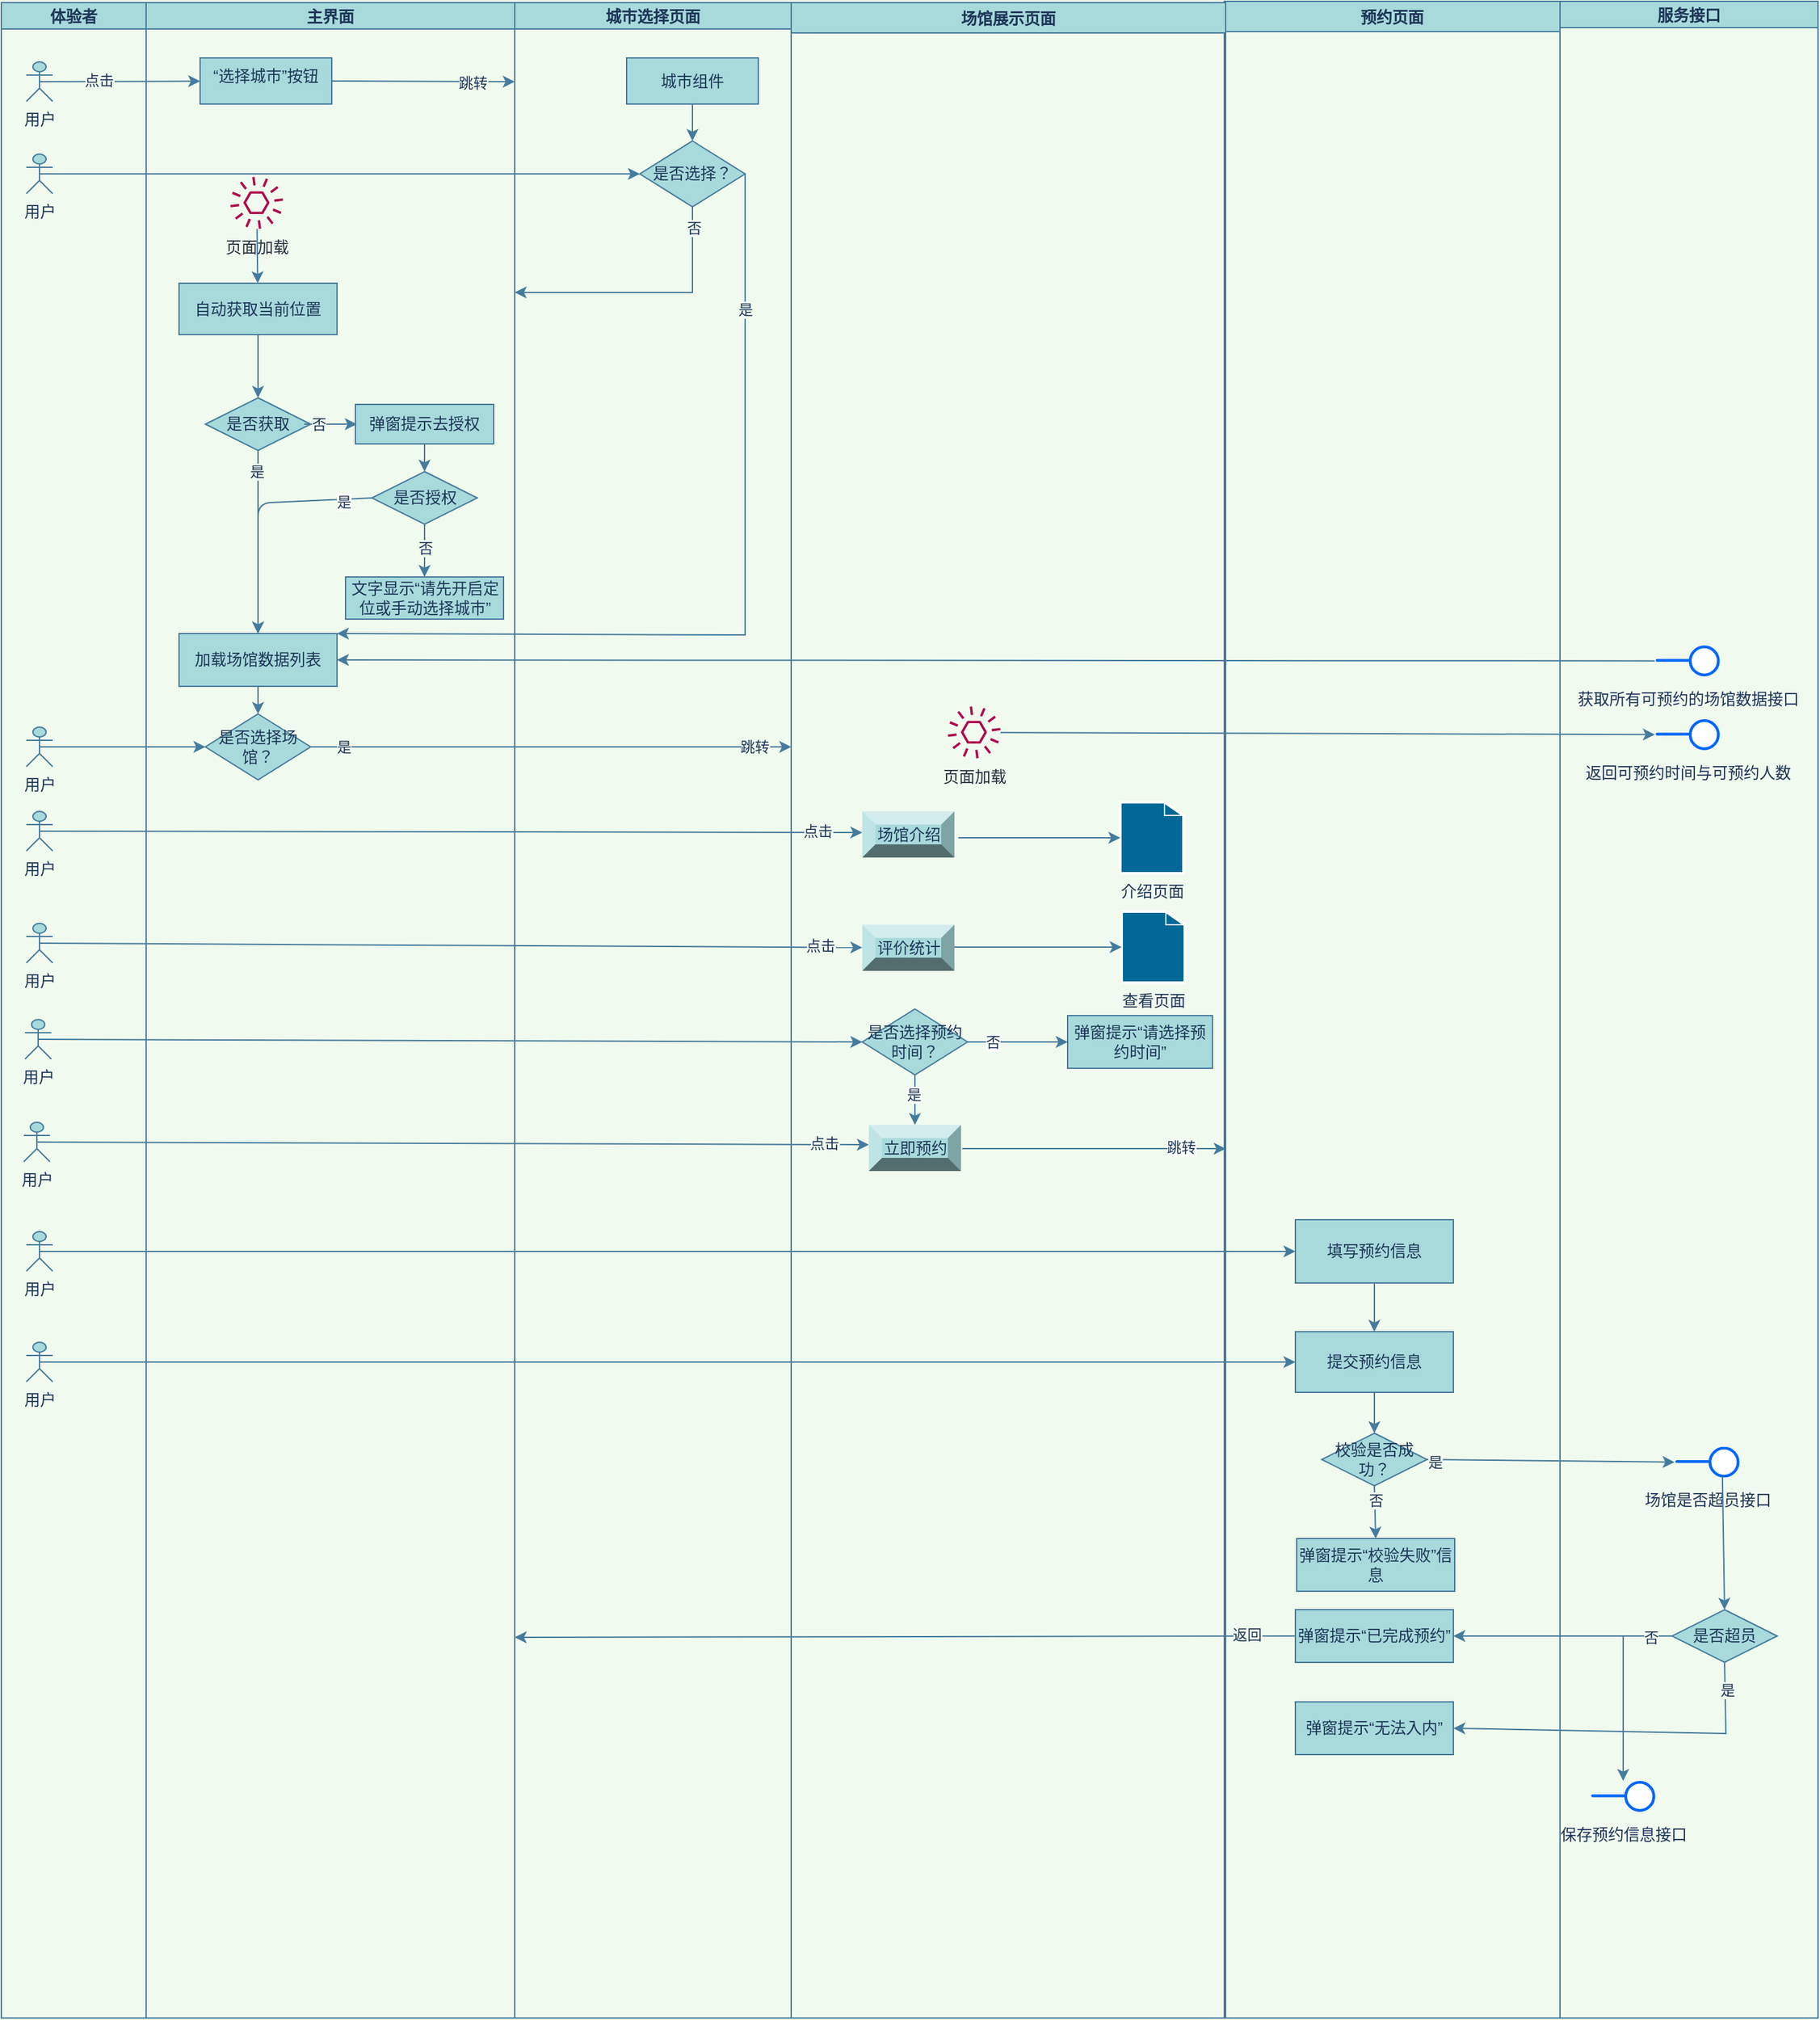 <mxfile version="16.6.3" type="github" pages="4">
  <diagram id="H-XeCE0ZFacExJqMWN6Y" name="首页-选择城市-场馆展示-预约流程图">
    <mxGraphModel dx="1409" dy="762" grid="1" gridSize="10" guides="1" tooltips="1" connect="1" arrows="1" fold="1" page="1" pageScale="1" pageWidth="827" pageHeight="1169" background="#F1FAEE" math="0" shadow="0">
      <root>
        <mxCell id="0" />
        <mxCell id="1" parent="0" />
        <mxCell id="NiBP0WeMa_dFV4ms7JBB-69" value="" style="endArrow=classic;html=1;rounded=0;exitX=0.5;exitY=1;exitDx=0;exitDy=0;labelBackgroundColor=#F1FAEE;strokeColor=#457B9D;fontColor=#1D3557;" parent="1" source="NiBP0WeMa_dFV4ms7JBB-67" edge="1">
          <mxGeometry width="50" height="50" relative="1" as="geometry">
            <mxPoint x="380" y="430" as="sourcePoint" />
            <mxPoint x="430" y="260" as="targetPoint" />
            <Array as="points">
              <mxPoint x="565" y="260" />
            </Array>
          </mxGeometry>
        </mxCell>
        <mxCell id="NiBP0WeMa_dFV4ms7JBB-71" value="否" style="edgeLabel;html=1;align=center;verticalAlign=middle;resizable=0;points=[];labelBackgroundColor=#F1FAEE;fontColor=#1D3557;" parent="NiBP0WeMa_dFV4ms7JBB-69" vertex="1" connectable="0">
          <mxGeometry x="-0.839" y="1" relative="1" as="geometry">
            <mxPoint as="offset" />
          </mxGeometry>
        </mxCell>
        <mxCell id="NiBP0WeMa_dFV4ms7JBB-101" value="" style="endArrow=classic;html=1;rounded=0;exitX=0.5;exitY=0.5;exitDx=0;exitDy=0;exitPerimeter=0;entryX=0;entryY=0.5;entryDx=0;entryDy=0;labelBackgroundColor=#F1FAEE;strokeColor=#457B9D;fontColor=#1D3557;" parent="1" source="NiBP0WeMa_dFV4ms7JBB-100" target="NiBP0WeMa_dFV4ms7JBB-98" edge="1">
          <mxGeometry width="50" height="50" relative="1" as="geometry">
            <mxPoint x="380" y="1179" as="sourcePoint" />
            <mxPoint x="430" y="1129" as="targetPoint" />
          </mxGeometry>
        </mxCell>
        <mxCell id="NiBP0WeMa_dFV4ms7JBB-118" value="" style="endArrow=classic;html=1;rounded=0;exitX=1;exitY=0.5;exitDx=0;exitDy=0;entryX=0;entryY=0.5;entryDx=0;entryDy=0;labelBackgroundColor=#F1FAEE;strokeColor=#457B9D;fontColor=#1D3557;" parent="1" source="NiBP0WeMa_dFV4ms7JBB-156" target="NiBP0WeMa_dFV4ms7JBB-115" edge="1">
          <mxGeometry width="50" height="50" relative="1" as="geometry">
            <mxPoint x="630" y="1203" as="sourcePoint" />
            <mxPoint x="680" y="1153" as="targetPoint" />
          </mxGeometry>
        </mxCell>
        <mxCell id="NiBP0WeMa_dFV4ms7JBB-160" value="是" style="edgeLabel;html=1;align=center;verticalAlign=middle;resizable=0;points=[];fontColor=#1D3557;labelBackgroundColor=#F1FAEE;" parent="NiBP0WeMa_dFV4ms7JBB-118" vertex="1" connectable="0">
          <mxGeometry x="-0.749" y="-2" relative="1" as="geometry">
            <mxPoint x="-18" as="offset" />
          </mxGeometry>
        </mxCell>
        <mxCell id="NiBP0WeMa_dFV4ms7JBB-124" value="" style="endArrow=classic;html=1;rounded=0;exitX=0;exitY=0.5;exitDx=0;exitDy=0;labelBackgroundColor=#F1FAEE;strokeColor=#457B9D;fontColor=#1D3557;entryX=1;entryY=0.5;entryDx=0;entryDy=0;" parent="1" source="NiBP0WeMa_dFV4ms7JBB-120" target="NiBP0WeMa_dFV4ms7JBB-135" edge="1">
          <mxGeometry width="50" height="50" relative="1" as="geometry">
            <mxPoint x="630" y="1181" as="sourcePoint" />
            <mxPoint x="790" y="1300" as="targetPoint" />
          </mxGeometry>
        </mxCell>
        <mxCell id="NiBP0WeMa_dFV4ms7JBB-125" value="否" style="edgeLabel;html=1;align=center;verticalAlign=middle;resizable=0;points=[];labelBackgroundColor=#F1FAEE;fontColor=#1D3557;" parent="NiBP0WeMa_dFV4ms7JBB-124" vertex="1" connectable="0">
          <mxGeometry x="-0.607" y="1" relative="1" as="geometry">
            <mxPoint x="16" as="offset" />
          </mxGeometry>
        </mxCell>
        <mxCell id="NiBP0WeMa_dFV4ms7JBB-127" value="" style="endArrow=classic;html=1;rounded=0;exitX=0.5;exitY=1;exitDx=0;exitDy=0;entryX=1;entryY=0.5;entryDx=0;entryDy=0;labelBackgroundColor=#F1FAEE;strokeColor=#457B9D;fontColor=#1D3557;" parent="1" source="NiBP0WeMa_dFV4ms7JBB-120" target="NiBP0WeMa_dFV4ms7JBB-126" edge="1">
          <mxGeometry width="50" height="50" relative="1" as="geometry">
            <mxPoint x="630" y="1181" as="sourcePoint" />
            <mxPoint x="708" y="1431" as="targetPoint" />
            <Array as="points">
              <mxPoint x="1350" y="1354" />
            </Array>
          </mxGeometry>
        </mxCell>
        <mxCell id="NiBP0WeMa_dFV4ms7JBB-128" value="是" style="edgeLabel;html=1;align=center;verticalAlign=middle;resizable=0;points=[];labelBackgroundColor=#F1FAEE;fontColor=#1D3557;" parent="NiBP0WeMa_dFV4ms7JBB-127" vertex="1" connectable="0">
          <mxGeometry x="-0.839" y="1" relative="1" as="geometry">
            <mxPoint as="offset" />
          </mxGeometry>
        </mxCell>
        <mxCell id="NiBP0WeMa_dFV4ms7JBB-111" value="服务接口" style="swimlane;startSize=20;fillColor=#A8DADC;strokeColor=#457B9D;fontColor=#1D3557;" parent="1" vertex="1">
          <mxGeometry x="1224" y="39" width="196" height="1531" as="geometry" />
        </mxCell>
        <mxCell id="NiBP0WeMa_dFV4ms7JBB-115" value="场馆是否超员接口" style="aspect=fixed;perimeter=ellipsePerimeter;html=1;align=center;shadow=0;dashed=0;spacingTop=3;image;image=img/lib/active_directory/interface.svg;labelBackgroundColor=#F1FAEE;fillColor=#A8DADC;strokeColor=#457B9D;fontColor=#1D3557;" parent="NiBP0WeMa_dFV4ms7JBB-111" vertex="1">
          <mxGeometry x="87" y="1097.25" width="50" height="23.5" as="geometry" />
        </mxCell>
        <mxCell id="NiBP0WeMa_dFV4ms7JBB-120" value="是否超员" style="rhombus;whiteSpace=wrap;html=1;fillColor=#A8DADC;strokeColor=#457B9D;fontColor=#1D3557;" parent="NiBP0WeMa_dFV4ms7JBB-111" vertex="1">
          <mxGeometry x="85" y="1221" width="80" height="40" as="geometry" />
        </mxCell>
        <mxCell id="NiBP0WeMa_dFV4ms7JBB-121" value="" style="endArrow=classic;html=1;rounded=0;exitX=0.75;exitY=1;exitDx=0;exitDy=0;entryX=0.5;entryY=0;entryDx=0;entryDy=0;labelBackgroundColor=#F1FAEE;strokeColor=#457B9D;fontColor=#1D3557;" parent="NiBP0WeMa_dFV4ms7JBB-111" source="NiBP0WeMa_dFV4ms7JBB-115" target="NiBP0WeMa_dFV4ms7JBB-120" edge="1">
          <mxGeometry width="50" height="50" relative="1" as="geometry">
            <mxPoint x="-102" y="1159" as="sourcePoint" />
            <mxPoint x="124" y="1197" as="targetPoint" />
          </mxGeometry>
        </mxCell>
        <mxCell id="NiBP0WeMa_dFV4ms7JBB-129" value="保存预约信息接口" style="aspect=fixed;perimeter=ellipsePerimeter;html=1;align=center;shadow=0;dashed=0;spacingTop=3;image;image=img/lib/active_directory/interface.svg;labelBackgroundColor=#F1FAEE;fillColor=#A8DADC;strokeColor=#457B9D;fontColor=#1D3557;" parent="NiBP0WeMa_dFV4ms7JBB-111" vertex="1">
          <mxGeometry x="23" y="1351" width="50" height="23.5" as="geometry" />
        </mxCell>
        <mxCell id="NiBP0WeMa_dFV4ms7JBB-148" value="获取所有可预约的场馆数据接口" style="aspect=fixed;perimeter=ellipsePerimeter;html=1;align=center;shadow=0;dashed=0;spacingTop=3;image;image=img/lib/active_directory/interface.svg;labelBackgroundColor=#F1FAEE;fillColor=#A8DADC;strokeColor=#457B9D;fontColor=#1D3557;" parent="NiBP0WeMa_dFV4ms7JBB-111" vertex="1">
          <mxGeometry x="72" y="489" width="50" height="23.5" as="geometry" />
        </mxCell>
        <mxCell id="ZJldU-45GIuKPhRZy6k6-2" value="返回可预约时间与可预约人数" style="aspect=fixed;perimeter=ellipsePerimeter;html=1;align=center;shadow=0;dashed=0;spacingTop=3;image;image=img/lib/active_directory/interface.svg;labelBackgroundColor=#F1FAEE;fillColor=#A8DADC;strokeColor=#457B9D;fontColor=#1D3557;" vertex="1" parent="NiBP0WeMa_dFV4ms7JBB-111">
          <mxGeometry x="72" y="545" width="50" height="23.5" as="geometry" />
        </mxCell>
        <mxCell id="NiBP0WeMa_dFV4ms7JBB-133" value="" style="endArrow=classic;html=1;rounded=0;labelBackgroundColor=#F1FAEE;strokeColor=#457B9D;fontColor=#1D3557;entryX=0.5;entryY=0;entryDx=0;entryDy=0;" parent="1" target="NiBP0WeMa_dFV4ms7JBB-129" edge="1">
          <mxGeometry width="50" height="50" relative="1" as="geometry">
            <mxPoint x="1272" y="1280" as="sourcePoint" />
            <mxPoint x="812" y="1438" as="targetPoint" />
          </mxGeometry>
        </mxCell>
        <mxCell id="NiBP0WeMa_dFV4ms7JBB-87" value="预约页面" style="swimlane;fillColor=#A8DADC;strokeColor=#457B9D;fontColor=#1D3557;" parent="1" vertex="1">
          <mxGeometry x="969" y="39" width="255" height="1531" as="geometry" />
        </mxCell>
        <mxCell id="NiBP0WeMa_dFV4ms7JBB-94" value="填写预约信息" style="whiteSpace=wrap;html=1;rounded=0;fillColor=#A8DADC;strokeColor=#457B9D;fontColor=#1D3557;" parent="NiBP0WeMa_dFV4ms7JBB-87" vertex="1">
          <mxGeometry x="54" y="925" width="120" height="48" as="geometry" />
        </mxCell>
        <mxCell id="NiBP0WeMa_dFV4ms7JBB-126" value="弹窗提示“无法入内”" style="rounded=0;whiteSpace=wrap;html=1;fillColor=#A8DADC;strokeColor=#457B9D;fontColor=#1D3557;" parent="NiBP0WeMa_dFV4ms7JBB-87" vertex="1">
          <mxGeometry x="54" y="1291" width="120" height="40" as="geometry" />
        </mxCell>
        <mxCell id="NiBP0WeMa_dFV4ms7JBB-135" value="弹窗提示“已完成预约”" style="rounded=0;whiteSpace=wrap;html=1;fillColor=#A8DADC;strokeColor=#457B9D;fontColor=#1D3557;" parent="NiBP0WeMa_dFV4ms7JBB-87" vertex="1">
          <mxGeometry x="54" y="1221" width="120" height="40" as="geometry" />
        </mxCell>
        <mxCell id="NiBP0WeMa_dFV4ms7JBB-98" value="提交预约信息" style="whiteSpace=wrap;html=1;rounded=0;fillColor=#A8DADC;strokeColor=#457B9D;fontColor=#1D3557;" parent="NiBP0WeMa_dFV4ms7JBB-87" vertex="1">
          <mxGeometry x="54" y="1010" width="120" height="46" as="geometry" />
        </mxCell>
        <mxCell id="NiBP0WeMa_dFV4ms7JBB-156" value="校验是否成功？" style="rhombus;whiteSpace=wrap;html=1;rounded=0;sketch=0;fontColor=#1D3557;strokeColor=#457B9D;fillColor=#A8DADC;" parent="NiBP0WeMa_dFV4ms7JBB-87" vertex="1">
          <mxGeometry x="74" y="1087" width="80" height="40" as="geometry" />
        </mxCell>
        <mxCell id="NiBP0WeMa_dFV4ms7JBB-161" value="" style="endArrow=classic;html=1;rounded=1;sketch=0;fontColor=#1D3557;strokeColor=#457B9D;fillColor=#A8DADC;curved=0;exitX=0.5;exitY=1;exitDx=0;exitDy=0;entryX=0.5;entryY=0;entryDx=0;entryDy=0;labelBackgroundColor=#F1FAEE;" parent="NiBP0WeMa_dFV4ms7JBB-87" source="NiBP0WeMa_dFV4ms7JBB-98" target="NiBP0WeMa_dFV4ms7JBB-156" edge="1">
          <mxGeometry width="50" height="50" relative="1" as="geometry">
            <mxPoint x="100" y="1133" as="sourcePoint" />
            <mxPoint x="150" y="1083" as="targetPoint" />
          </mxGeometry>
        </mxCell>
        <mxCell id="NiBP0WeMa_dFV4ms7JBB-163" value="弹窗提示“校验失败”信息" style="rounded=0;whiteSpace=wrap;html=1;fillColor=#A8DADC;strokeColor=#457B9D;fontColor=#1D3557;" parent="NiBP0WeMa_dFV4ms7JBB-87" vertex="1">
          <mxGeometry x="55" y="1167" width="120" height="40" as="geometry" />
        </mxCell>
        <mxCell id="NiBP0WeMa_dFV4ms7JBB-162" value="" style="endArrow=classic;html=1;rounded=1;sketch=0;fontColor=#1D3557;strokeColor=#457B9D;fillColor=#A8DADC;curved=0;exitX=0.5;exitY=1;exitDx=0;exitDy=0;entryX=0.5;entryY=0;entryDx=0;entryDy=0;labelBackgroundColor=#F1FAEE;" parent="NiBP0WeMa_dFV4ms7JBB-87" source="NiBP0WeMa_dFV4ms7JBB-156" target="NiBP0WeMa_dFV4ms7JBB-163" edge="1">
          <mxGeometry width="50" height="50" relative="1" as="geometry">
            <mxPoint x="100" y="1133" as="sourcePoint" />
            <mxPoint x="114" y="1163" as="targetPoint" />
          </mxGeometry>
        </mxCell>
        <mxCell id="NiBP0WeMa_dFV4ms7JBB-165" value="否" style="edgeLabel;html=1;align=center;verticalAlign=middle;resizable=0;points=[];fontColor=#1D3557;labelBackgroundColor=#F1FAEE;" parent="NiBP0WeMa_dFV4ms7JBB-162" vertex="1" connectable="0">
          <mxGeometry x="-0.44" relative="1" as="geometry">
            <mxPoint as="offset" />
          </mxGeometry>
        </mxCell>
        <mxCell id="NiBP0WeMa_dFV4ms7JBB-166" value="" style="endArrow=classic;html=1;rounded=1;sketch=0;fontColor=#1D3557;strokeColor=#457B9D;fillColor=#A8DADC;curved=0;exitX=0.5;exitY=1;exitDx=0;exitDy=0;labelBackgroundColor=#F1FAEE;" parent="NiBP0WeMa_dFV4ms7JBB-87" source="NiBP0WeMa_dFV4ms7JBB-94" target="NiBP0WeMa_dFV4ms7JBB-98" edge="1">
          <mxGeometry width="50" height="50" relative="1" as="geometry">
            <mxPoint x="100" y="1003" as="sourcePoint" />
            <mxPoint x="150" y="953" as="targetPoint" />
          </mxGeometry>
        </mxCell>
        <mxCell id="NiBP0WeMa_dFV4ms7JBB-90" value="" style="endArrow=classic;html=1;rounded=0;exitX=1;exitY=0.5;exitDx=0;exitDy=0;entryX=1;entryY=0;entryDx=0;entryDy=0;labelBackgroundColor=#F1FAEE;strokeColor=#457B9D;fontColor=#1D3557;" parent="1" source="NiBP0WeMa_dFV4ms7JBB-67" target="NiBP0WeMa_dFV4ms7JBB-140" edge="1">
          <mxGeometry width="50" height="50" relative="1" as="geometry">
            <mxPoint x="380" y="429" as="sourcePoint" />
            <mxPoint x="540" y="204" as="targetPoint" />
            <Array as="points">
              <mxPoint x="605" y="520" />
            </Array>
          </mxGeometry>
        </mxCell>
        <mxCell id="NiBP0WeMa_dFV4ms7JBB-93" value="是" style="edgeLabel;html=1;align=center;verticalAlign=middle;resizable=0;points=[];labelBackgroundColor=#F1FAEE;fontColor=#1D3557;" parent="NiBP0WeMa_dFV4ms7JBB-90" vertex="1" connectable="0">
          <mxGeometry x="-0.609" relative="1" as="geometry">
            <mxPoint y="-26" as="offset" />
          </mxGeometry>
        </mxCell>
        <mxCell id="NiBP0WeMa_dFV4ms7JBB-97" value="" style="endArrow=classic;html=1;rounded=0;exitX=0.5;exitY=0.5;exitDx=0;exitDy=0;exitPerimeter=0;entryX=0;entryY=0.5;entryDx=0;entryDy=0;labelBackgroundColor=#F1FAEE;strokeColor=#457B9D;fontColor=#1D3557;" parent="1" source="NiBP0WeMa_dFV4ms7JBB-96" target="NiBP0WeMa_dFV4ms7JBB-94" edge="1">
          <mxGeometry width="50" height="50" relative="1" as="geometry">
            <mxPoint x="380" y="1122" as="sourcePoint" />
            <mxPoint x="430" y="1072" as="targetPoint" />
          </mxGeometry>
        </mxCell>
        <mxCell id="NiBP0WeMa_dFV4ms7JBB-61" value="城市选择页面" style="swimlane;startSize=20;fillColor=#A8DADC;strokeColor=#457B9D;fontColor=#1D3557;" parent="1" vertex="1">
          <mxGeometry x="430" y="40" width="210" height="1530" as="geometry">
            <mxRectangle x="280" y="20" width="30" height="520" as="alternateBounds" />
          </mxGeometry>
        </mxCell>
        <mxCell id="NiBP0WeMa_dFV4ms7JBB-62" value="城市组件" style="rounded=0;whiteSpace=wrap;html=1;fillColor=#A8DADC;strokeColor=#457B9D;fontColor=#1D3557;" parent="NiBP0WeMa_dFV4ms7JBB-61" vertex="1">
          <mxGeometry x="85" y="42" width="100" height="35" as="geometry" />
        </mxCell>
        <mxCell id="NiBP0WeMa_dFV4ms7JBB-67" value="是否选择？" style="rhombus;whiteSpace=wrap;html=1;fillColor=#A8DADC;strokeColor=#457B9D;fontColor=#1D3557;" parent="NiBP0WeMa_dFV4ms7JBB-61" vertex="1">
          <mxGeometry x="95" y="105" width="80" height="50" as="geometry" />
        </mxCell>
        <mxCell id="NiBP0WeMa_dFV4ms7JBB-68" value="" style="endArrow=classic;html=1;rounded=0;exitX=0.5;exitY=1;exitDx=0;exitDy=0;labelBackgroundColor=#F1FAEE;strokeColor=#457B9D;fontColor=#1D3557;" parent="NiBP0WeMa_dFV4ms7JBB-61" source="NiBP0WeMa_dFV4ms7JBB-62" target="NiBP0WeMa_dFV4ms7JBB-67" edge="1">
          <mxGeometry width="50" height="50" relative="1" as="geometry">
            <mxPoint x="59" y="370" as="sourcePoint" />
            <mxPoint x="109" y="320" as="targetPoint" />
          </mxGeometry>
        </mxCell>
        <mxCell id="NiBP0WeMa_dFV4ms7JBB-137" value="" style="endArrow=classic;html=1;rounded=1;sketch=0;fontColor=#1D3557;strokeColor=#457B9D;fillColor=#A8DADC;curved=0;exitX=0;exitY=0.5;exitDx=0;exitDy=0;labelBackgroundColor=#F1FAEE;" parent="NiBP0WeMa_dFV4ms7JBB-61" edge="1" source="NiBP0WeMa_dFV4ms7JBB-135">
          <mxGeometry width="50" height="50" relative="1" as="geometry">
            <mxPoint x="264" y="1241" as="sourcePoint" />
            <mxPoint y="1241" as="targetPoint" />
          </mxGeometry>
        </mxCell>
        <mxCell id="NiBP0WeMa_dFV4ms7JBB-138" value="返回" style="edgeLabel;html=1;align=center;verticalAlign=middle;resizable=0;points=[];fontColor=#1D3557;labelBackgroundColor=#F1FAEE;" parent="NiBP0WeMa_dFV4ms7JBB-137" vertex="1" connectable="0">
          <mxGeometry x="-0.791" y="-1" relative="1" as="geometry">
            <mxPoint x="25" as="offset" />
          </mxGeometry>
        </mxCell>
        <mxCell id="NiBP0WeMa_dFV4ms7JBB-65" value="" style="endArrow=classic;html=1;rounded=0;exitX=1;exitY=0.5;exitDx=0;exitDy=0;labelBackgroundColor=#F1FAEE;strokeColor=#457B9D;fontColor=#1D3557;" parent="1" source="NiBP0WeMa_dFV4ms7JBB-60" edge="1">
          <mxGeometry width="50" height="50" relative="1" as="geometry">
            <mxPoint x="380" y="429" as="sourcePoint" />
            <mxPoint x="430" y="100" as="targetPoint" />
          </mxGeometry>
        </mxCell>
        <mxCell id="NiBP0WeMa_dFV4ms7JBB-66" value="跳转" style="edgeLabel;html=1;align=center;verticalAlign=middle;resizable=0;points=[];labelBackgroundColor=#F1FAEE;fontColor=#1D3557;" parent="NiBP0WeMa_dFV4ms7JBB-65" vertex="1" connectable="0">
          <mxGeometry x="0.243" relative="1" as="geometry">
            <mxPoint x="20" y="1" as="offset" />
          </mxGeometry>
        </mxCell>
        <mxCell id="NiBP0WeMa_dFV4ms7JBB-89" value="" style="endArrow=classic;html=1;rounded=0;exitX=0.5;exitY=0.5;exitDx=0;exitDy=0;exitPerimeter=0;entryX=0;entryY=0.5;entryDx=0;entryDy=0;labelBackgroundColor=#F1FAEE;strokeColor=#457B9D;fontColor=#1D3557;" parent="1" source="NiBP0WeMa_dFV4ms7JBB-88" target="NiBP0WeMa_dFV4ms7JBB-67" edge="1">
          <mxGeometry width="50" height="50" relative="1" as="geometry">
            <mxPoint x="380" y="414" as="sourcePoint" />
            <mxPoint x="430" y="364" as="targetPoint" />
          </mxGeometry>
        </mxCell>
        <mxCell id="NiBP0WeMa_dFV4ms7JBB-59" value="主界面" style="swimlane;startSize=20;fillColor=#A8DADC;strokeColor=#457B9D;fontColor=#1D3557;" parent="1" vertex="1">
          <mxGeometry x="150" y="40" width="280" height="1530" as="geometry">
            <mxRectangle x="110" y="20" width="30" height="520" as="alternateBounds" />
          </mxGeometry>
        </mxCell>
        <mxCell id="NiBP0WeMa_dFV4ms7JBB-60" value="“选择城市”按钮" style="whiteSpace=wrap;html=1;verticalAlign=top;fillColor=#A8DADC;strokeColor=#457B9D;fontColor=#1D3557;" parent="NiBP0WeMa_dFV4ms7JBB-59" vertex="1">
          <mxGeometry x="41" y="42" width="100" height="35" as="geometry" />
        </mxCell>
        <mxCell id="NiBP0WeMa_dFV4ms7JBB-140" value="加载场馆数据列表" style="rounded=0;whiteSpace=wrap;html=1;sketch=0;fontColor=#1D3557;strokeColor=#457B9D;fillColor=#A8DADC;" parent="NiBP0WeMa_dFV4ms7JBB-59" vertex="1">
          <mxGeometry x="25" y="479" width="120" height="40" as="geometry" />
        </mxCell>
        <mxCell id="NiBP0WeMa_dFV4ms7JBB-150" value="是否选择场馆？" style="rhombus;whiteSpace=wrap;html=1;rounded=0;sketch=0;fontColor=#1D3557;strokeColor=#457B9D;fillColor=#A8DADC;" parent="NiBP0WeMa_dFV4ms7JBB-59" vertex="1">
          <mxGeometry x="45" y="540" width="80" height="50" as="geometry" />
        </mxCell>
        <mxCell id="NiBP0WeMa_dFV4ms7JBB-151" value="" style="endArrow=classic;html=1;rounded=1;sketch=0;fontColor=#1D3557;strokeColor=#457B9D;fillColor=#A8DADC;curved=0;exitX=0.5;exitY=1;exitDx=0;exitDy=0;labelBackgroundColor=#F1FAEE;" parent="NiBP0WeMa_dFV4ms7JBB-59" source="NiBP0WeMa_dFV4ms7JBB-140" target="NiBP0WeMa_dFV4ms7JBB-150" edge="1">
          <mxGeometry width="50" height="50" relative="1" as="geometry">
            <mxPoint x="480" y="600" as="sourcePoint" />
            <mxPoint x="530" y="550" as="targetPoint" />
          </mxGeometry>
        </mxCell>
        <mxCell id="NiBP0WeMa_dFV4ms7JBB-167" value="自动获取当前位置" style="rounded=0;whiteSpace=wrap;html=1;sketch=0;fontColor=#1D3557;strokeColor=#457B9D;fillColor=#A8DADC;" parent="NiBP0WeMa_dFV4ms7JBB-59" vertex="1">
          <mxGeometry x="25" y="213" width="120" height="39" as="geometry" />
        </mxCell>
        <mxCell id="NiBP0WeMa_dFV4ms7JBB-168" value="是否获取" style="rhombus;whiteSpace=wrap;html=1;rounded=0;sketch=0;fontColor=#1D3557;strokeColor=#457B9D;fillColor=#A8DADC;" parent="NiBP0WeMa_dFV4ms7JBB-59" vertex="1">
          <mxGeometry x="45" y="300" width="80" height="40" as="geometry" />
        </mxCell>
        <mxCell id="NiBP0WeMa_dFV4ms7JBB-169" value="" style="endArrow=classic;html=1;rounded=1;sketch=0;fontColor=#1D3557;strokeColor=#457B9D;fillColor=#A8DADC;curved=0;entryX=0.5;entryY=0;entryDx=0;entryDy=0;exitX=0.5;exitY=1;exitDx=0;exitDy=0;labelBackgroundColor=#F1FAEE;" parent="NiBP0WeMa_dFV4ms7JBB-59" source="NiBP0WeMa_dFV4ms7JBB-167" target="NiBP0WeMa_dFV4ms7JBB-168" edge="1">
          <mxGeometry width="50" height="50" relative="1" as="geometry">
            <mxPoint x="85" y="280" as="sourcePoint" />
            <mxPoint x="81" y="300" as="targetPoint" />
          </mxGeometry>
        </mxCell>
        <mxCell id="NiBP0WeMa_dFV4ms7JBB-170" value="" style="endArrow=classic;html=1;rounded=1;sketch=0;fontColor=#1D3557;strokeColor=#457B9D;fillColor=#A8DADC;curved=0;exitX=0.5;exitY=1;exitDx=0;exitDy=0;entryX=0.5;entryY=0;entryDx=0;entryDy=0;labelBackgroundColor=#F1FAEE;" parent="NiBP0WeMa_dFV4ms7JBB-59" source="NiBP0WeMa_dFV4ms7JBB-168" target="NiBP0WeMa_dFV4ms7JBB-140" edge="1">
          <mxGeometry width="50" height="50" relative="1" as="geometry">
            <mxPoint x="480" y="420" as="sourcePoint" />
            <mxPoint x="530" y="370" as="targetPoint" />
          </mxGeometry>
        </mxCell>
        <mxCell id="NiBP0WeMa_dFV4ms7JBB-171" value="是" style="edgeLabel;html=1;align=center;verticalAlign=middle;resizable=0;points=[];fontColor=#1D3557;labelBackgroundColor=#F1FAEE;" parent="NiBP0WeMa_dFV4ms7JBB-170" vertex="1" connectable="0">
          <mxGeometry x="-0.77" y="-1" relative="1" as="geometry">
            <mxPoint as="offset" />
          </mxGeometry>
        </mxCell>
        <mxCell id="NiBP0WeMa_dFV4ms7JBB-173" value="弹窗提示去授权" style="rounded=0;whiteSpace=wrap;html=1;sketch=0;fontColor=#1D3557;strokeColor=#457B9D;fillColor=#A8DADC;" parent="NiBP0WeMa_dFV4ms7JBB-59" vertex="1">
          <mxGeometry x="159" y="305" width="105" height="30" as="geometry" />
        </mxCell>
        <mxCell id="NiBP0WeMa_dFV4ms7JBB-179" value="" style="edgeStyle=orthogonalEdgeStyle;curved=0;rounded=1;sketch=0;orthogonalLoop=1;jettySize=auto;html=1;fontColor=#1D3557;strokeColor=#457B9D;fillColor=#A8DADC;labelBackgroundColor=#F1FAEE;" parent="NiBP0WeMa_dFV4ms7JBB-59" source="NiBP0WeMa_dFV4ms7JBB-176" target="NiBP0WeMa_dFV4ms7JBB-178" edge="1">
          <mxGeometry relative="1" as="geometry" />
        </mxCell>
        <mxCell id="NiBP0WeMa_dFV4ms7JBB-180" value="否" style="edgeLabel;html=1;align=center;verticalAlign=middle;resizable=0;points=[];fontColor=#1D3557;labelBackgroundColor=#F1FAEE;" parent="NiBP0WeMa_dFV4ms7JBB-179" vertex="1" connectable="0">
          <mxGeometry x="-0.87" relative="1" as="geometry">
            <mxPoint y="15" as="offset" />
          </mxGeometry>
        </mxCell>
        <mxCell id="NiBP0WeMa_dFV4ms7JBB-176" value="是否授权" style="rhombus;whiteSpace=wrap;html=1;rounded=0;sketch=0;fontColor=#1D3557;strokeColor=#457B9D;fillColor=#A8DADC;" parent="NiBP0WeMa_dFV4ms7JBB-59" vertex="1">
          <mxGeometry x="171.5" y="356" width="80" height="40" as="geometry" />
        </mxCell>
        <mxCell id="NiBP0WeMa_dFV4ms7JBB-177" value="" style="endArrow=classic;html=1;rounded=1;sketch=0;fontColor=#1D3557;strokeColor=#457B9D;fillColor=#A8DADC;curved=0;exitX=0.5;exitY=1;exitDx=0;exitDy=0;labelBackgroundColor=#F1FAEE;" parent="NiBP0WeMa_dFV4ms7JBB-59" source="NiBP0WeMa_dFV4ms7JBB-173" target="NiBP0WeMa_dFV4ms7JBB-176" edge="1">
          <mxGeometry width="50" height="50" relative="1" as="geometry">
            <mxPoint x="480" y="433" as="sourcePoint" />
            <mxPoint x="530" y="383" as="targetPoint" />
          </mxGeometry>
        </mxCell>
        <mxCell id="NiBP0WeMa_dFV4ms7JBB-178" value="文字显示“请先开启定位或手动选择城市”" style="rounded=0;whiteSpace=wrap;html=1;fillColor=#A8DADC;strokeColor=#457B9D;fontColor=#1D3557;sketch=0;" parent="NiBP0WeMa_dFV4ms7JBB-59" vertex="1">
          <mxGeometry x="151.5" y="436" width="120" height="32" as="geometry" />
        </mxCell>
        <mxCell id="ZJldU-45GIuKPhRZy6k6-26" value="页面加载" style="sketch=0;outlineConnect=0;fontColor=#232F3E;gradientColor=none;fillColor=#B0084D;strokeColor=none;dashed=0;verticalLabelPosition=bottom;verticalAlign=top;align=center;html=1;fontSize=12;fontStyle=0;aspect=fixed;pointerEvents=1;shape=mxgraph.aws4.event;rounded=0;" vertex="1" parent="NiBP0WeMa_dFV4ms7JBB-59">
          <mxGeometry x="64" y="132" width="40" height="40" as="geometry" />
        </mxCell>
        <mxCell id="ZJldU-45GIuKPhRZy6k6-27" value="" style="endArrow=classic;html=1;rounded=1;sketch=0;fontColor=#1D3557;strokeColor=#457B9D;fillColor=#A8DADC;curved=0;" edge="1" parent="NiBP0WeMa_dFV4ms7JBB-59" source="ZJldU-45GIuKPhRZy6k6-26" target="NiBP0WeMa_dFV4ms7JBB-167">
          <mxGeometry width="50" height="50" relative="1" as="geometry">
            <mxPoint x="550" y="360" as="sourcePoint" />
            <mxPoint x="600" y="310" as="targetPoint" />
          </mxGeometry>
        </mxCell>
        <mxCell id="ZJldU-45GIuKPhRZy6k6-30" value="" style="endArrow=classic;html=1;rounded=1;sketch=0;fontColor=#1D3557;strokeColor=#457B9D;fillColor=#A8DADC;curved=0;jumpSize=1;exitX=0;exitY=0.5;exitDx=0;exitDy=0;entryX=0.5;entryY=0;entryDx=0;entryDy=0;" edge="1" parent="NiBP0WeMa_dFV4ms7JBB-59" source="NiBP0WeMa_dFV4ms7JBB-176" target="NiBP0WeMa_dFV4ms7JBB-140">
          <mxGeometry width="50" height="50" relative="1" as="geometry">
            <mxPoint x="550" y="600" as="sourcePoint" />
            <mxPoint x="600" y="550" as="targetPoint" />
            <Array as="points">
              <mxPoint x="85" y="380" />
            </Array>
          </mxGeometry>
        </mxCell>
        <mxCell id="ZJldU-45GIuKPhRZy6k6-31" value="是" style="edgeLabel;html=1;align=center;verticalAlign=middle;resizable=0;points=[];fontColor=#1D3557;" vertex="1" connectable="0" parent="ZJldU-45GIuKPhRZy6k6-30">
          <mxGeometry x="-0.34" relative="1" as="geometry">
            <mxPoint x="39" as="offset" />
          </mxGeometry>
        </mxCell>
        <mxCell id="NiBP0WeMa_dFV4ms7JBB-63" value="" style="endArrow=classic;html=1;rounded=0;exitX=0.5;exitY=0.5;exitDx=0;exitDy=0;exitPerimeter=0;labelBackgroundColor=#F1FAEE;strokeColor=#457B9D;fontColor=#1D3557;" parent="1" source="NiBP0WeMa_dFV4ms7JBB-58" target="NiBP0WeMa_dFV4ms7JBB-60" edge="1">
          <mxGeometry width="50" height="50" relative="1" as="geometry">
            <mxPoint x="114" y="364" as="sourcePoint" />
            <mxPoint x="164" y="314" as="targetPoint" />
          </mxGeometry>
        </mxCell>
        <mxCell id="NiBP0WeMa_dFV4ms7JBB-64" value="点击" style="edgeLabel;html=1;align=center;verticalAlign=middle;resizable=0;points=[];labelBackgroundColor=#F1FAEE;fontColor=#1D3557;" parent="NiBP0WeMa_dFV4ms7JBB-63" vertex="1" connectable="0">
          <mxGeometry x="-0.273" y="1" relative="1" as="geometry">
            <mxPoint as="offset" />
          </mxGeometry>
        </mxCell>
        <mxCell id="NiBP0WeMa_dFV4ms7JBB-57" value="体验者" style="swimlane;startSize=20;fillColor=#A8DADC;strokeColor=#457B9D;fontColor=#1D3557;" parent="1" vertex="1">
          <mxGeometry x="40" y="40" width="110" height="1530" as="geometry">
            <mxRectangle y="20" width="30" height="520" as="alternateBounds" />
          </mxGeometry>
        </mxCell>
        <mxCell id="NiBP0WeMa_dFV4ms7JBB-58" value="用户" style="shape=umlActor;verticalLabelPosition=bottom;verticalAlign=top;html=1;outlineConnect=0;fillColor=#A8DADC;strokeColor=#457B9D;fontColor=#1D3557;" parent="NiBP0WeMa_dFV4ms7JBB-57" vertex="1">
          <mxGeometry x="19" y="45" width="20" height="30" as="geometry" />
        </mxCell>
        <mxCell id="NiBP0WeMa_dFV4ms7JBB-88" value="用户" style="shape=umlActor;verticalLabelPosition=bottom;verticalAlign=top;html=1;outlineConnect=0;fillColor=#A8DADC;strokeColor=#457B9D;fontColor=#1D3557;" parent="NiBP0WeMa_dFV4ms7JBB-57" vertex="1">
          <mxGeometry x="19" y="115" width="20" height="30" as="geometry" />
        </mxCell>
        <mxCell id="NiBP0WeMa_dFV4ms7JBB-96" value="用户" style="shape=umlActor;verticalLabelPosition=bottom;verticalAlign=top;html=1;outlineConnect=0;fillColor=#A8DADC;strokeColor=#457B9D;fontColor=#1D3557;" parent="NiBP0WeMa_dFV4ms7JBB-57" vertex="1">
          <mxGeometry x="19" y="933" width="20" height="30" as="geometry" />
        </mxCell>
        <mxCell id="NiBP0WeMa_dFV4ms7JBB-100" value="用户" style="shape=umlActor;verticalLabelPosition=bottom;verticalAlign=top;html=1;outlineConnect=0;fillColor=#A8DADC;strokeColor=#457B9D;fontColor=#1D3557;" parent="NiBP0WeMa_dFV4ms7JBB-57" vertex="1">
          <mxGeometry x="19" y="1017" width="20" height="30" as="geometry" />
        </mxCell>
        <mxCell id="NiBP0WeMa_dFV4ms7JBB-144" value="用户" style="shape=umlActor;verticalLabelPosition=bottom;verticalAlign=top;html=1;outlineConnect=0;fillColor=#A8DADC;strokeColor=#457B9D;fontColor=#1D3557;" parent="NiBP0WeMa_dFV4ms7JBB-57" vertex="1">
          <mxGeometry x="19" y="550" width="20" height="30" as="geometry" />
        </mxCell>
        <mxCell id="NgVPJsqwILiuFHeo_8f0-3" value="用户" style="shape=umlActor;verticalLabelPosition=bottom;verticalAlign=top;html=1;outlineConnect=0;fillColor=#A8DADC;strokeColor=#457B9D;fontColor=#1D3557;" vertex="1" parent="NiBP0WeMa_dFV4ms7JBB-57">
          <mxGeometry x="19" y="614" width="20" height="30" as="geometry" />
        </mxCell>
        <mxCell id="NgVPJsqwILiuFHeo_8f0-16" value="用户" style="shape=umlActor;verticalLabelPosition=bottom;verticalAlign=top;html=1;outlineConnect=0;fillColor=#A8DADC;strokeColor=#457B9D;fontColor=#1D3557;" vertex="1" parent="NiBP0WeMa_dFV4ms7JBB-57">
          <mxGeometry x="19" y="699" width="20" height="30" as="geometry" />
        </mxCell>
        <mxCell id="NiBP0WeMa_dFV4ms7JBB-145" value="" style="endArrow=classic;html=1;rounded=1;sketch=0;fontColor=#1D3557;strokeColor=#457B9D;fillColor=#A8DADC;curved=0;exitX=0.5;exitY=0.5;exitDx=0;exitDy=0;exitPerimeter=0;entryX=0;entryY=0.5;entryDx=0;entryDy=0;labelBackgroundColor=#F1FAEE;" parent="1" source="NiBP0WeMa_dFV4ms7JBB-144" target="NiBP0WeMa_dFV4ms7JBB-150" edge="1">
          <mxGeometry width="50" height="50" relative="1" as="geometry">
            <mxPoint x="630" y="640" as="sourcePoint" />
            <mxPoint x="200" y="660" as="targetPoint" />
          </mxGeometry>
        </mxCell>
        <mxCell id="NiBP0WeMa_dFV4ms7JBB-149" value="" style="endArrow=classic;html=1;rounded=1;sketch=0;fontColor=#1D3557;strokeColor=#457B9D;fillColor=#A8DADC;curved=0;entryX=1;entryY=0;entryDx=0;entryDy=0;exitX=0;exitY=0.5;exitDx=0;exitDy=0;labelBackgroundColor=#F1FAEE;" parent="1" source="NiBP0WeMa_dFV4ms7JBB-148" edge="1">
          <mxGeometry width="50" height="50" relative="1" as="geometry">
            <mxPoint x="970" y="534" as="sourcePoint" />
            <mxPoint x="295" y="539" as="targetPoint" />
          </mxGeometry>
        </mxCell>
        <mxCell id="NiBP0WeMa_dFV4ms7JBB-152" value="" style="endArrow=classic;html=1;rounded=1;sketch=0;fontColor=#1D3557;strokeColor=#457B9D;fillColor=#A8DADC;curved=0;exitX=1;exitY=0.5;exitDx=0;exitDy=0;labelBackgroundColor=#F1FAEE;" parent="1" source="NiBP0WeMa_dFV4ms7JBB-150" edge="1">
          <mxGeometry width="50" height="50" relative="1" as="geometry">
            <mxPoint x="630" y="640" as="sourcePoint" />
            <mxPoint x="640" y="605" as="targetPoint" />
          </mxGeometry>
        </mxCell>
        <mxCell id="NiBP0WeMa_dFV4ms7JBB-153" value="跳转" style="edgeLabel;html=1;align=center;verticalAlign=middle;resizable=0;points=[];fontColor=#1D3557;labelBackgroundColor=#F1FAEE;" parent="NiBP0WeMa_dFV4ms7JBB-152" vertex="1" connectable="0">
          <mxGeometry x="0.868" y="-1" relative="1" as="geometry">
            <mxPoint x="-4" y="-1" as="offset" />
          </mxGeometry>
        </mxCell>
        <mxCell id="NiBP0WeMa_dFV4ms7JBB-155" value="是" style="edgeLabel;html=1;align=center;verticalAlign=middle;resizable=0;points=[];fontColor=#1D3557;labelBackgroundColor=#F1FAEE;" parent="NiBP0WeMa_dFV4ms7JBB-152" vertex="1" connectable="0">
          <mxGeometry x="-0.864" relative="1" as="geometry">
            <mxPoint as="offset" />
          </mxGeometry>
        </mxCell>
        <mxCell id="NiBP0WeMa_dFV4ms7JBB-172" value="" style="endArrow=classic;html=1;rounded=1;sketch=0;fontColor=#1D3557;strokeColor=#457B9D;fillColor=#A8DADC;curved=0;exitX=0.938;exitY=0.5;exitDx=0;exitDy=0;exitPerimeter=0;labelBackgroundColor=#F1FAEE;" parent="1" source="NiBP0WeMa_dFV4ms7JBB-168" edge="1">
          <mxGeometry width="50" height="50" relative="1" as="geometry">
            <mxPoint x="283" y="360" as="sourcePoint" />
            <mxPoint x="310" y="360" as="targetPoint" />
          </mxGeometry>
        </mxCell>
        <mxCell id="NiBP0WeMa_dFV4ms7JBB-174" value="否" style="edgeLabel;html=1;align=center;verticalAlign=middle;resizable=0;points=[];fontColor=#1D3557;labelBackgroundColor=#F1FAEE;" parent="NiBP0WeMa_dFV4ms7JBB-172" vertex="1" connectable="0">
          <mxGeometry x="-0.455" relative="1" as="geometry">
            <mxPoint as="offset" />
          </mxGeometry>
        </mxCell>
        <mxCell id="NgVPJsqwILiuFHeo_8f0-1" value="场馆展示页面" style="swimlane;fillColor=#A8DADC;strokeColor=#457B9D;fontColor=#1D3557;" vertex="1" parent="1">
          <mxGeometry x="640" y="40" width="330" height="1530" as="geometry" />
        </mxCell>
        <mxCell id="NgVPJsqwILiuFHeo_8f0-7" value="场馆介绍" style="labelPosition=center;verticalLabelPosition=middle;align=center;html=1;shape=mxgraph.basic.shaded_button;dx=10;fillColor=#A8DADC;strokeColor=none;fontColor=#1D3557;" vertex="1" parent="NgVPJsqwILiuFHeo_8f0-1">
          <mxGeometry x="54" y="614" width="70" height="35" as="geometry" />
        </mxCell>
        <mxCell id="NgVPJsqwILiuFHeo_8f0-8" value="评价统计" style="labelPosition=center;verticalLabelPosition=middle;align=center;html=1;shape=mxgraph.basic.shaded_button;dx=10;fillColor=#A8DADC;strokeColor=none;fontColor=#1D3557;" vertex="1" parent="NgVPJsqwILiuFHeo_8f0-1">
          <mxGeometry x="54" y="700" width="70" height="35" as="geometry" />
        </mxCell>
        <mxCell id="NgVPJsqwILiuFHeo_8f0-10" value="介绍页面" style="shape=mxgraph.cisco.misc.page_icon;html=1;pointerEvents=1;dashed=0;fillColor=#036897;strokeColor=#ffffff;strokeWidth=2;verticalLabelPosition=bottom;verticalAlign=top;align=center;outlineConnect=0;rounded=0;sketch=0;fontColor=#1D3557;" vertex="1" parent="NgVPJsqwILiuFHeo_8f0-1">
          <mxGeometry x="250" y="607" width="48" height="54" as="geometry" />
        </mxCell>
        <mxCell id="NgVPJsqwILiuFHeo_8f0-11" value="" style="endArrow=classic;html=1;rounded=1;sketch=0;fontColor=#1D3557;strokeColor=#457B9D;fillColor=#A8DADC;curved=0;exitX=1.043;exitY=0.571;exitDx=0;exitDy=0;exitPerimeter=0;" edge="1" parent="NgVPJsqwILiuFHeo_8f0-1" source="NgVPJsqwILiuFHeo_8f0-7" target="NgVPJsqwILiuFHeo_8f0-10">
          <mxGeometry width="50" height="50" relative="1" as="geometry">
            <mxPoint x="60" y="784" as="sourcePoint" />
            <mxPoint x="110" y="734" as="targetPoint" />
          </mxGeometry>
        </mxCell>
        <mxCell id="ZJldU-45GIuKPhRZy6k6-1" value="页面加载" style="sketch=0;outlineConnect=0;fontColor=#232F3E;gradientColor=none;fillColor=#B0084D;strokeColor=none;dashed=0;verticalLabelPosition=bottom;verticalAlign=top;align=center;html=1;fontSize=12;fontStyle=0;aspect=fixed;pointerEvents=1;shape=mxgraph.aws4.event;rounded=0;" vertex="1" parent="NgVPJsqwILiuFHeo_8f0-1">
          <mxGeometry x="119" y="534" width="40" height="40" as="geometry" />
        </mxCell>
        <mxCell id="ZJldU-45GIuKPhRZy6k6-4" value="是否选择预约时间？" style="rhombus;whiteSpace=wrap;html=1;rounded=0;sketch=0;fontColor=#1D3557;strokeColor=#457B9D;fillColor=#A8DADC;" vertex="1" parent="NgVPJsqwILiuFHeo_8f0-1">
          <mxGeometry x="54" y="764" width="80" height="50" as="geometry" />
        </mxCell>
        <mxCell id="ZJldU-45GIuKPhRZy6k6-9" value="立即预约" style="labelPosition=center;verticalLabelPosition=middle;align=center;html=1;shape=mxgraph.basic.shaded_button;dx=10;fillColor=#A8DADC;strokeColor=none;fontColor=#1D3557;" vertex="1" parent="NgVPJsqwILiuFHeo_8f0-1">
          <mxGeometry x="59" y="852" width="70" height="35" as="geometry" />
        </mxCell>
        <mxCell id="ZJldU-45GIuKPhRZy6k6-10" value="" style="endArrow=classic;html=1;rounded=1;sketch=0;fontColor=#1D3557;strokeColor=#457B9D;fillColor=#A8DADC;curved=0;exitX=0.5;exitY=1;exitDx=0;exitDy=0;" edge="1" parent="NgVPJsqwILiuFHeo_8f0-1" source="ZJldU-45GIuKPhRZy6k6-4" target="ZJldU-45GIuKPhRZy6k6-9">
          <mxGeometry width="50" height="50" relative="1" as="geometry">
            <mxPoint x="73" y="1014" as="sourcePoint" />
            <mxPoint x="123" y="964" as="targetPoint" />
          </mxGeometry>
        </mxCell>
        <mxCell id="ZJldU-45GIuKPhRZy6k6-11" value="是" style="edgeLabel;html=1;align=center;verticalAlign=middle;resizable=0;points=[];fontColor=#1D3557;" vertex="1" connectable="0" parent="ZJldU-45GIuKPhRZy6k6-10">
          <mxGeometry x="-0.638" y="1" relative="1" as="geometry">
            <mxPoint x="-2" y="8" as="offset" />
          </mxGeometry>
        </mxCell>
        <mxCell id="NgVPJsqwILiuFHeo_8f0-5" value="" style="endArrow=classic;html=1;rounded=0;exitX=0.5;exitY=0.5;exitDx=0;exitDy=0;exitPerimeter=0;labelBackgroundColor=#F1FAEE;strokeColor=#457B9D;fontColor=#1D3557;entryX=0;entryY=0.457;entryDx=0;entryDy=0;entryPerimeter=0;" edge="1" parent="1" source="NgVPJsqwILiuFHeo_8f0-3" target="NgVPJsqwILiuFHeo_8f0-7">
          <mxGeometry width="50" height="50" relative="1" as="geometry">
            <mxPoint x="700" y="584" as="sourcePoint" />
            <mxPoint x="600" y="674" as="targetPoint" />
          </mxGeometry>
        </mxCell>
        <mxCell id="NgVPJsqwILiuFHeo_8f0-6" value="点击" style="edgeLabel;html=1;align=center;verticalAlign=middle;resizable=0;points=[];labelBackgroundColor=#F1FAEE;fontColor=#1D3557;" vertex="1" connectable="0" parent="NgVPJsqwILiuFHeo_8f0-5">
          <mxGeometry x="0.891" y="1" relative="1" as="geometry">
            <mxPoint as="offset" />
          </mxGeometry>
        </mxCell>
        <mxCell id="NgVPJsqwILiuFHeo_8f0-12" value="查看页面" style="shape=mxgraph.cisco.misc.page_icon;html=1;pointerEvents=1;dashed=0;fillColor=#036897;strokeColor=#ffffff;strokeWidth=2;verticalLabelPosition=bottom;verticalAlign=top;align=center;outlineConnect=0;rounded=0;sketch=0;fontColor=#1D3557;" vertex="1" parent="1">
          <mxGeometry x="891" y="730" width="48" height="54" as="geometry" />
        </mxCell>
        <mxCell id="NgVPJsqwILiuFHeo_8f0-13" value="" style="endArrow=classic;html=1;rounded=1;sketch=0;fontColor=#1D3557;strokeColor=#457B9D;fillColor=#A8DADC;curved=0;exitX=1;exitY=0.486;exitDx=0;exitDy=0;exitPerimeter=0;" edge="1" parent="1" target="NgVPJsqwILiuFHeo_8f0-12" source="NgVPJsqwILiuFHeo_8f0-8">
          <mxGeometry width="50" height="50" relative="1" as="geometry">
            <mxPoint x="765.01" y="756.985" as="sourcePoint" />
            <mxPoint x="111" y="817" as="targetPoint" />
          </mxGeometry>
        </mxCell>
        <mxCell id="ZJldU-45GIuKPhRZy6k6-3" value="" style="endArrow=classic;html=1;rounded=1;sketch=0;fontColor=#1D3557;strokeColor=#457B9D;fillColor=#A8DADC;curved=0;" edge="1" parent="1" source="ZJldU-45GIuKPhRZy6k6-1" target="ZJldU-45GIuKPhRZy6k6-2">
          <mxGeometry width="50" height="50" relative="1" as="geometry">
            <mxPoint x="700" y="704" as="sourcePoint" />
            <mxPoint x="750" y="654" as="targetPoint" />
          </mxGeometry>
        </mxCell>
        <mxCell id="NgVPJsqwILiuFHeo_8f0-17" value="" style="endArrow=classic;html=1;rounded=0;exitX=0.5;exitY=0.5;exitDx=0;exitDy=0;exitPerimeter=0;labelBackgroundColor=#F1FAEE;strokeColor=#457B9D;fontColor=#1D3557;" edge="1" parent="1" source="NgVPJsqwILiuFHeo_8f0-16" target="NgVPJsqwILiuFHeo_8f0-8">
          <mxGeometry width="50" height="50" relative="1" as="geometry">
            <mxPoint x="90" y="754" as="sourcePoint" />
            <mxPoint x="680" y="764" as="targetPoint" />
          </mxGeometry>
        </mxCell>
        <mxCell id="NgVPJsqwILiuFHeo_8f0-18" value="点击" style="edgeLabel;html=1;align=center;verticalAlign=middle;resizable=0;points=[];labelBackgroundColor=#F1FAEE;fontColor=#1D3557;" vertex="1" connectable="0" parent="NgVPJsqwILiuFHeo_8f0-17">
          <mxGeometry x="0.891" y="1" relative="1" as="geometry">
            <mxPoint x="2" as="offset" />
          </mxGeometry>
        </mxCell>
        <mxCell id="ZJldU-45GIuKPhRZy6k6-12" value="弹窗提示“请选择预约时间”" style="whiteSpace=wrap;html=1;fillColor=#A8DADC;strokeColor=#457B9D;fontColor=#1D3557;rounded=0;sketch=0;" vertex="1" parent="1">
          <mxGeometry x="850" y="809" width="110" height="40" as="geometry" />
        </mxCell>
        <mxCell id="ZJldU-45GIuKPhRZy6k6-13" value="" style="edgeStyle=orthogonalEdgeStyle;curved=0;rounded=1;sketch=0;orthogonalLoop=1;jettySize=auto;html=1;fontColor=#1D3557;strokeColor=#457B9D;fillColor=#A8DADC;" edge="1" parent="1" source="ZJldU-45GIuKPhRZy6k6-4" target="ZJldU-45GIuKPhRZy6k6-12">
          <mxGeometry relative="1" as="geometry" />
        </mxCell>
        <mxCell id="ZJldU-45GIuKPhRZy6k6-20" value="否" style="edgeLabel;html=1;align=center;verticalAlign=middle;resizable=0;points=[];fontColor=#1D3557;" vertex="1" connectable="0" parent="ZJldU-45GIuKPhRZy6k6-13">
          <mxGeometry x="-0.755" relative="1" as="geometry">
            <mxPoint x="9" as="offset" />
          </mxGeometry>
        </mxCell>
        <mxCell id="ZJldU-45GIuKPhRZy6k6-17" value="用户" style="shape=umlActor;verticalLabelPosition=bottom;verticalAlign=top;html=1;outlineConnect=0;fillColor=#A8DADC;strokeColor=#457B9D;fontColor=#1D3557;" vertex="1" parent="1">
          <mxGeometry x="58" y="812" width="20" height="30" as="geometry" />
        </mxCell>
        <mxCell id="ZJldU-45GIuKPhRZy6k6-18" value="" style="endArrow=classic;html=1;rounded=0;exitX=0.5;exitY=0.5;exitDx=0;exitDy=0;exitPerimeter=0;labelBackgroundColor=#F1FAEE;strokeColor=#457B9D;fontColor=#1D3557;entryX=0;entryY=0.5;entryDx=0;entryDy=0;" edge="1" parent="1" source="ZJldU-45GIuKPhRZy6k6-17" target="ZJldU-45GIuKPhRZy6k6-4">
          <mxGeometry width="50" height="50" relative="1" as="geometry">
            <mxPoint x="89" y="829" as="sourcePoint" />
            <mxPoint x="693" y="832.314" as="targetPoint" />
          </mxGeometry>
        </mxCell>
        <mxCell id="ZJldU-45GIuKPhRZy6k6-21" value="用户" style="shape=umlActor;verticalLabelPosition=bottom;verticalAlign=top;html=1;outlineConnect=0;fillColor=#A8DADC;strokeColor=#457B9D;fontColor=#1D3557;" vertex="1" parent="1">
          <mxGeometry x="57" y="890" width="20" height="30" as="geometry" />
        </mxCell>
        <mxCell id="ZJldU-45GIuKPhRZy6k6-22" value="" style="endArrow=classic;html=1;rounded=0;exitX=0.5;exitY=0.5;exitDx=0;exitDy=0;exitPerimeter=0;labelBackgroundColor=#F1FAEE;strokeColor=#457B9D;fontColor=#1D3557;entryX=0;entryY=0.429;entryDx=0;entryDy=0;entryPerimeter=0;" edge="1" parent="1" source="ZJldU-45GIuKPhRZy6k6-21" target="ZJldU-45GIuKPhRZy6k6-9">
          <mxGeometry width="50" height="50" relative="1" as="geometry">
            <mxPoint x="88" y="907" as="sourcePoint" />
            <mxPoint x="693" y="907" as="targetPoint" />
          </mxGeometry>
        </mxCell>
        <mxCell id="ZJldU-45GIuKPhRZy6k6-23" value="点击" style="edgeLabel;html=1;align=center;verticalAlign=middle;resizable=0;points=[];labelBackgroundColor=#F1FAEE;fontColor=#1D3557;" vertex="1" connectable="0" parent="ZJldU-45GIuKPhRZy6k6-22">
          <mxGeometry x="0.891" y="1" relative="1" as="geometry">
            <mxPoint as="offset" />
          </mxGeometry>
        </mxCell>
        <mxCell id="ZJldU-45GIuKPhRZy6k6-24" value="" style="endArrow=classic;html=1;rounded=1;sketch=0;fontColor=#1D3557;strokeColor=#457B9D;fillColor=#A8DADC;curved=0;" edge="1" parent="1">
          <mxGeometry width="50" height="50" relative="1" as="geometry">
            <mxPoint x="770" y="910" as="sourcePoint" />
            <mxPoint x="970" y="910" as="targetPoint" />
          </mxGeometry>
        </mxCell>
        <mxCell id="ZJldU-45GIuKPhRZy6k6-25" value="跳转" style="edgeLabel;html=1;align=center;verticalAlign=middle;resizable=0;points=[];fontColor=#1D3557;" vertex="1" connectable="0" parent="ZJldU-45GIuKPhRZy6k6-24">
          <mxGeometry x="0.69" y="2" relative="1" as="geometry">
            <mxPoint x="-3" y="1" as="offset" />
          </mxGeometry>
        </mxCell>
      </root>
    </mxGraphModel>
  </diagram>
  <diagram id="fNC6MDTyCXg9S3vSq4UL" name="个人中心">
    <mxGraphModel dx="2236" dy="762" grid="1" gridSize="10" guides="1" tooltips="1" connect="1" arrows="1" fold="1" page="1" pageScale="1" pageWidth="827" pageHeight="1169" background="#F1FAEE" math="0" shadow="0">
      <root>
        <mxCell id="H7emskLgrkqgXdoMQ41O-0" />
        <mxCell id="H7emskLgrkqgXdoMQ41O-1" parent="H7emskLgrkqgXdoMQ41O-0" />
        <mxCell id="gaiBIKC-Q6SmLFVudmPM-100" value="" style="endArrow=classic;html=1;rounded=0;sketch=0;fontSize=12;fontColor=#1D3557;strokeColor=#457B9D;fillColor=#A8DADC;" edge="1" parent="H7emskLgrkqgXdoMQ41O-1">
          <mxGeometry width="50" height="50" relative="1" as="geometry">
            <mxPoint x="216" y="428" as="sourcePoint" />
            <mxPoint x="500" y="475" as="targetPoint" />
            <Array as="points">
              <mxPoint x="216" y="475" />
            </Array>
          </mxGeometry>
        </mxCell>
        <mxCell id="gaiBIKC-Q6SmLFVudmPM-102" value="跳转" style="edgeLabel;html=1;align=center;verticalAlign=middle;resizable=0;points=[];fontSize=12;fontColor=#1D3557;" vertex="1" connectable="0" parent="gaiBIKC-Q6SmLFVudmPM-100">
          <mxGeometry x="0.406" relative="1" as="geometry">
            <mxPoint x="-108" as="offset" />
          </mxGeometry>
        </mxCell>
        <mxCell id="X7P_IKECmEEufC5FT72i-0" value="个人中心模块" style="swimlane;childLayout=stackLayout;resizeParent=1;resizeParentMax=0;startSize=20;rounded=0;sketch=0;fontColor=#1D3557;strokeColor=#457B9D;fillColor=#A8DADC;" vertex="1" parent="H7emskLgrkqgXdoMQ41O-1">
          <mxGeometry x="-2" width="1310" height="2440" as="geometry" />
        </mxCell>
        <mxCell id="X7P_IKECmEEufC5FT72i-1" value="用户" style="swimlane;startSize=20;rounded=0;sketch=0;fontColor=#1D3557;strokeColor=#457B9D;fillColor=#A8DADC;" vertex="1" parent="X7P_IKECmEEufC5FT72i-0">
          <mxGeometry y="20" width="90" height="2420" as="geometry" />
        </mxCell>
        <mxCell id="kr0OSv-s2menIeKXR0ze-0" value="用户" style="shape=umlActor;verticalLabelPosition=bottom;verticalAlign=top;html=1;outlineConnect=0;fillColor=#A8DADC;strokeColor=#457B9D;fontColor=#1D3557;" vertex="1" parent="X7P_IKECmEEufC5FT72i-1">
          <mxGeometry x="34" y="40" width="20" height="30" as="geometry" />
        </mxCell>
        <mxCell id="gaiBIKC-Q6SmLFVudmPM-24" value="用户" style="shape=umlActor;verticalLabelPosition=bottom;verticalAlign=top;html=1;outlineConnect=0;fillColor=#A8DADC;strokeColor=#457B9D;fontColor=#1D3557;" vertex="1" parent="X7P_IKECmEEufC5FT72i-1">
          <mxGeometry x="34" y="233" width="20" height="30" as="geometry" />
        </mxCell>
        <mxCell id="gaiBIKC-Q6SmLFVudmPM-60" value="用户" style="shape=umlActor;verticalLabelPosition=bottom;verticalAlign=top;html=1;outlineConnect=0;fillColor=#A8DADC;strokeColor=#457B9D;fontColor=#1D3557;" vertex="1" parent="X7P_IKECmEEufC5FT72i-1">
          <mxGeometry x="34" y="620" width="20" height="30" as="geometry" />
        </mxCell>
        <mxCell id="gaiBIKC-Q6SmLFVudmPM-29" value="用户" style="shape=umlActor;verticalLabelPosition=bottom;verticalAlign=top;html=1;outlineConnect=0;fillColor=#A8DADC;strokeColor=#457B9D;fontColor=#1D3557;" vertex="1" parent="X7P_IKECmEEufC5FT72i-1">
          <mxGeometry x="34" y="1413" width="20" height="30" as="geometry" />
        </mxCell>
        <mxCell id="gaiBIKC-Q6SmLFVudmPM-72" value="用户" style="shape=umlActor;verticalLabelPosition=bottom;verticalAlign=top;html=1;outlineConnect=0;fillColor=#A8DADC;strokeColor=#457B9D;fontColor=#1D3557;" vertex="1" parent="X7P_IKECmEEufC5FT72i-1">
          <mxGeometry x="34" y="813" width="20" height="30" as="geometry" />
        </mxCell>
        <mxCell id="gaiBIKC-Q6SmLFVudmPM-90" value="用户" style="shape=umlActor;verticalLabelPosition=bottom;verticalAlign=top;html=1;outlineConnect=0;fillColor=#A8DADC;strokeColor=#457B9D;fontColor=#1D3557;" vertex="1" parent="X7P_IKECmEEufC5FT72i-1">
          <mxGeometry x="34" y="551" width="20" height="30" as="geometry" />
        </mxCell>
        <mxCell id="_4ZsAgi7w8_MH9iT8xeK-7" value="用户" style="shape=umlActor;verticalLabelPosition=bottom;verticalAlign=top;html=1;outlineConnect=0;fillColor=#A8DADC;strokeColor=#457B9D;fontColor=#1D3557;" vertex="1" parent="X7P_IKECmEEufC5FT72i-1">
          <mxGeometry x="34" y="1610" width="20" height="30" as="geometry" />
        </mxCell>
        <mxCell id="_4ZsAgi7w8_MH9iT8xeK-18" value="用户" style="shape=umlActor;verticalLabelPosition=bottom;verticalAlign=top;html=1;outlineConnect=0;fillColor=#A8DADC;strokeColor=#457B9D;fontColor=#1D3557;" vertex="1" parent="X7P_IKECmEEufC5FT72i-1">
          <mxGeometry x="34" y="1673" width="20" height="30" as="geometry" />
        </mxCell>
        <mxCell id="_4ZsAgi7w8_MH9iT8xeK-96" value="用户" style="shape=umlActor;verticalLabelPosition=bottom;verticalAlign=top;html=1;outlineConnect=0;fillColor=#A8DADC;strokeColor=#457B9D;fontColor=#1D3557;" vertex="1" parent="X7P_IKECmEEufC5FT72i-1">
          <mxGeometry x="35" y="2280" width="20" height="30" as="geometry" />
        </mxCell>
        <mxCell id="X7P_IKECmEEufC5FT72i-2" value="登录页面" style="swimlane;startSize=20;rounded=0;sketch=0;fontColor=#1D3557;strokeColor=#457B9D;fillColor=#A8DADC;" vertex="1" parent="X7P_IKECmEEufC5FT72i-0">
          <mxGeometry x="90" y="20" width="230" height="2420" as="geometry" />
        </mxCell>
        <mxCell id="gaiBIKC-Q6SmLFVudmPM-4" value="微信用户一键登录" style="labelPosition=center;verticalLabelPosition=middle;align=center;html=1;shape=mxgraph.basic.shaded_button;dx=10;fillColor=#A8DADC;strokeColor=none;rounded=0;sketch=0;fontColor=#1D3557;" vertex="1" parent="X7P_IKECmEEufC5FT72i-2">
          <mxGeometry x="33" y="233" width="100" height="30" as="geometry" />
        </mxCell>
        <mxCell id="gaiBIKC-Q6SmLFVudmPM-23" value="手机号码登录" style="labelPosition=center;verticalLabelPosition=middle;align=center;html=1;shape=mxgraph.basic.shaded_button;dx=10;fillColor=#A8DADC;strokeColor=none;rounded=0;sketch=0;fontColor=#1D3557;" vertex="1" parent="X7P_IKECmEEufC5FT72i-2">
          <mxGeometry x="43" y="553" width="100" height="30" as="geometry" />
        </mxCell>
        <mxCell id="gaiBIKC-Q6SmLFVudmPM-34" value="是否授权？" style="rhombus;whiteSpace=wrap;html=1;rounded=0;sketch=0;fontColor=#1D3557;strokeColor=#457B9D;fillColor=#A8DADC;" vertex="1" parent="X7P_IKECmEEufC5FT72i-2">
          <mxGeometry x="43" y="286" width="80" height="50" as="geometry" />
        </mxCell>
        <mxCell id="gaiBIKC-Q6SmLFVudmPM-35" value="" style="endArrow=classic;html=1;rounded=1;sketch=0;fontColor=#1D3557;strokeColor=#457B9D;fillColor=#A8DADC;curved=0;" edge="1" parent="X7P_IKECmEEufC5FT72i-2" target="gaiBIKC-Q6SmLFVudmPM-34">
          <mxGeometry width="50" height="50" relative="1" as="geometry">
            <mxPoint x="83" y="260" as="sourcePoint" />
            <mxPoint x="510" y="420" as="targetPoint" />
          </mxGeometry>
        </mxCell>
        <mxCell id="gaiBIKC-Q6SmLFVudmPM-36" value="弹窗提示“您已拒绝授权，请重新点击并授权" style="rounded=0;whiteSpace=wrap;html=1;sketch=0;fontColor=#1D3557;strokeColor=#457B9D;fillColor=#A8DADC;" vertex="1" parent="X7P_IKECmEEufC5FT72i-2">
          <mxGeometry x="3" y="501" width="160" height="30" as="geometry" />
        </mxCell>
        <mxCell id="gaiBIKC-Q6SmLFVudmPM-37" value="" style="endArrow=classic;html=1;rounded=1;sketch=0;fontColor=#1D3557;strokeColor=#457B9D;fillColor=#A8DADC;curved=0;exitX=0.5;exitY=1;exitDx=0;exitDy=0;" edge="1" parent="X7P_IKECmEEufC5FT72i-2" source="gaiBIKC-Q6SmLFVudmPM-34" target="gaiBIKC-Q6SmLFVudmPM-36">
          <mxGeometry width="50" height="50" relative="1" as="geometry">
            <mxPoint x="83" y="459.0" as="sourcePoint" />
            <mxPoint x="518" y="431" as="targetPoint" />
          </mxGeometry>
        </mxCell>
        <mxCell id="gaiBIKC-Q6SmLFVudmPM-93" value="N" style="edgeLabel;html=1;align=center;verticalAlign=middle;resizable=0;points=[];fontSize=12;fontColor=#1D3557;" vertex="1" connectable="0" parent="gaiBIKC-Q6SmLFVudmPM-37">
          <mxGeometry x="-0.718" relative="1" as="geometry">
            <mxPoint as="offset" />
          </mxGeometry>
        </mxCell>
        <mxCell id="gaiBIKC-Q6SmLFVudmPM-94" value="是否首次登录？" style="rhombus;whiteSpace=wrap;html=1;rounded=0;sketch=0;fontSize=12;fontColor=#1D3557;strokeColor=#457B9D;fillColor=#A8DADC;" vertex="1" parent="X7P_IKECmEEufC5FT72i-2">
          <mxGeometry x="88" y="349" width="80" height="60" as="geometry" />
        </mxCell>
        <mxCell id="gaiBIKC-Q6SmLFVudmPM-97" value="" style="endArrow=classic;html=1;rounded=0;sketch=0;fontSize=12;fontColor=#1D3557;strokeColor=#457B9D;fillColor=#A8DADC;exitX=1;exitY=0.5;exitDx=0;exitDy=0;entryX=0.5;entryY=0;entryDx=0;entryDy=0;" edge="1" parent="X7P_IKECmEEufC5FT72i-2" source="gaiBIKC-Q6SmLFVudmPM-34" target="gaiBIKC-Q6SmLFVudmPM-94">
          <mxGeometry width="50" height="50" relative="1" as="geometry">
            <mxPoint x="702" y="450" as="sourcePoint" />
            <mxPoint x="752" y="400" as="targetPoint" />
            <Array as="points">
              <mxPoint x="128" y="311" />
            </Array>
          </mxGeometry>
        </mxCell>
        <mxCell id="gaiBIKC-Q6SmLFVudmPM-105" value="Y" style="edgeLabel;html=1;align=center;verticalAlign=middle;resizable=0;points=[];fontSize=12;fontColor=#1D3557;" vertex="1" connectable="0" parent="gaiBIKC-Q6SmLFVudmPM-97">
          <mxGeometry x="-0.721" y="1" relative="1" as="geometry">
            <mxPoint as="offset" />
          </mxGeometry>
        </mxCell>
        <mxCell id="KWdzEyZCUIvvA7bcg3DY-1" value="" style="endArrow=classic;html=1;rounded=1;sketch=0;fontColor=#1D3557;strokeColor=#457B9D;fillColor=#A8DADC;curved=0;jumpSize=1;exitX=0.5;exitY=0.5;exitDx=0;exitDy=0;exitPerimeter=0;labelBackgroundColor=#F1FAEE;" edge="1" parent="X7P_IKECmEEufC5FT72i-0" source="kr0OSv-s2menIeKXR0ze-0">
          <mxGeometry width="50" height="50" relative="1" as="geometry">
            <mxPoint x="380" y="320" as="sourcePoint" />
            <mxPoint x="551" y="75" as="targetPoint" />
          </mxGeometry>
        </mxCell>
        <mxCell id="KWdzEyZCUIvvA7bcg3DY-2" value="点击" style="edgeLabel;html=1;align=center;verticalAlign=middle;resizable=0;points=[];fontColor=#1D3557;labelBackgroundColor=#F1FAEE;" vertex="1" connectable="0" parent="KWdzEyZCUIvvA7bcg3DY-1">
          <mxGeometry x="-0.481" relative="1" as="geometry">
            <mxPoint x="-66" as="offset" />
          </mxGeometry>
        </mxCell>
        <mxCell id="gaiBIKC-Q6SmLFVudmPM-52" value="验证手机号页面" style="swimlane;rounded=0;sketch=0;fontColor=#1D3557;strokeColor=#457B9D;fillColor=#A8DADC;fontSize=12;" vertex="1" parent="X7P_IKECmEEufC5FT72i-0">
          <mxGeometry x="320" y="20" width="180" height="2420" as="geometry" />
        </mxCell>
        <mxCell id="gaiBIKC-Q6SmLFVudmPM-46" value="是否在2分钟内收到验证码？" style="rhombus;whiteSpace=wrap;html=1;rounded=0;sketch=0;fontColor=#1D3557;strokeColor=#457B9D;fillColor=#A8DADC;" vertex="1" parent="gaiBIKC-Q6SmLFVudmPM-52">
          <mxGeometry x="39" y="721" width="87" height="52" as="geometry" />
        </mxCell>
        <mxCell id="gaiBIKC-Q6SmLFVudmPM-59" value="获取验证码" style="labelPosition=center;verticalLabelPosition=middle;align=center;html=1;shape=mxgraph.basic.shaded_button;dx=10;fillColor=#A8DADC;strokeColor=none;rounded=0;sketch=0;fontColor=#1D3557;" vertex="1" parent="gaiBIKC-Q6SmLFVudmPM-52">
          <mxGeometry x="33" y="673.75" width="100" height="30" as="geometry" />
        </mxCell>
        <mxCell id="gaiBIKC-Q6SmLFVudmPM-62" value="&lt;span&gt;输入&lt;/span&gt;手机号" style="rounded=0;whiteSpace=wrap;html=1;sketch=0;fontSize=12;fontColor=#1D3557;strokeColor=#457B9D;fillColor=#A8DADC;" vertex="1" parent="gaiBIKC-Q6SmLFVudmPM-52">
          <mxGeometry x="23" y="621" width="120" height="30" as="geometry" />
        </mxCell>
        <mxCell id="gaiBIKC-Q6SmLFVudmPM-63" value="" style="endArrow=classic;html=1;rounded=1;sketch=0;fontSize=12;fontColor=#1D3557;strokeColor=#457B9D;fillColor=#A8DADC;curved=0;exitX=0.5;exitY=1;exitDx=0;exitDy=0;entryX=0.5;entryY=-0.025;entryDx=0;entryDy=0;entryPerimeter=0;" edge="1" parent="gaiBIKC-Q6SmLFVudmPM-52" source="gaiBIKC-Q6SmLFVudmPM-62" target="gaiBIKC-Q6SmLFVudmPM-59">
          <mxGeometry width="50" height="50" relative="1" as="geometry">
            <mxPoint x="282" y="741" as="sourcePoint" />
            <mxPoint x="332" y="691" as="targetPoint" />
          </mxGeometry>
        </mxCell>
        <mxCell id="gaiBIKC-Q6SmLFVudmPM-66" value="" style="endArrow=classic;html=1;rounded=1;sketch=0;fontSize=12;fontColor=#1D3557;strokeColor=#457B9D;fillColor=#A8DADC;curved=0;entryX=0.5;entryY=0;entryDx=0;entryDy=0;" edge="1" parent="gaiBIKC-Q6SmLFVudmPM-52" source="gaiBIKC-Q6SmLFVudmPM-59" target="gaiBIKC-Q6SmLFVudmPM-46">
          <mxGeometry width="50" height="50" relative="1" as="geometry">
            <mxPoint x="83" y="711" as="sourcePoint" />
            <mxPoint x="332" y="811" as="targetPoint" />
          </mxGeometry>
        </mxCell>
        <mxCell id="gaiBIKC-Q6SmLFVudmPM-68" value="Y" style="endArrow=classic;html=1;rounded=1;sketch=0;fontSize=12;fontColor=#1D3557;strokeColor=#457B9D;fillColor=#A8DADC;curved=0;exitX=0.5;exitY=1;exitDx=0;exitDy=0;entryX=0.5;entryY=0;entryDx=0;entryDy=0;" edge="1" parent="gaiBIKC-Q6SmLFVudmPM-52" source="gaiBIKC-Q6SmLFVudmPM-46" target="gaiBIKC-Q6SmLFVudmPM-71">
          <mxGeometry width="50" height="50" relative="1" as="geometry">
            <mxPoint x="282" y="861" as="sourcePoint" />
            <mxPoint x="83.732" y="814" as="targetPoint" />
          </mxGeometry>
        </mxCell>
        <mxCell id="gaiBIKC-Q6SmLFVudmPM-71" value="输入验证码" style="rounded=0;whiteSpace=wrap;html=1;sketch=0;fontSize=12;fontColor=#1D3557;strokeColor=#457B9D;fillColor=#A8DADC;" vertex="1" parent="gaiBIKC-Q6SmLFVudmPM-52">
          <mxGeometry x="23" y="814" width="120" height="30" as="geometry" />
        </mxCell>
        <mxCell id="gaiBIKC-Q6SmLFVudmPM-75" value="验证码是否正确？" style="rhombus;whiteSpace=wrap;html=1;rounded=0;sketch=0;fontSize=12;fontColor=#1D3557;strokeColor=#457B9D;fillColor=#A8DADC;" vertex="1" parent="gaiBIKC-Q6SmLFVudmPM-52">
          <mxGeometry x="43" y="868" width="80" height="50" as="geometry" />
        </mxCell>
        <mxCell id="gaiBIKC-Q6SmLFVudmPM-80" value="" style="endArrow=classic;html=1;rounded=0;sketch=0;fontSize=12;fontColor=#1D3557;strokeColor=#457B9D;fillColor=#A8DADC;exitX=0.5;exitY=1;exitDx=0;exitDy=0;entryX=0.5;entryY=0;entryDx=0;entryDy=0;" edge="1" parent="gaiBIKC-Q6SmLFVudmPM-52" source="gaiBIKC-Q6SmLFVudmPM-71" target="gaiBIKC-Q6SmLFVudmPM-75">
          <mxGeometry width="50" height="50" relative="1" as="geometry">
            <mxPoint x="282" y="731" as="sourcePoint" />
            <mxPoint x="332" y="681" as="targetPoint" />
          </mxGeometry>
        </mxCell>
        <mxCell id="_4ZsAgi7w8_MH9iT8xeK-8" value="" style="endArrow=classic;html=1;rounded=1;sketch=0;fontColor=#1D3557;strokeColor=#457B9D;fillColor=#A8DADC;curved=0;jumpSize=1;labelBackgroundColor=#F1FAEE;exitX=0.5;exitY=0.5;exitDx=0;exitDy=0;exitPerimeter=0;entryX=0;entryY=0.5;entryDx=0;entryDy=0;" edge="1" parent="gaiBIKC-Q6SmLFVudmPM-52" source="_4ZsAgi7w8_MH9iT8xeK-7">
          <mxGeometry width="50" height="50" relative="1" as="geometry">
            <mxPoint x="-266" y="1627" as="sourcePoint" />
            <mxPoint x="490" y="1627" as="targetPoint" />
          </mxGeometry>
        </mxCell>
        <mxCell id="_4ZsAgi7w8_MH9iT8xeK-9" value="点击" style="edgeLabel;html=1;align=center;verticalAlign=middle;resizable=0;points=[];fontSize=12;fontColor=#1D3557;" vertex="1" connectable="0" parent="_4ZsAgi7w8_MH9iT8xeK-8">
          <mxGeometry x="-0.927" relative="1" as="geometry">
            <mxPoint as="offset" />
          </mxGeometry>
        </mxCell>
        <mxCell id="gaiBIKC-Q6SmLFVudmPM-27" value="个人中心页面" style="swimlane;startSize=20;rounded=0;sketch=0;fontColor=#1D3557;strokeColor=#457B9D;fillColor=#A8DADC;" vertex="1" parent="X7P_IKECmEEufC5FT72i-0">
          <mxGeometry x="500" y="20" width="240" height="2420" as="geometry" />
        </mxCell>
        <mxCell id="gaiBIKC-Q6SmLFVudmPM-33" value="个人信息录入" style="swimlane;startSize=20;rounded=0;sketch=0;fontColor=#1D3557;strokeColor=#457B9D;fillColor=#A8DADC;" vertex="1" parent="X7P_IKECmEEufC5FT72i-0">
          <mxGeometry x="740" y="20" width="370" height="2420" as="geometry" />
        </mxCell>
        <mxCell id="_4ZsAgi7w8_MH9iT8xeK-2" value="输入姓名" style="rounded=0;whiteSpace=wrap;html=1;sketch=0;fontSize=12;fontColor=#1D3557;strokeColor=#457B9D;fillColor=#A8DADC;" vertex="1" parent="gaiBIKC-Q6SmLFVudmPM-33">
          <mxGeometry x="60" y="1413" width="120" height="30" as="geometry" />
        </mxCell>
        <mxCell id="_4ZsAgi7w8_MH9iT8xeK-3" value="输入手机号" style="rounded=0;whiteSpace=wrap;html=1;sketch=0;fontSize=12;fontColor=#1D3557;strokeColor=#457B9D;fillColor=#A8DADC;" vertex="1" parent="gaiBIKC-Q6SmLFVudmPM-33">
          <mxGeometry x="60" y="1463" width="120" height="30" as="geometry" />
        </mxCell>
        <mxCell id="_4ZsAgi7w8_MH9iT8xeK-4" value="" style="endArrow=classic;html=1;rounded=0;sketch=0;fontSize=12;fontColor=#1D3557;strokeColor=#457B9D;fillColor=#A8DADC;exitX=0.5;exitY=1;exitDx=0;exitDy=0;entryX=0.5;entryY=0;entryDx=0;entryDy=0;" edge="1" parent="gaiBIKC-Q6SmLFVudmPM-33" source="_4ZsAgi7w8_MH9iT8xeK-2" target="_4ZsAgi7w8_MH9iT8xeK-3">
          <mxGeometry width="50" height="50" relative="1" as="geometry">
            <mxPoint x="-118" y="1363" as="sourcePoint" />
            <mxPoint x="-68" y="1313" as="targetPoint" />
          </mxGeometry>
        </mxCell>
        <mxCell id="_4ZsAgi7w8_MH9iT8xeK-5" value="获取验证码" style="labelPosition=center;verticalLabelPosition=middle;align=center;html=1;shape=mxgraph.basic.shaded_button;dx=10;fillColor=#A8DADC;strokeColor=none;rounded=0;sketch=0;fontColor=#1D3557;" vertex="1" parent="gaiBIKC-Q6SmLFVudmPM-33">
          <mxGeometry x="70" y="1617" width="100" height="30" as="geometry" />
        </mxCell>
        <mxCell id="_4ZsAgi7w8_MH9iT8xeK-6" value="" style="endArrow=classic;html=1;rounded=0;sketch=0;fontSize=12;fontColor=#1D3557;strokeColor=#457B9D;fillColor=#A8DADC;exitX=0.5;exitY=1;exitDx=0;exitDy=0;entryX=0.5;entryY=0;entryDx=0;entryDy=0;" edge="1" parent="gaiBIKC-Q6SmLFVudmPM-33" source="_4ZsAgi7w8_MH9iT8xeK-3" target="_4ZsAgi7w8_MH9iT8xeK-12">
          <mxGeometry width="50" height="50" relative="1" as="geometry">
            <mxPoint x="-118" y="1603" as="sourcePoint" />
            <mxPoint x="120" y="1513" as="targetPoint" />
          </mxGeometry>
        </mxCell>
        <mxCell id="_4ZsAgi7w8_MH9iT8xeK-12" value="手机号是否合法？" style="rhombus;whiteSpace=wrap;html=1;rounded=0;sketch=0;fontSize=12;fontColor=#1D3557;strokeColor=#457B9D;fillColor=#A8DADC;" vertex="1" parent="gaiBIKC-Q6SmLFVudmPM-33">
          <mxGeometry x="80" y="1523" width="80" height="50" as="geometry" />
        </mxCell>
        <mxCell id="_4ZsAgi7w8_MH9iT8xeK-13" value="" style="endArrow=classic;html=1;rounded=0;sketch=0;fontSize=12;fontColor=#1D3557;strokeColor=#457B9D;fillColor=#A8DADC;exitX=0.5;exitY=1;exitDx=0;exitDy=0;" edge="1" parent="gaiBIKC-Q6SmLFVudmPM-33" source="_4ZsAgi7w8_MH9iT8xeK-12" target="_4ZsAgi7w8_MH9iT8xeK-5">
          <mxGeometry width="50" height="50" relative="1" as="geometry">
            <mxPoint x="-8" y="1553" as="sourcePoint" />
            <mxPoint x="42" y="1503" as="targetPoint" />
          </mxGeometry>
        </mxCell>
        <mxCell id="_4ZsAgi7w8_MH9iT8xeK-21" value="Y" style="edgeLabel;html=1;align=center;verticalAlign=middle;resizable=0;points=[];fontSize=12;fontColor=#1D3557;" vertex="1" connectable="0" parent="_4ZsAgi7w8_MH9iT8xeK-13">
          <mxGeometry x="-0.422" y="1" relative="1" as="geometry">
            <mxPoint x="-2" as="offset" />
          </mxGeometry>
        </mxCell>
        <mxCell id="_4ZsAgi7w8_MH9iT8xeK-14" value="输入验证码与获取验证码相同？" style="rhombus;whiteSpace=wrap;html=1;rounded=0;sketch=0;fontSize=12;fontColor=#1D3557;strokeColor=#457B9D;fillColor=#A8DADC;" vertex="1" parent="gaiBIKC-Q6SmLFVudmPM-33">
          <mxGeometry x="82" y="1738" width="80" height="60" as="geometry" />
        </mxCell>
        <mxCell id="_4ZsAgi7w8_MH9iT8xeK-17" value="输入验证码" style="rounded=0;whiteSpace=wrap;html=1;sketch=0;fontSize=12;fontColor=#1D3557;strokeColor=#457B9D;fillColor=#A8DADC;" vertex="1" parent="gaiBIKC-Q6SmLFVudmPM-33">
          <mxGeometry x="62" y="1673" width="120" height="30" as="geometry" />
        </mxCell>
        <mxCell id="_4ZsAgi7w8_MH9iT8xeK-20" value="" style="endArrow=classic;html=1;rounded=0;sketch=0;fontSize=12;fontColor=#1D3557;strokeColor=#457B9D;fillColor=#A8DADC;exitX=0.5;exitY=1;exitDx=0;exitDy=0;entryX=0.5;entryY=0;entryDx=0;entryDy=0;" edge="1" parent="gaiBIKC-Q6SmLFVudmPM-33" source="_4ZsAgi7w8_MH9iT8xeK-17" target="_4ZsAgi7w8_MH9iT8xeK-14">
          <mxGeometry width="50" height="50" relative="1" as="geometry">
            <mxPoint x="2" y="1683" as="sourcePoint" />
            <mxPoint x="52" y="1633" as="targetPoint" />
          </mxGeometry>
        </mxCell>
        <mxCell id="_4ZsAgi7w8_MH9iT8xeK-28" value="输入身份证号" style="rounded=0;whiteSpace=wrap;html=1;sketch=0;fontSize=12;fontColor=#1D3557;strokeColor=#457B9D;fillColor=#A8DADC;" vertex="1" parent="gaiBIKC-Q6SmLFVudmPM-33">
          <mxGeometry x="62" y="1834" width="120" height="30" as="geometry" />
        </mxCell>
        <mxCell id="_4ZsAgi7w8_MH9iT8xeK-27" value="" style="endArrow=classic;html=1;rounded=0;sketch=0;fontSize=12;fontColor=#1D3557;strokeColor=#457B9D;fillColor=#A8DADC;exitX=0.5;exitY=1;exitDx=0;exitDy=0;entryX=0.5;entryY=0;entryDx=0;entryDy=0;" edge="1" parent="gaiBIKC-Q6SmLFVudmPM-33" source="_4ZsAgi7w8_MH9iT8xeK-14" target="_4ZsAgi7w8_MH9iT8xeK-28">
          <mxGeometry width="50" height="50" relative="1" as="geometry">
            <mxPoint x="94" y="1883" as="sourcePoint" />
            <mxPoint x="124" y="1823" as="targetPoint" />
            <Array as="points" />
          </mxGeometry>
        </mxCell>
        <mxCell id="_4ZsAgi7w8_MH9iT8xeK-29" value="Y" style="edgeLabel;html=1;align=center;verticalAlign=middle;resizable=0;points=[];fontSize=12;fontColor=#1D3557;" vertex="1" connectable="0" parent="_4ZsAgi7w8_MH9iT8xeK-27">
          <mxGeometry x="-0.497" y="-1" relative="1" as="geometry">
            <mxPoint y="1" as="offset" />
          </mxGeometry>
        </mxCell>
        <mxCell id="_4ZsAgi7w8_MH9iT8xeK-34" value="" style="endArrow=classic;html=1;rounded=0;sketch=0;fontSize=12;fontColor=#1D3557;strokeColor=#457B9D;fillColor=#A8DADC;exitX=0.52;exitY=0.867;exitDx=0;exitDy=0;exitPerimeter=0;entryX=0.5;entryY=0;entryDx=0;entryDy=0;" edge="1" parent="gaiBIKC-Q6SmLFVudmPM-33" source="_4ZsAgi7w8_MH9iT8xeK-5" target="_4ZsAgi7w8_MH9iT8xeK-17">
          <mxGeometry width="50" height="50" relative="1" as="geometry">
            <mxPoint x="22" y="1753" as="sourcePoint" />
            <mxPoint x="72" y="1703" as="targetPoint" />
          </mxGeometry>
        </mxCell>
        <mxCell id="_4ZsAgi7w8_MH9iT8xeK-36" value="身份证号是否合法？" style="rhombus;whiteSpace=wrap;html=1;rounded=0;sketch=0;fontSize=12;fontColor=#1D3557;strokeColor=#457B9D;fillColor=#A8DADC;" vertex="1" parent="gaiBIKC-Q6SmLFVudmPM-33">
          <mxGeometry x="82" y="1885" width="80" height="60" as="geometry" />
        </mxCell>
        <mxCell id="_4ZsAgi7w8_MH9iT8xeK-37" value="" style="endArrow=classic;html=1;rounded=0;sketch=0;fontSize=12;fontColor=#1D3557;strokeColor=#457B9D;fillColor=#A8DADC;exitX=0.5;exitY=1;exitDx=0;exitDy=0;entryX=0.5;entryY=0;entryDx=0;entryDy=0;" edge="1" parent="gaiBIKC-Q6SmLFVudmPM-33" source="_4ZsAgi7w8_MH9iT8xeK-28" target="_4ZsAgi7w8_MH9iT8xeK-36">
          <mxGeometry width="50" height="50" relative="1" as="geometry">
            <mxPoint x="-128" y="1873" as="sourcePoint" />
            <mxPoint x="-78" y="1823" as="targetPoint" />
          </mxGeometry>
        </mxCell>
        <mxCell id="_4ZsAgi7w8_MH9iT8xeK-38" value="输入归属单位" style="rounded=0;whiteSpace=wrap;html=1;sketch=0;fontSize=12;fontColor=#1D3557;strokeColor=#457B9D;fillColor=#A8DADC;" vertex="1" parent="gaiBIKC-Q6SmLFVudmPM-33">
          <mxGeometry x="62" y="1979" width="120" height="30" as="geometry" />
        </mxCell>
        <mxCell id="_4ZsAgi7w8_MH9iT8xeK-39" value="" style="endArrow=classic;html=1;rounded=0;sketch=0;fontSize=12;fontColor=#1D3557;strokeColor=#457B9D;fillColor=#A8DADC;exitX=0.5;exitY=1;exitDx=0;exitDy=0;" edge="1" parent="gaiBIKC-Q6SmLFVudmPM-33" source="_4ZsAgi7w8_MH9iT8xeK-36" target="_4ZsAgi7w8_MH9iT8xeK-38">
          <mxGeometry width="50" height="50" relative="1" as="geometry">
            <mxPoint x="-128" y="1993" as="sourcePoint" />
            <mxPoint x="-78" y="1943" as="targetPoint" />
          </mxGeometry>
        </mxCell>
        <mxCell id="_4ZsAgi7w8_MH9iT8xeK-40" value="Y" style="edgeLabel;html=1;align=center;verticalAlign=middle;resizable=0;points=[];fontSize=12;fontColor=#1D3557;" vertex="1" connectable="0" parent="_4ZsAgi7w8_MH9iT8xeK-39">
          <mxGeometry x="-0.407" relative="1" as="geometry">
            <mxPoint as="offset" />
          </mxGeometry>
        </mxCell>
        <mxCell id="_4ZsAgi7w8_MH9iT8xeK-41" value="弹窗提示”重新输入&quot;" style="rounded=0;whiteSpace=wrap;html=1;sketch=0;fontSize=12;fontColor=#1D3557;strokeColor=#457B9D;fillColor=#A8DADC;" vertex="1" parent="gaiBIKC-Q6SmLFVudmPM-33">
          <mxGeometry x="230" y="1885" width="80" height="60" as="geometry" />
        </mxCell>
        <mxCell id="_4ZsAgi7w8_MH9iT8xeK-42" value="" style="endArrow=classic;html=1;rounded=0;sketch=0;fontSize=12;fontColor=#1D3557;strokeColor=#457B9D;fillColor=#A8DADC;exitX=1;exitY=0.5;exitDx=0;exitDy=0;" edge="1" parent="gaiBIKC-Q6SmLFVudmPM-33" target="_4ZsAgi7w8_MH9iT8xeK-41">
          <mxGeometry width="50" height="50" relative="1" as="geometry">
            <mxPoint x="160" y="1915" as="sourcePoint" />
            <mxPoint x="224" y="1915" as="targetPoint" />
          </mxGeometry>
        </mxCell>
        <mxCell id="_4ZsAgi7w8_MH9iT8xeK-43" value="N" style="edgeLabel;html=1;align=center;verticalAlign=middle;resizable=0;points=[];fontSize=12;fontColor=#1D3557;" vertex="1" connectable="0" parent="_4ZsAgi7w8_MH9iT8xeK-42">
          <mxGeometry x="-0.463" relative="1" as="geometry">
            <mxPoint as="offset" />
          </mxGeometry>
        </mxCell>
        <mxCell id="_4ZsAgi7w8_MH9iT8xeK-44" value="" style="endArrow=classic;html=1;rounded=0;sketch=0;fontSize=12;fontColor=#1D3557;strokeColor=#457B9D;fillColor=#A8DADC;exitX=0.5;exitY=0;exitDx=0;exitDy=0;entryX=1;entryY=0.5;entryDx=0;entryDy=0;" edge="1" parent="gaiBIKC-Q6SmLFVudmPM-33" source="_4ZsAgi7w8_MH9iT8xeK-41" target="_4ZsAgi7w8_MH9iT8xeK-28">
          <mxGeometry width="50" height="50" relative="1" as="geometry">
            <mxPoint x="-56" y="1880" as="sourcePoint" />
            <mxPoint x="192" y="1845" as="targetPoint" />
            <Array as="points">
              <mxPoint x="270" y="1849" />
            </Array>
          </mxGeometry>
        </mxCell>
        <mxCell id="_4ZsAgi7w8_MH9iT8xeK-45" value="提交" style="labelPosition=center;verticalLabelPosition=middle;align=center;html=1;shape=mxgraph.basic.shaded_button;dx=10;fillColor=#A8DADC;strokeColor=none;rounded=0;sketch=0;fontColor=#1D3557;" vertex="1" parent="gaiBIKC-Q6SmLFVudmPM-33">
          <mxGeometry x="70" y="2035" width="100" height="30" as="geometry" />
        </mxCell>
        <mxCell id="_4ZsAgi7w8_MH9iT8xeK-49" value="是否存在未输入的内容？" style="rhombus;whiteSpace=wrap;html=1;rounded=0;sketch=0;fontSize=12;fontColor=#1D3557;strokeColor=#457B9D;fillColor=#A8DADC;" vertex="1" parent="gaiBIKC-Q6SmLFVudmPM-33">
          <mxGeometry x="82" y="2085" width="80" height="50" as="geometry" />
        </mxCell>
        <mxCell id="_4ZsAgi7w8_MH9iT8xeK-50" value="" style="endArrow=classic;html=1;rounded=0;sketch=0;fontSize=12;fontColor=#1D3557;strokeColor=#457B9D;fillColor=#A8DADC;exitX=0.52;exitY=0.933;exitDx=0;exitDy=0;exitPerimeter=0;" edge="1" parent="gaiBIKC-Q6SmLFVudmPM-33" source="_4ZsAgi7w8_MH9iT8xeK-45" target="_4ZsAgi7w8_MH9iT8xeK-49">
          <mxGeometry width="50" height="50" relative="1" as="geometry">
            <mxPoint x="-258" y="2103" as="sourcePoint" />
            <mxPoint x="-208" y="2053" as="targetPoint" />
          </mxGeometry>
        </mxCell>
        <mxCell id="_4ZsAgi7w8_MH9iT8xeK-51" value="弹窗提示继续输入其它内容" style="rounded=0;whiteSpace=wrap;html=1;sketch=0;fontSize=12;fontColor=#1D3557;strokeColor=#457B9D;fillColor=#A8DADC;" vertex="1" parent="gaiBIKC-Q6SmLFVudmPM-33">
          <mxGeometry x="82" y="2163" width="80" height="60" as="geometry" />
        </mxCell>
        <mxCell id="_4ZsAgi7w8_MH9iT8xeK-52" value="" style="endArrow=classic;html=1;rounded=0;sketch=0;fontSize=12;fontColor=#1D3557;strokeColor=#457B9D;fillColor=#A8DADC;exitX=0.5;exitY=1;exitDx=0;exitDy=0;entryX=0.5;entryY=0;entryDx=0;entryDy=0;" edge="1" parent="gaiBIKC-Q6SmLFVudmPM-33" source="_4ZsAgi7w8_MH9iT8xeK-49" target="_4ZsAgi7w8_MH9iT8xeK-51">
          <mxGeometry width="50" height="50" relative="1" as="geometry">
            <mxPoint x="422" y="2063" as="sourcePoint" />
            <mxPoint x="472" y="2013" as="targetPoint" />
          </mxGeometry>
        </mxCell>
        <mxCell id="_4ZsAgi7w8_MH9iT8xeK-53" value="Y" style="edgeLabel;html=1;align=center;verticalAlign=middle;resizable=0;points=[];fontSize=12;fontColor=#1D3557;" vertex="1" connectable="0" parent="_4ZsAgi7w8_MH9iT8xeK-52">
          <mxGeometry x="-0.378" relative="1" as="geometry">
            <mxPoint as="offset" />
          </mxGeometry>
        </mxCell>
        <mxCell id="_4ZsAgi7w8_MH9iT8xeK-59" value="返回按钮" style="labelPosition=center;verticalLabelPosition=middle;align=center;html=1;shape=mxgraph.basic.shaded_button;dx=10;fillColor=#A8DADC;strokeColor=none;rounded=0;sketch=0;fontColor=#1D3557;" vertex="1" parent="gaiBIKC-Q6SmLFVudmPM-33">
          <mxGeometry x="67" y="1062" width="100" height="30" as="geometry" />
        </mxCell>
        <mxCell id="_4ZsAgi7w8_MH9iT8xeK-66" value="拍照" style="labelPosition=center;verticalLabelPosition=middle;align=center;html=1;shape=mxgraph.basic.shaded_button;dx=10;fillColor=#A8DADC;strokeColor=none;rounded=0;sketch=0;fontColor=#1D3557;" vertex="1" parent="gaiBIKC-Q6SmLFVudmPM-33">
          <mxGeometry x="68" y="1153" width="100" height="30" as="geometry" />
        </mxCell>
        <mxCell id="_4ZsAgi7w8_MH9iT8xeK-67" value="授权使用摄像头？" style="rhombus;whiteSpace=wrap;html=1;rounded=0;sketch=0;fontSize=12;fontColor=#1D3557;strokeColor=#457B9D;fillColor=#A8DADC;" vertex="1" parent="gaiBIKC-Q6SmLFVudmPM-33">
          <mxGeometry x="80" y="1203" width="80" height="60" as="geometry" />
        </mxCell>
        <mxCell id="_4ZsAgi7w8_MH9iT8xeK-69" value="是否识别到人脸？" style="rhombus;whiteSpace=wrap;html=1;rounded=0;sketch=0;fontSize=12;fontColor=#1D3557;strokeColor=#457B9D;fillColor=#A8DADC;" vertex="1" parent="gaiBIKC-Q6SmLFVudmPM-33">
          <mxGeometry x="80" y="1301" width="80" height="60" as="geometry" />
        </mxCell>
        <mxCell id="_4ZsAgi7w8_MH9iT8xeK-70" value="" style="endArrow=classic;html=1;rounded=0;sketch=0;fontSize=12;fontColor=#1D3557;strokeColor=#457B9D;fillColor=#A8DADC;exitX=0.5;exitY=1;exitDx=0;exitDy=0;" edge="1" parent="gaiBIKC-Q6SmLFVudmPM-33" source="_4ZsAgi7w8_MH9iT8xeK-67" target="_4ZsAgi7w8_MH9iT8xeK-69">
          <mxGeometry width="50" height="50" relative="1" as="geometry">
            <mxPoint x="152" y="1330" as="sourcePoint" />
            <mxPoint x="202" y="1280" as="targetPoint" />
          </mxGeometry>
        </mxCell>
        <mxCell id="_4ZsAgi7w8_MH9iT8xeK-71" value="Y" style="edgeLabel;html=1;align=center;verticalAlign=middle;resizable=0;points=[];fontSize=12;fontColor=#1D3557;" vertex="1" connectable="0" parent="_4ZsAgi7w8_MH9iT8xeK-70">
          <mxGeometry x="-0.35" relative="1" as="geometry">
            <mxPoint as="offset" />
          </mxGeometry>
        </mxCell>
        <mxCell id="_4ZsAgi7w8_MH9iT8xeK-72" value="" style="endArrow=classic;html=1;rounded=0;sketch=0;fontSize=12;fontColor=#1D3557;strokeColor=#457B9D;fillColor=#A8DADC;exitX=1;exitY=0.5;exitDx=0;exitDy=0;entryX=0;entryY=0.5;entryDx=0;entryDy=0;" edge="1" parent="gaiBIKC-Q6SmLFVudmPM-33" source="_4ZsAgi7w8_MH9iT8xeK-67" target="_4ZsAgi7w8_MH9iT8xeK-87">
          <mxGeometry width="50" height="50" relative="1" as="geometry">
            <mxPoint x="52" y="1290" as="sourcePoint" />
            <mxPoint x="210" y="1235" as="targetPoint" />
          </mxGeometry>
        </mxCell>
        <mxCell id="_4ZsAgi7w8_MH9iT8xeK-88" value="N" style="edgeLabel;html=1;align=center;verticalAlign=middle;resizable=0;points=[];fontSize=12;fontColor=#1D3557;" vertex="1" connectable="0" parent="_4ZsAgi7w8_MH9iT8xeK-72">
          <mxGeometry x="-0.595" y="-2" relative="1" as="geometry">
            <mxPoint as="offset" />
          </mxGeometry>
        </mxCell>
        <mxCell id="_4ZsAgi7w8_MH9iT8xeK-25" value="弹窗提示”重新输入&quot;" style="rounded=0;whiteSpace=wrap;html=1;sketch=0;fontSize=12;fontColor=#1D3557;strokeColor=#457B9D;fillColor=#A8DADC;" vertex="1" parent="gaiBIKC-Q6SmLFVudmPM-33">
          <mxGeometry x="240" y="1518" width="80" height="60" as="geometry" />
        </mxCell>
        <mxCell id="_4ZsAgi7w8_MH9iT8xeK-24" value="" style="endArrow=classic;html=1;rounded=0;sketch=0;fontSize=12;fontColor=#1D3557;strokeColor=#457B9D;fillColor=#A8DADC;exitX=1;exitY=0.5;exitDx=0;exitDy=0;entryX=0;entryY=0.5;entryDx=0;entryDy=0;" edge="1" parent="gaiBIKC-Q6SmLFVudmPM-33" source="_4ZsAgi7w8_MH9iT8xeK-12" target="_4ZsAgi7w8_MH9iT8xeK-25">
          <mxGeometry width="50" height="50" relative="1" as="geometry">
            <mxPoint x="92" y="1613" as="sourcePoint" />
            <mxPoint x="222" y="1548" as="targetPoint" />
          </mxGeometry>
        </mxCell>
        <mxCell id="_4ZsAgi7w8_MH9iT8xeK-26" value="N" style="edgeLabel;html=1;align=center;verticalAlign=middle;resizable=0;points=[];fontSize=12;fontColor=#1D3557;" vertex="1" connectable="0" parent="_4ZsAgi7w8_MH9iT8xeK-24">
          <mxGeometry x="-0.463" relative="1" as="geometry">
            <mxPoint as="offset" />
          </mxGeometry>
        </mxCell>
        <mxCell id="_4ZsAgi7w8_MH9iT8xeK-35" value="" style="endArrow=classic;html=1;rounded=0;sketch=0;fontSize=12;fontColor=#1D3557;strokeColor=#457B9D;fillColor=#A8DADC;exitX=0.5;exitY=0;exitDx=0;exitDy=0;entryX=1;entryY=0.5;entryDx=0;entryDy=0;" edge="1" parent="gaiBIKC-Q6SmLFVudmPM-33" source="_4ZsAgi7w8_MH9iT8xeK-25" target="_4ZsAgi7w8_MH9iT8xeK-3">
          <mxGeometry width="50" height="50" relative="1" as="geometry">
            <mxPoint x="-58" y="1513" as="sourcePoint" />
            <mxPoint x="-8" y="1463" as="targetPoint" />
            <Array as="points">
              <mxPoint x="280" y="1479" />
            </Array>
          </mxGeometry>
        </mxCell>
        <mxCell id="_4ZsAgi7w8_MH9iT8xeK-78" value="弹窗提示”未识别到人脸，请重新拍照&quot;" style="rounded=0;whiteSpace=wrap;html=1;sketch=0;fontSize=12;fontColor=#1D3557;strokeColor=#457B9D;fillColor=#A8DADC;" vertex="1" parent="gaiBIKC-Q6SmLFVudmPM-33">
          <mxGeometry x="240" y="1301" width="80" height="60" as="geometry" />
        </mxCell>
        <mxCell id="_4ZsAgi7w8_MH9iT8xeK-79" value="" style="endArrow=classic;html=1;rounded=0;sketch=0;fontSize=12;fontColor=#1D3557;strokeColor=#457B9D;fillColor=#A8DADC;exitX=1;exitY=0.5;exitDx=0;exitDy=0;entryX=0;entryY=0.5;entryDx=0;entryDy=0;" edge="1" parent="gaiBIKC-Q6SmLFVudmPM-33" target="_4ZsAgi7w8_MH9iT8xeK-78">
          <mxGeometry width="50" height="50" relative="1" as="geometry">
            <mxPoint x="160" y="1331" as="sourcePoint" />
            <mxPoint x="-516" y="1311" as="targetPoint" />
          </mxGeometry>
        </mxCell>
        <mxCell id="_4ZsAgi7w8_MH9iT8xeK-80" value="N" style="edgeLabel;html=1;align=center;verticalAlign=middle;resizable=0;points=[];fontSize=12;fontColor=#1D3557;" vertex="1" connectable="0" parent="_4ZsAgi7w8_MH9iT8xeK-79">
          <mxGeometry x="-0.463" relative="1" as="geometry">
            <mxPoint as="offset" />
          </mxGeometry>
        </mxCell>
        <mxCell id="_4ZsAgi7w8_MH9iT8xeK-81" value="" style="endArrow=classic;html=1;rounded=0;sketch=0;fontSize=12;fontColor=#1D3557;strokeColor=#457B9D;fillColor=#A8DADC;exitX=0.5;exitY=1;exitDx=0;exitDy=0;entryX=0.5;entryY=0;entryDx=0;entryDy=0;" edge="1" parent="gaiBIKC-Q6SmLFVudmPM-33" source="_4ZsAgi7w8_MH9iT8xeK-69" target="_4ZsAgi7w8_MH9iT8xeK-2">
          <mxGeometry width="50" height="50" relative="1" as="geometry">
            <mxPoint x="152" y="1380" as="sourcePoint" />
            <mxPoint x="202" y="1330" as="targetPoint" />
          </mxGeometry>
        </mxCell>
        <mxCell id="_4ZsAgi7w8_MH9iT8xeK-82" value="Y" style="edgeLabel;html=1;align=center;verticalAlign=middle;resizable=0;points=[];fontSize=12;fontColor=#1D3557;" vertex="1" connectable="0" parent="_4ZsAgi7w8_MH9iT8xeK-81">
          <mxGeometry x="-0.298" relative="1" as="geometry">
            <mxPoint as="offset" />
          </mxGeometry>
        </mxCell>
        <mxCell id="_4ZsAgi7w8_MH9iT8xeK-83" value="" style="endArrow=classic;html=1;rounded=0;sketch=0;fontSize=12;fontColor=#1D3557;strokeColor=#457B9D;fillColor=#A8DADC;exitX=0.52;exitY=1.067;exitDx=0;exitDy=0;exitPerimeter=0;" edge="1" parent="gaiBIKC-Q6SmLFVudmPM-33" source="_4ZsAgi7w8_MH9iT8xeK-66" target="_4ZsAgi7w8_MH9iT8xeK-67">
          <mxGeometry width="50" height="50" relative="1" as="geometry">
            <mxPoint x="102" y="1340" as="sourcePoint" />
            <mxPoint x="152" y="1290" as="targetPoint" />
          </mxGeometry>
        </mxCell>
        <mxCell id="_4ZsAgi7w8_MH9iT8xeK-87" value="弹窗提示进行授权" style="rounded=0;whiteSpace=wrap;html=1;sketch=0;fontSize=12;fontColor=#1D3557;strokeColor=#457B9D;fillColor=#A8DADC;" vertex="1" parent="gaiBIKC-Q6SmLFVudmPM-33">
          <mxGeometry x="200" y="1203" width="80" height="60" as="geometry" />
        </mxCell>
        <mxCell id="_4ZsAgi7w8_MH9iT8xeK-89" value="" style="endArrow=classic;html=1;rounded=0;sketch=0;fontSize=12;fontColor=#1D3557;strokeColor=#457B9D;fillColor=#A8DADC;exitX=0.75;exitY=0;exitDx=0;exitDy=0;entryX=1.029;entryY=0.412;entryDx=0;entryDy=0;entryPerimeter=0;" edge="1" parent="gaiBIKC-Q6SmLFVudmPM-33" source="_4ZsAgi7w8_MH9iT8xeK-78" target="_4ZsAgi7w8_MH9iT8xeK-66">
          <mxGeometry width="50" height="50" relative="1" as="geometry">
            <mxPoint x="-168" y="1350" as="sourcePoint" />
            <mxPoint x="-118" y="1300" as="targetPoint" />
            <Array as="points">
              <mxPoint x="300" y="1165" />
            </Array>
          </mxGeometry>
        </mxCell>
        <mxCell id="_4ZsAgi7w8_MH9iT8xeK-91" value="弹窗提示”信息录入成功“" style="rounded=0;whiteSpace=wrap;html=1;sketch=0;fontSize=12;fontColor=#1D3557;strokeColor=#457B9D;fillColor=#A8DADC;" vertex="1" parent="gaiBIKC-Q6SmLFVudmPM-33">
          <mxGeometry x="222" y="2163" width="80" height="60" as="geometry" />
        </mxCell>
        <mxCell id="_4ZsAgi7w8_MH9iT8xeK-92" value="" style="endArrow=classic;html=1;rounded=0;sketch=0;fontSize=12;fontColor=#1D3557;strokeColor=#457B9D;fillColor=#A8DADC;exitX=1;exitY=0.5;exitDx=0;exitDy=0;entryX=0.5;entryY=0;entryDx=0;entryDy=0;" edge="1" parent="gaiBIKC-Q6SmLFVudmPM-33" source="_4ZsAgi7w8_MH9iT8xeK-49" target="_4ZsAgi7w8_MH9iT8xeK-91">
          <mxGeometry width="50" height="50" relative="1" as="geometry">
            <mxPoint x="92" y="2230" as="sourcePoint" />
            <mxPoint x="142" y="2180" as="targetPoint" />
            <Array as="points">
              <mxPoint x="262" y="2110" />
            </Array>
          </mxGeometry>
        </mxCell>
        <mxCell id="_4ZsAgi7w8_MH9iT8xeK-93" value="重置按钮" style="labelPosition=center;verticalLabelPosition=middle;align=center;html=1;shape=mxgraph.basic.shaded_button;dx=10;fillColor=#A8DADC;strokeColor=none;rounded=0;sketch=0;fontColor=#1D3557;" vertex="1" parent="gaiBIKC-Q6SmLFVudmPM-33">
          <mxGeometry x="72" y="2280" width="100" height="30" as="geometry" />
        </mxCell>
        <mxCell id="_4ZsAgi7w8_MH9iT8xeK-98" value="是否离开此页面？" style="rhombus;whiteSpace=wrap;html=1;rounded=0;sketch=0;fontSize=12;fontColor=#1D3557;strokeColor=#457B9D;fillColor=#A8DADC;" vertex="1" parent="gaiBIKC-Q6SmLFVudmPM-33">
          <mxGeometry x="212" y="1050" width="80" height="60" as="geometry" />
        </mxCell>
        <mxCell id="_4ZsAgi7w8_MH9iT8xeK-99" value="" style="endArrow=classic;html=1;rounded=0;sketch=0;fontSize=12;fontColor=#1D3557;strokeColor=#457B9D;fillColor=#A8DADC;exitX=1.008;exitY=0.609;exitDx=0;exitDy=0;exitPerimeter=0;entryX=0;entryY=0.5;entryDx=0;entryDy=0;" edge="1" parent="gaiBIKC-Q6SmLFVudmPM-33" source="_4ZsAgi7w8_MH9iT8xeK-59" target="_4ZsAgi7w8_MH9iT8xeK-98">
          <mxGeometry width="50" height="50" relative="1" as="geometry">
            <mxPoint x="-48" y="1280" as="sourcePoint" />
            <mxPoint x="2" y="1230" as="targetPoint" />
          </mxGeometry>
        </mxCell>
        <mxCell id="_4ZsAgi7w8_MH9iT8xeK-103" value="是否重置所有信息？" style="rhombus;whiteSpace=wrap;html=1;rounded=0;sketch=0;fontSize=12;fontColor=#1D3557;strokeColor=#457B9D;fillColor=#A8DADC;" vertex="1" parent="gaiBIKC-Q6SmLFVudmPM-33">
          <mxGeometry x="82" y="2340" width="80" height="60" as="geometry" />
        </mxCell>
        <mxCell id="_4ZsAgi7w8_MH9iT8xeK-104" value="" style="endArrow=classic;html=1;rounded=0;sketch=0;fontSize=12;fontColor=#1D3557;strokeColor=#457B9D;fillColor=#A8DADC;entryX=0.5;entryY=0;entryDx=0;entryDy=0;" edge="1" parent="gaiBIKC-Q6SmLFVudmPM-33" source="_4ZsAgi7w8_MH9iT8xeK-93" target="_4ZsAgi7w8_MH9iT8xeK-103">
          <mxGeometry width="50" height="50" relative="1" as="geometry">
            <mxPoint x="-18" y="2440" as="sourcePoint" />
            <mxPoint x="32" y="2390" as="targetPoint" />
          </mxGeometry>
        </mxCell>
        <mxCell id="_4ZsAgi7w8_MH9iT8xeK-105" value="" style="endArrow=classic;html=1;rounded=0;sketch=0;fontSize=12;fontColor=#1D3557;strokeColor=#457B9D;fillColor=#A8DADC;exitX=0;exitY=0.5;exitDx=0;exitDy=0;" edge="1" parent="gaiBIKC-Q6SmLFVudmPM-33" source="_4ZsAgi7w8_MH9iT8xeK-103">
          <mxGeometry width="50" height="50" relative="1" as="geometry">
            <mxPoint x="72" y="2367" as="sourcePoint" />
            <mxPoint x="22" y="1169" as="targetPoint" />
            <Array as="points">
              <mxPoint x="22" y="2370" />
            </Array>
          </mxGeometry>
        </mxCell>
        <mxCell id="_4ZsAgi7w8_MH9iT8xeK-106" value="Y" style="edgeLabel;html=1;align=center;verticalAlign=middle;resizable=0;points=[];fontSize=12;fontColor=#1D3557;" vertex="1" connectable="0" parent="_4ZsAgi7w8_MH9iT8xeK-105">
          <mxGeometry x="-0.959" relative="1" as="geometry">
            <mxPoint as="offset" />
          </mxGeometry>
        </mxCell>
        <mxCell id="gaiBIKC-Q6SmLFVudmPM-25" value="" style="endArrow=classic;html=1;rounded=1;sketch=0;fontColor=#1D3557;strokeColor=#457B9D;fillColor=#A8DADC;curved=0;exitX=0.5;exitY=0.5;exitDx=0;exitDy=0;exitPerimeter=0;" edge="1" parent="X7P_IKECmEEufC5FT72i-0" source="gaiBIKC-Q6SmLFVudmPM-24" target="gaiBIKC-Q6SmLFVudmPM-4">
          <mxGeometry width="50" height="50" relative="1" as="geometry">
            <mxPoint x="380" y="313" as="sourcePoint" />
            <mxPoint x="120" y="268" as="targetPoint" />
          </mxGeometry>
        </mxCell>
        <mxCell id="gaiBIKC-Q6SmLFVudmPM-26" value="点击" style="edgeLabel;html=1;align=center;verticalAlign=middle;resizable=0;points=[];fontColor=#1D3557;" vertex="1" connectable="0" parent="gaiBIKC-Q6SmLFVudmPM-25">
          <mxGeometry x="0.427" y="-1" relative="1" as="geometry">
            <mxPoint x="-36" y="-1" as="offset" />
          </mxGeometry>
        </mxCell>
        <mxCell id="KWdzEyZCUIvvA7bcg3DY-12" value="" style="endArrow=classic;html=1;rounded=1;sketch=0;fontColor=#1D3557;strokeColor=#457B9D;fillColor=#A8DADC;curved=0;exitX=0;exitY=0.5;exitDx=0;exitDy=0;" edge="1" parent="X7P_IKECmEEufC5FT72i-0">
          <mxGeometry width="50" height="50" relative="1" as="geometry">
            <mxPoint x="562" y="208" as="sourcePoint" />
            <mxPoint x="322" y="210" as="targetPoint" />
          </mxGeometry>
        </mxCell>
        <mxCell id="gaiBIKC-Q6SmLFVudmPM-61" value="" style="endArrow=classic;html=1;rounded=1;sketch=0;fontSize=12;fontColor=#1D3557;strokeColor=#457B9D;fillColor=#A8DADC;curved=0;exitX=0.5;exitY=0.5;exitDx=0;exitDy=0;exitPerimeter=0;entryX=0;entryY=0.5;entryDx=0;entryDy=0;" edge="1" parent="X7P_IKECmEEufC5FT72i-0" target="gaiBIKC-Q6SmLFVudmPM-62">
          <mxGeometry width="50" height="50" relative="1" as="geometry">
            <mxPoint x="44" y="656" as="sourcePoint" />
            <mxPoint x="652" y="711" as="targetPoint" />
          </mxGeometry>
        </mxCell>
        <mxCell id="gaiBIKC-Q6SmLFVudmPM-73" value="" style="endArrow=classic;html=1;rounded=1;sketch=0;fontSize=12;fontColor=#1D3557;strokeColor=#457B9D;fillColor=#A8DADC;curved=0;exitX=0.5;exitY=0.5;exitDx=0;exitDy=0;exitPerimeter=0;entryX=0;entryY=0.5;entryDx=0;entryDy=0;" edge="1" parent="X7P_IKECmEEufC5FT72i-0" target="gaiBIKC-Q6SmLFVudmPM-71">
          <mxGeometry width="50" height="50" relative="1" as="geometry">
            <mxPoint x="44" y="849" as="sourcePoint" />
            <mxPoint x="652" y="711" as="targetPoint" />
          </mxGeometry>
        </mxCell>
        <mxCell id="gaiBIKC-Q6SmLFVudmPM-43" value="" style="endArrow=classic;html=1;rounded=1;sketch=0;fontColor=#1D3557;strokeColor=#457B9D;fillColor=#A8DADC;curved=0;entryX=-0.002;entryY=0.417;entryDx=0;entryDy=0;entryPerimeter=0;exitX=0.5;exitY=0.5;exitDx=0;exitDy=0;exitPerimeter=0;startArrow=none;" edge="1" parent="X7P_IKECmEEufC5FT72i-0" source="gaiBIKC-Q6SmLFVudmPM-90" target="gaiBIKC-Q6SmLFVudmPM-23">
          <mxGeometry width="50" height="50" relative="1" as="geometry">
            <mxPoint x="42" y="585" as="sourcePoint" />
            <mxPoint x="127" y="587" as="targetPoint" />
          </mxGeometry>
        </mxCell>
        <mxCell id="gaiBIKC-Q6SmLFVudmPM-44" value="点击" style="edgeLabel;html=1;align=center;verticalAlign=middle;resizable=0;points=[];fontColor=#1D3557;" vertex="1" connectable="0" parent="gaiBIKC-Q6SmLFVudmPM-43">
          <mxGeometry x="0.427" y="-1" relative="1" as="geometry">
            <mxPoint x="-36" y="-1" as="offset" />
          </mxGeometry>
        </mxCell>
        <mxCell id="gaiBIKC-Q6SmLFVudmPM-30" value="" style="endArrow=classic;html=1;rounded=1;sketch=0;fontColor=#1D3557;strokeColor=#457B9D;fillColor=#A8DADC;curved=0;jumpSize=1;labelBackgroundColor=#F1FAEE;exitX=0.5;exitY=0.5;exitDx=0;exitDy=0;exitPerimeter=0;entryX=0;entryY=0.5;entryDx=0;entryDy=0;" edge="1" parent="X7P_IKECmEEufC5FT72i-0" source="gaiBIKC-Q6SmLFVudmPM-29" target="_4ZsAgi7w8_MH9iT8xeK-2">
          <mxGeometry width="50" height="50" relative="1" as="geometry">
            <mxPoint x="62" y="1463" as="sourcePoint" />
            <mxPoint x="772" y="1448" as="targetPoint" />
          </mxGeometry>
        </mxCell>
        <mxCell id="_4ZsAgi7w8_MH9iT8xeK-19" value="" style="endArrow=classic;html=1;rounded=0;sketch=0;fontSize=12;fontColor=#1D3557;strokeColor=#457B9D;fillColor=#A8DADC;exitX=0.5;exitY=0.5;exitDx=0;exitDy=0;exitPerimeter=0;entryX=0;entryY=0.5;entryDx=0;entryDy=0;" edge="1" parent="X7P_IKECmEEufC5FT72i-0" source="_4ZsAgi7w8_MH9iT8xeK-18" target="_4ZsAgi7w8_MH9iT8xeK-17">
          <mxGeometry width="50" height="50" relative="1" as="geometry">
            <mxPoint x="742" y="1703" as="sourcePoint" />
            <mxPoint x="792" y="1653" as="targetPoint" />
          </mxGeometry>
        </mxCell>
        <mxCell id="gaiBIKC-Q6SmLFVudmPM-118" value="" style="endArrow=classic;startArrow=classic;html=1;rounded=0;sketch=0;fontSize=12;fontColor=#1D3557;strokeColor=#457B9D;fillColor=#A8DADC;exitX=1;exitY=0.475;exitDx=0;exitDy=0;exitPerimeter=0;entryX=0;entryY=0.5;entryDx=0;entryDy=0;" edge="1" parent="X7P_IKECmEEufC5FT72i-0" source="gaiBIKC-Q6SmLFVudmPM-59" target="gaiBIKC-Q6SmLFVudmPM-50">
          <mxGeometry width="50" height="50" relative="1" as="geometry">
            <mxPoint x="922" y="820" as="sourcePoint" />
            <mxPoint x="972" y="770" as="targetPoint" />
          </mxGeometry>
        </mxCell>
        <mxCell id="_4ZsAgi7w8_MH9iT8xeK-11" value="" style="endArrow=classic;startArrow=classic;html=1;rounded=0;sketch=0;fontSize=12;fontColor=#1D3557;strokeColor=#457B9D;fillColor=#A8DADC;entryX=0;entryY=0.5;entryDx=0;entryDy=0;exitX=0.95;exitY=0.4;exitDx=0;exitDy=0;exitPerimeter=0;" edge="1" parent="X7P_IKECmEEufC5FT72i-0" target="_4ZsAgi7w8_MH9iT8xeK-10" source="_4ZsAgi7w8_MH9iT8xeK-5">
          <mxGeometry width="50" height="50" relative="1" as="geometry">
            <mxPoint x="912" y="1649" as="sourcePoint" />
            <mxPoint x="981" y="1711" as="targetPoint" />
          </mxGeometry>
        </mxCell>
        <mxCell id="_4ZsAgi7w8_MH9iT8xeK-58" value="" style="endArrow=classic;html=1;rounded=0;sketch=0;fontSize=12;fontColor=#1D3557;strokeColor=#457B9D;fillColor=#A8DADC;exitX=1;exitY=0.5;exitDx=0;exitDy=0;entryX=0;entryY=0.5;entryDx=0;entryDy=0;" edge="1" parent="X7P_IKECmEEufC5FT72i-0" source="_4ZsAgi7w8_MH9iT8xeK-49" target="_4ZsAgi7w8_MH9iT8xeK-54">
          <mxGeometry width="50" height="50" relative="1" as="geometry">
            <mxPoint x="982" y="2223" as="sourcePoint" />
            <mxPoint x="1532" y="2130" as="targetPoint" />
          </mxGeometry>
        </mxCell>
        <mxCell id="_4ZsAgi7w8_MH9iT8xeK-90" value="N" style="edgeLabel;html=1;align=center;verticalAlign=middle;resizable=0;points=[];fontSize=12;fontColor=#1D3557;" vertex="1" connectable="0" parent="_4ZsAgi7w8_MH9iT8xeK-58">
          <mxGeometry x="-0.912" relative="1" as="geometry">
            <mxPoint x="-1" y="-1" as="offset" />
          </mxGeometry>
        </mxCell>
        <mxCell id="gaiBIKC-Q6SmLFVudmPM-49" value="服务接口" style="swimlane;rounded=0;sketch=0;fontColor=#1D3557;strokeColor=#457B9D;fillColor=#A8DADC;" vertex="1" parent="X7P_IKECmEEufC5FT72i-0">
          <mxGeometry x="1110" y="20" width="200" height="2420" as="geometry" />
        </mxCell>
        <mxCell id="gaiBIKC-Q6SmLFVudmPM-50" value="发送短信服务" style="aspect=fixed;perimeter=ellipsePerimeter;html=1;align=center;shadow=0;dashed=0;spacingTop=3;image;image=img/lib/active_directory/interface.svg;rounded=0;sketch=0;fontColor=#1D3557;strokeColor=#457B9D;fillColor=#A8DADC;" vertex="1" parent="gaiBIKC-Q6SmLFVudmPM-49">
          <mxGeometry x="90" y="680.25" width="50" height="23.5" as="geometry" />
        </mxCell>
        <mxCell id="gaiBIKC-Q6SmLFVudmPM-56" value="保存登录信息接口" style="aspect=fixed;perimeter=ellipsePerimeter;html=1;align=center;shadow=0;dashed=0;spacingTop=3;image;image=img/lib/active_directory/interface.svg;rounded=0;sketch=0;fontColor=#1D3557;strokeColor=#457B9D;fillColor=#A8DADC;" vertex="1" parent="gaiBIKC-Q6SmLFVudmPM-49">
          <mxGeometry x="75" y="430" width="50" height="23.5" as="geometry" />
        </mxCell>
        <mxCell id="gaiBIKC-Q6SmLFVudmPM-84" value="保存登录信息接口" style="aspect=fixed;perimeter=ellipsePerimeter;html=1;align=center;shadow=0;dashed=0;spacingTop=3;image;image=img/lib/active_directory/interface.svg;rounded=0;sketch=0;fontColor=#1D3557;strokeColor=#457B9D;fillColor=#A8DADC;" vertex="1" parent="gaiBIKC-Q6SmLFVudmPM-49">
          <mxGeometry x="90" y="1030" width="50" height="23.5" as="geometry" />
        </mxCell>
        <mxCell id="gaiBIKC-Q6SmLFVudmPM-103" value="判断是否是首次登录接口" style="aspect=fixed;perimeter=ellipsePerimeter;html=1;align=center;shadow=0;dashed=0;spacingTop=3;image;image=img/lib/active_directory/interface.svg;rounded=0;sketch=0;fontColor=#1D3557;strokeColor=#457B9D;fillColor=#A8DADC;" vertex="1" parent="gaiBIKC-Q6SmLFVudmPM-49">
          <mxGeometry x="75" y="322" width="50" height="23.5" as="geometry" />
        </mxCell>
        <mxCell id="gaiBIKC-Q6SmLFVudmPM-114" value="判断是否是首次登录接口" style="aspect=fixed;perimeter=ellipsePerimeter;html=1;align=center;shadow=0;dashed=0;spacingTop=3;image;image=img/lib/active_directory/interface.svg;rounded=0;sketch=0;fontColor=#1D3557;strokeColor=#457B9D;fillColor=#A8DADC;" vertex="1" parent="gaiBIKC-Q6SmLFVudmPM-49">
          <mxGeometry x="90" y="930" width="50" height="23.5" as="geometry" />
        </mxCell>
        <mxCell id="_4ZsAgi7w8_MH9iT8xeK-10" value="发送短信服务" style="aspect=fixed;perimeter=ellipsePerimeter;html=1;align=center;shadow=0;dashed=0;spacingTop=3;image;image=img/lib/active_directory/interface.svg;rounded=0;sketch=0;fontColor=#1D3557;strokeColor=#457B9D;fillColor=#A8DADC;" vertex="1" parent="gaiBIKC-Q6SmLFVudmPM-49">
          <mxGeometry x="90" y="1617" width="50" height="23.5" as="geometry" />
        </mxCell>
        <mxCell id="_4ZsAgi7w8_MH9iT8xeK-54" value="保存个人信息接口" style="aspect=fixed;perimeter=ellipsePerimeter;html=1;align=center;shadow=0;dashed=0;spacingTop=3;image;image=img/lib/active_directory/interface.svg;rounded=0;sketch=0;fontColor=#1D3557;strokeColor=#457B9D;fillColor=#A8DADC;" vertex="1" parent="gaiBIKC-Q6SmLFVudmPM-49">
          <mxGeometry x="90" y="2098.25" width="50" height="23.5" as="geometry" />
        </mxCell>
        <mxCell id="gaiBIKC-Q6SmLFVudmPM-53" value="" style="endArrow=classic;html=1;rounded=1;sketch=0;fontColor=#1D3557;strokeColor=#457B9D;fillColor=#A8DADC;curved=0;exitX=1;exitY=0.5;exitDx=0;exitDy=0;" edge="1" parent="H7emskLgrkqgXdoMQ41O-1">
          <mxGeometry width="50" height="50" relative="1" as="geometry">
            <mxPoint x="649.5" y="133" as="sourcePoint" />
            <mxPoint x="740" y="133" as="targetPoint" />
          </mxGeometry>
        </mxCell>
        <mxCell id="gaiBIKC-Q6SmLFVudmPM-57" value="" style="endArrow=classic;html=1;sketch=0;fontSize=12;fontColor=#1D3557;strokeColor=#457B9D;fillColor=#A8DADC;entryX=0;entryY=0.25;entryDx=0;entryDy=0;rounded=0;" edge="1" parent="H7emskLgrkqgXdoMQ41O-1" target="gaiBIKC-Q6SmLFVudmPM-56">
          <mxGeometry width="50" height="50" relative="1" as="geometry">
            <mxPoint x="216" y="430" as="sourcePoint" />
            <mxPoint x="1492.996" y="449.851" as="targetPoint" />
            <Array as="points">
              <mxPoint x="216" y="453" />
            </Array>
          </mxGeometry>
        </mxCell>
        <mxCell id="gaiBIKC-Q6SmLFVudmPM-95" value="Y" style="edgeLabel;html=1;align=center;verticalAlign=middle;resizable=0;points=[];fontSize=12;fontColor=#1D3557;" vertex="1" connectable="0" parent="gaiBIKC-Q6SmLFVudmPM-57">
          <mxGeometry x="-0.895" relative="1" as="geometry">
            <mxPoint x="-45" y="-11" as="offset" />
          </mxGeometry>
        </mxCell>
        <mxCell id="gaiBIKC-Q6SmLFVudmPM-58" value="" style="endArrow=classic;html=1;rounded=1;sketch=0;fontSize=12;fontColor=#1D3557;strokeColor=#457B9D;fillColor=#A8DADC;curved=0;exitX=1.02;exitY=0.567;exitDx=0;exitDy=0;exitPerimeter=0;" edge="1" parent="H7emskLgrkqgXdoMQ41O-1" source="gaiBIKC-Q6SmLFVudmPM-23">
          <mxGeometry width="50" height="50" relative="1" as="geometry">
            <mxPoint x="600" y="531" as="sourcePoint" />
            <mxPoint x="320" y="590" as="targetPoint" />
          </mxGeometry>
        </mxCell>
        <mxCell id="gaiBIKC-Q6SmLFVudmPM-74" value="" style="endArrow=classic;html=1;sketch=0;fontSize=12;fontColor=#1D3557;strokeColor=#457B9D;fillColor=#A8DADC;exitX=0;exitY=0.5;exitDx=0;exitDy=0;rounded=0;" edge="1" parent="H7emskLgrkqgXdoMQ41O-1" source="gaiBIKC-Q6SmLFVudmPM-46">
          <mxGeometry width="50" height="50" relative="1" as="geometry">
            <mxPoint x="600" y="641" as="sourcePoint" />
            <mxPoint x="350" y="711" as="targetPoint" />
            <Array as="points">
              <mxPoint x="330" y="768" />
              <mxPoint x="330" y="711" />
            </Array>
          </mxGeometry>
        </mxCell>
        <mxCell id="gaiBIKC-Q6SmLFVudmPM-77" value="N" style="edgeLabel;html=1;align=center;verticalAlign=middle;resizable=0;points=[];fontSize=12;fontColor=#1D3557;" vertex="1" connectable="0" parent="gaiBIKC-Q6SmLFVudmPM-74">
          <mxGeometry x="-0.111" relative="1" as="geometry">
            <mxPoint x="15" y="19" as="offset" />
          </mxGeometry>
        </mxCell>
        <mxCell id="gaiBIKC-Q6SmLFVudmPM-78" value="用户" style="shape=umlActor;verticalLabelPosition=bottom;verticalAlign=top;html=1;outlineConnect=0;fillColor=#A8DADC;strokeColor=#457B9D;fontColor=#1D3557;" vertex="1" parent="H7emskLgrkqgXdoMQ41O-1">
          <mxGeometry x="32" y="695" width="20" height="30" as="geometry" />
        </mxCell>
        <mxCell id="gaiBIKC-Q6SmLFVudmPM-79" value="" style="endArrow=classic;html=1;rounded=1;sketch=0;fontSize=12;fontColor=#1D3557;strokeColor=#457B9D;fillColor=#A8DADC;curved=0;exitX=0.5;exitY=0.5;exitDx=0;exitDy=0;exitPerimeter=0;" edge="1" parent="H7emskLgrkqgXdoMQ41O-1">
          <mxGeometry width="50" height="50" relative="1" as="geometry">
            <mxPoint x="42" y="711.0" as="sourcePoint" />
            <mxPoint x="350" y="711" as="targetPoint" />
          </mxGeometry>
        </mxCell>
        <mxCell id="_4ZsAgi7w8_MH9iT8xeK-1" value="点击" style="edgeLabel;html=1;align=center;verticalAlign=middle;resizable=0;points=[];fontSize=12;fontColor=#1D3557;" vertex="1" connectable="0" parent="gaiBIKC-Q6SmLFVudmPM-79">
          <mxGeometry x="-0.805" y="-1" relative="1" as="geometry">
            <mxPoint x="-4" as="offset" />
          </mxGeometry>
        </mxCell>
        <mxCell id="gaiBIKC-Q6SmLFVudmPM-82" value="" style="endArrow=none;html=1;rounded=0;sketch=0;fontSize=12;fontColor=#1D3557;strokeColor=#457B9D;fillColor=#A8DADC;exitX=0;exitY=0.5;exitDx=0;exitDy=0;" edge="1" parent="H7emskLgrkqgXdoMQ41O-1" source="gaiBIKC-Q6SmLFVudmPM-75">
          <mxGeometry width="50" height="50" relative="1" as="geometry">
            <mxPoint x="600" y="871" as="sourcePoint" />
            <mxPoint x="330" y="761" as="targetPoint" />
            <Array as="points">
              <mxPoint x="330" y="913" />
            </Array>
          </mxGeometry>
        </mxCell>
        <mxCell id="gaiBIKC-Q6SmLFVudmPM-83" value="N" style="edgeLabel;html=1;align=center;verticalAlign=middle;resizable=0;points=[];fontSize=12;fontColor=#1D3557;" vertex="1" connectable="0" parent="gaiBIKC-Q6SmLFVudmPM-82">
          <mxGeometry x="-0.399" y="-1" relative="1" as="geometry">
            <mxPoint x="19" y="23" as="offset" />
          </mxGeometry>
        </mxCell>
        <mxCell id="gaiBIKC-Q6SmLFVudmPM-96" value="" style="endArrow=classic;html=1;rounded=0;sketch=0;fontSize=12;fontColor=#1D3557;strokeColor=#457B9D;fillColor=#A8DADC;exitX=1;exitY=0.5;exitDx=0;exitDy=0;" edge="1" parent="H7emskLgrkqgXdoMQ41O-1" source="gaiBIKC-Q6SmLFVudmPM-94">
          <mxGeometry width="50" height="50" relative="1" as="geometry">
            <mxPoint x="790" y="470" as="sourcePoint" />
            <mxPoint x="500" y="400" as="targetPoint" />
          </mxGeometry>
        </mxCell>
        <mxCell id="gaiBIKC-Q6SmLFVudmPM-98" value="N" style="edgeLabel;html=1;align=center;verticalAlign=middle;resizable=0;points=[];fontSize=12;fontColor=#1D3557;" vertex="1" connectable="0" parent="gaiBIKC-Q6SmLFVudmPM-96">
          <mxGeometry x="-0.443" y="-1" relative="1" as="geometry">
            <mxPoint x="-57" as="offset" />
          </mxGeometry>
        </mxCell>
        <mxCell id="gaiBIKC-Q6SmLFVudmPM-99" value="跳转" style="edgeLabel;html=1;align=center;verticalAlign=middle;resizable=0;points=[];fontSize=12;fontColor=#1D3557;" vertex="1" connectable="0" parent="gaiBIKC-Q6SmLFVudmPM-96">
          <mxGeometry x="0.406" relative="1" as="geometry">
            <mxPoint x="-130" as="offset" />
          </mxGeometry>
        </mxCell>
        <mxCell id="gaiBIKC-Q6SmLFVudmPM-104" value="" style="endArrow=classic;html=1;rounded=0;sketch=0;fontSize=12;fontColor=#1D3557;strokeColor=#457B9D;fillColor=#A8DADC;exitX=0;exitY=0.5;exitDx=0;exitDy=0;" edge="1" parent="H7emskLgrkqgXdoMQ41O-1" source="gaiBIKC-Q6SmLFVudmPM-103">
          <mxGeometry width="50" height="50" relative="1" as="geometry">
            <mxPoint x="820" y="580" as="sourcePoint" />
            <mxPoint x="216" y="350" as="targetPoint" />
          </mxGeometry>
        </mxCell>
        <mxCell id="gaiBIKC-Q6SmLFVudmPM-106" value="" style="endArrow=classic;html=1;rounded=0;sketch=0;fontSize=12;fontColor=#1D3557;strokeColor=#457B9D;fillColor=#A8DADC;" edge="1" parent="H7emskLgrkqgXdoMQ41O-1" source="gaiBIKC-Q6SmLFVudmPM-108">
          <mxGeometry width="50" height="50" relative="1" as="geometry">
            <mxPoint x="404" y="1041" as="sourcePoint" />
            <mxPoint x="500" y="1070" as="targetPoint" />
            <Array as="points">
              <mxPoint x="400" y="1071" />
            </Array>
          </mxGeometry>
        </mxCell>
        <mxCell id="gaiBIKC-Q6SmLFVudmPM-107" value="跳转" style="edgeLabel;html=1;align=center;verticalAlign=middle;resizable=0;points=[];fontSize=12;fontColor=#1D3557;" vertex="1" connectable="0" parent="gaiBIKC-Q6SmLFVudmPM-106">
          <mxGeometry x="0.406" relative="1" as="geometry">
            <mxPoint x="-5" as="offset" />
          </mxGeometry>
        </mxCell>
        <mxCell id="gaiBIKC-Q6SmLFVudmPM-108" value="是否首次登录？" style="rhombus;whiteSpace=wrap;html=1;rounded=0;sketch=0;fontSize=12;fontColor=#1D3557;strokeColor=#457B9D;fillColor=#A8DADC;" vertex="1" parent="H7emskLgrkqgXdoMQ41O-1">
          <mxGeometry x="360" y="980" width="80" height="60" as="geometry" />
        </mxCell>
        <mxCell id="gaiBIKC-Q6SmLFVudmPM-109" value="" style="endArrow=classic;html=1;rounded=0;sketch=0;fontSize=12;fontColor=#1D3557;strokeColor=#457B9D;fillColor=#A8DADC;entryX=0.5;entryY=0;entryDx=0;entryDy=0;" edge="1" parent="H7emskLgrkqgXdoMQ41O-1" target="gaiBIKC-Q6SmLFVudmPM-108" source="gaiBIKC-Q6SmLFVudmPM-75">
          <mxGeometry width="50" height="50" relative="1" as="geometry">
            <mxPoint x="395" y="942" as="sourcePoint" />
            <mxPoint x="936" y="1011" as="targetPoint" />
            <Array as="points">
              <mxPoint x="400" y="942" />
            </Array>
          </mxGeometry>
        </mxCell>
        <mxCell id="gaiBIKC-Q6SmLFVudmPM-110" value="Y" style="edgeLabel;html=1;align=center;verticalAlign=middle;resizable=0;points=[];fontSize=12;fontColor=#1D3557;" vertex="1" connectable="0" parent="gaiBIKC-Q6SmLFVudmPM-109">
          <mxGeometry x="-0.721" y="1" relative="1" as="geometry">
            <mxPoint x="-2" y="10" as="offset" />
          </mxGeometry>
        </mxCell>
        <mxCell id="gaiBIKC-Q6SmLFVudmPM-111" value="" style="endArrow=classic;html=1;rounded=0;sketch=0;fontSize=12;fontColor=#1D3557;strokeColor=#457B9D;fillColor=#A8DADC;exitX=1;exitY=0.5;exitDx=0;exitDy=0;" edge="1" parent="H7emskLgrkqgXdoMQ41O-1" source="gaiBIKC-Q6SmLFVudmPM-108">
          <mxGeometry width="50" height="50" relative="1" as="geometry">
            <mxPoint x="974" y="1081" as="sourcePoint" />
            <mxPoint x="500" y="1011" as="targetPoint" />
          </mxGeometry>
        </mxCell>
        <mxCell id="gaiBIKC-Q6SmLFVudmPM-112" value="N" style="edgeLabel;html=1;align=center;verticalAlign=middle;resizable=0;points=[];fontSize=12;fontColor=#1D3557;" vertex="1" connectable="0" parent="gaiBIKC-Q6SmLFVudmPM-111">
          <mxGeometry x="-0.443" y="-1" relative="1" as="geometry">
            <mxPoint x="-10" y="-1" as="offset" />
          </mxGeometry>
        </mxCell>
        <mxCell id="gaiBIKC-Q6SmLFVudmPM-113" value="跳转" style="edgeLabel;html=1;align=center;verticalAlign=middle;resizable=0;points=[];fontSize=12;fontColor=#1D3557;" vertex="1" connectable="0" parent="gaiBIKC-Q6SmLFVudmPM-111">
          <mxGeometry x="0.406" relative="1" as="geometry">
            <mxPoint x="-7" as="offset" />
          </mxGeometry>
        </mxCell>
        <mxCell id="gaiBIKC-Q6SmLFVudmPM-116" value="" style="endArrow=classic;startArrow=classic;html=1;rounded=0;sketch=0;fontSize=12;fontColor=#1D3557;strokeColor=#457B9D;fillColor=#A8DADC;entryX=0;entryY=0.5;entryDx=0;entryDy=0;" edge="1" parent="H7emskLgrkqgXdoMQ41O-1" target="gaiBIKC-Q6SmLFVudmPM-84">
          <mxGeometry width="50" height="50" relative="1" as="geometry">
            <mxPoint x="400" y="1060" as="sourcePoint" />
            <mxPoint x="970" y="880" as="targetPoint" />
          </mxGeometry>
        </mxCell>
        <mxCell id="gaiBIKC-Q6SmLFVudmPM-117" value="" style="endArrow=classic;startArrow=classic;html=1;rounded=0;sketch=0;fontSize=12;fontColor=#1D3557;strokeColor=#457B9D;fillColor=#A8DADC;entryX=0;entryY=0.5;entryDx=0;entryDy=0;" edge="1" parent="H7emskLgrkqgXdoMQ41O-1" target="gaiBIKC-Q6SmLFVudmPM-114">
          <mxGeometry width="50" height="50" relative="1" as="geometry">
            <mxPoint x="400" y="960" as="sourcePoint" />
            <mxPoint x="970" y="880" as="targetPoint" />
          </mxGeometry>
        </mxCell>
        <mxCell id="_4ZsAgi7w8_MH9iT8xeK-32" value="" style="endArrow=classic;html=1;rounded=0;sketch=0;fontSize=12;fontColor=#1D3557;strokeColor=#457B9D;fillColor=#A8DADC;exitX=0;exitY=0.5;exitDx=0;exitDy=0;" edge="1" parent="H7emskLgrkqgXdoMQ41O-1" source="_4ZsAgi7w8_MH9iT8xeK-14">
          <mxGeometry width="50" height="50" relative="1" as="geometry">
            <mxPoint x="780" y="1703" as="sourcePoint" />
            <mxPoint x="780" y="1643" as="targetPoint" />
            <Array as="points">
              <mxPoint x="780" y="1788" />
            </Array>
          </mxGeometry>
        </mxCell>
        <mxCell id="_4ZsAgi7w8_MH9iT8xeK-33" value="N" style="edgeLabel;html=1;align=center;verticalAlign=middle;resizable=0;points=[];fontSize=12;fontColor=#1D3557;" vertex="1" connectable="0" parent="_4ZsAgi7w8_MH9iT8xeK-32">
          <mxGeometry x="-0.825" relative="1" as="geometry">
            <mxPoint as="offset" />
          </mxGeometry>
        </mxCell>
        <mxCell id="_4ZsAgi7w8_MH9iT8xeK-46" value="用户" style="shape=umlActor;verticalLabelPosition=bottom;verticalAlign=top;html=1;outlineConnect=0;fillColor=#A8DADC;strokeColor=#457B9D;fontColor=#1D3557;" vertex="1" parent="H7emskLgrkqgXdoMQ41O-1">
          <mxGeometry x="32" y="2054" width="20" height="30" as="geometry" />
        </mxCell>
        <mxCell id="_4ZsAgi7w8_MH9iT8xeK-47" value="" style="endArrow=classic;html=1;rounded=0;sketch=0;fontSize=12;fontColor=#1D3557;strokeColor=#457B9D;fillColor=#A8DADC;exitX=0.5;exitY=0.5;exitDx=0;exitDy=0;exitPerimeter=0;" edge="1" parent="H7emskLgrkqgXdoMQ41O-1" source="_4ZsAgi7w8_MH9iT8xeK-46" target="_4ZsAgi7w8_MH9iT8xeK-45">
          <mxGeometry width="50" height="50" relative="1" as="geometry">
            <mxPoint x="742" y="2064" as="sourcePoint" />
            <mxPoint x="800" y="2069" as="targetPoint" />
          </mxGeometry>
        </mxCell>
        <mxCell id="_4ZsAgi7w8_MH9iT8xeK-48" value="" style="endArrow=classic;html=1;rounded=0;sketch=0;fontSize=12;fontColor=#1D3557;strokeColor=#457B9D;fillColor=#A8DADC;exitX=0.5;exitY=1;exitDx=0;exitDy=0;" edge="1" parent="H7emskLgrkqgXdoMQ41O-1" source="_4ZsAgi7w8_MH9iT8xeK-38">
          <mxGeometry width="50" height="50" relative="1" as="geometry">
            <mxPoint x="480" y="1933" as="sourcePoint" />
            <mxPoint x="860" y="2053" as="targetPoint" />
          </mxGeometry>
        </mxCell>
        <mxCell id="_4ZsAgi7w8_MH9iT8xeK-60" value="用户" style="shape=umlActor;verticalLabelPosition=bottom;verticalAlign=top;html=1;outlineConnect=0;fillColor=#A8DADC;strokeColor=#457B9D;fontColor=#1D3557;" vertex="1" parent="H7emskLgrkqgXdoMQ41O-1">
          <mxGeometry x="29" y="1081" width="20" height="30" as="geometry" />
        </mxCell>
        <mxCell id="_4ZsAgi7w8_MH9iT8xeK-61" value="" style="endArrow=classic;html=1;rounded=1;sketch=0;fontColor=#1D3557;strokeColor=#457B9D;fillColor=#A8DADC;curved=0;jumpSize=1;labelBackgroundColor=#F1FAEE;exitX=0.5;exitY=0.5;exitDx=0;exitDy=0;exitPerimeter=0;" edge="1" parent="H7emskLgrkqgXdoMQ41O-1" source="_4ZsAgi7w8_MH9iT8xeK-60">
          <mxGeometry width="50" height="50" relative="1" as="geometry">
            <mxPoint x="72" y="1111" as="sourcePoint" />
            <mxPoint x="809" y="1097" as="targetPoint" />
          </mxGeometry>
        </mxCell>
        <mxCell id="_4ZsAgi7w8_MH9iT8xeK-62" value="点击" style="edgeLabel;html=1;align=center;verticalAlign=middle;resizable=0;points=[];fontSize=12;fontColor=#1D3557;" vertex="1" connectable="0" parent="_4ZsAgi7w8_MH9iT8xeK-61">
          <mxGeometry x="-0.912" y="1" relative="1" as="geometry">
            <mxPoint x="-7" y="1" as="offset" />
          </mxGeometry>
        </mxCell>
        <mxCell id="_4ZsAgi7w8_MH9iT8xeK-65" value="" style="endArrow=classic;html=1;rounded=0;sketch=0;fontSize=12;fontColor=#1D3557;strokeColor=#457B9D;fillColor=#A8DADC;exitX=0.5;exitY=1;exitDx=0;exitDy=0;" edge="1" parent="H7emskLgrkqgXdoMQ41O-1" source="_4ZsAgi7w8_MH9iT8xeK-98">
          <mxGeometry width="50" height="50" relative="1" as="geometry">
            <mxPoint x="710" y="1250" as="sourcePoint" />
            <mxPoint x="740" y="1160" as="targetPoint" />
            <Array as="points">
              <mxPoint x="990" y="1160" />
              <mxPoint x="855" y="1160" />
            </Array>
          </mxGeometry>
        </mxCell>
        <mxCell id="_4ZsAgi7w8_MH9iT8xeK-102" value="Y" style="edgeLabel;html=1;align=center;verticalAlign=middle;resizable=0;points=[];fontSize=12;fontColor=#1D3557;" vertex="1" connectable="0" parent="_4ZsAgi7w8_MH9iT8xeK-65">
          <mxGeometry x="-0.921" relative="1" as="geometry">
            <mxPoint as="offset" />
          </mxGeometry>
        </mxCell>
        <mxCell id="_4ZsAgi7w8_MH9iT8xeK-84" value="用户" style="shape=umlActor;verticalLabelPosition=bottom;verticalAlign=top;html=1;outlineConnect=0;fillColor=#A8DADC;strokeColor=#457B9D;fontColor=#1D3557;" vertex="1" parent="H7emskLgrkqgXdoMQ41O-1">
          <mxGeometry x="29" y="1175" width="20" height="30" as="geometry" />
        </mxCell>
        <mxCell id="_4ZsAgi7w8_MH9iT8xeK-85" value="" style="endArrow=classic;html=1;rounded=1;sketch=0;fontColor=#1D3557;strokeColor=#457B9D;fillColor=#A8DADC;curved=0;jumpSize=1;labelBackgroundColor=#F1FAEE;exitX=0.5;exitY=0.5;exitDx=0;exitDy=0;exitPerimeter=0;entryX=0;entryY=0.5;entryDx=0;entryDy=0;" edge="1" parent="H7emskLgrkqgXdoMQ41O-1" source="_4ZsAgi7w8_MH9iT8xeK-84">
          <mxGeometry width="50" height="50" relative="1" as="geometry">
            <mxPoint x="72" y="1205" as="sourcePoint" />
            <mxPoint x="808.0" y="1190" as="targetPoint" />
          </mxGeometry>
        </mxCell>
        <mxCell id="_4ZsAgi7w8_MH9iT8xeK-86" value="点击" style="edgeLabel;html=1;align=center;verticalAlign=middle;resizable=0;points=[];fontSize=12;fontColor=#1D3557;" vertex="1" connectable="0" parent="_4ZsAgi7w8_MH9iT8xeK-85">
          <mxGeometry x="-0.912" y="1" relative="1" as="geometry">
            <mxPoint x="-7" y="1" as="offset" />
          </mxGeometry>
        </mxCell>
        <mxCell id="_4ZsAgi7w8_MH9iT8xeK-97" value="" style="endArrow=classic;html=1;rounded=0;sketch=0;fontSize=12;fontColor=#1D3557;strokeColor=#457B9D;fillColor=#A8DADC;exitX=0.5;exitY=0.5;exitDx=0;exitDy=0;exitPerimeter=0;" edge="1" parent="H7emskLgrkqgXdoMQ41O-1" source="_4ZsAgi7w8_MH9iT8xeK-96">
          <mxGeometry width="50" height="50" relative="1" as="geometry">
            <mxPoint x="742" y="2310" as="sourcePoint" />
            <mxPoint x="808" y="2315.939" as="targetPoint" />
          </mxGeometry>
        </mxCell>
        <mxCell id="3s3_57NUeLWQfDBhgR9V-0" value="弹窗提示“请先登录”" style="rounded=0;whiteSpace=wrap;html=1;sketch=0;fontColor=#1D3557;strokeColor=#457B9D;fillColor=#A8DADC;" vertex="1" parent="H7emskLgrkqgXdoMQ41O-1">
          <mxGeometry x="560" y="193" width="100" height="30" as="geometry" />
        </mxCell>
        <mxCell id="3s3_57NUeLWQfDBhgR9V-1" value="账户设置按钮" style="labelPosition=center;verticalLabelPosition=middle;align=center;html=1;shape=mxgraph.basic.shaded_button;dx=10;fillColor=#A8DADC;strokeColor=none;rounded=0;sketch=0;fontColor=#1D3557;" vertex="1" parent="H7emskLgrkqgXdoMQ41O-1">
          <mxGeometry x="549" y="60" width="120" height="30" as="geometry" />
        </mxCell>
        <mxCell id="3s3_57NUeLWQfDBhgR9V-2" value="是否已登录？" style="rhombus;whiteSpace=wrap;html=1;rounded=0;sketch=0;fontColor=#1D3557;strokeColor=#457B9D;fillColor=#A8DADC;" vertex="1" parent="H7emskLgrkqgXdoMQ41O-1">
          <mxGeometry x="569.5" y="113" width="80" height="40" as="geometry" />
        </mxCell>
        <mxCell id="3s3_57NUeLWQfDBhgR9V-3" value="" style="endArrow=classic;html=1;rounded=1;sketch=0;fontColor=#1D3557;strokeColor=#457B9D;fillColor=#A8DADC;curved=0;entryX=0.5;entryY=0;entryDx=0;entryDy=0;" edge="1" parent="H7emskLgrkqgXdoMQ41O-1" source="3s3_57NUeLWQfDBhgR9V-1" target="3s3_57NUeLWQfDBhgR9V-2">
          <mxGeometry width="50" height="50" relative="1" as="geometry">
            <mxPoint x="-495" y="300" as="sourcePoint" />
            <mxPoint x="-445" y="250" as="targetPoint" />
          </mxGeometry>
        </mxCell>
        <mxCell id="3s3_57NUeLWQfDBhgR9V-4" value="跳转" style="edgeLabel;html=1;align=center;verticalAlign=middle;resizable=0;points=[];fontColor=#1D3557;" vertex="1" connectable="0" parent="H7emskLgrkqgXdoMQ41O-1">
          <mxGeometry x="533.751" y="208.735" as="geometry" />
        </mxCell>
        <mxCell id="3s3_57NUeLWQfDBhgR9V-5" value="" style="endArrow=classic;html=1;rounded=1;sketch=0;fontColor=#1D3557;strokeColor=#457B9D;fillColor=#A8DADC;curved=0;exitX=0.5;exitY=1;exitDx=0;exitDy=0;entryX=0.5;entryY=0;entryDx=0;entryDy=0;" edge="1" parent="H7emskLgrkqgXdoMQ41O-1" source="3s3_57NUeLWQfDBhgR9V-2" target="3s3_57NUeLWQfDBhgR9V-0">
          <mxGeometry width="50" height="50" relative="1" as="geometry">
            <mxPoint x="599" y="310" as="sourcePoint" />
            <mxPoint x="589" y="210" as="targetPoint" />
          </mxGeometry>
        </mxCell>
        <mxCell id="3s3_57NUeLWQfDBhgR9V-6" value="N" style="edgeLabel;html=1;align=center;verticalAlign=middle;resizable=0;points=[];fontColor=#1D3557;" vertex="1" connectable="0" parent="3s3_57NUeLWQfDBhgR9V-5">
          <mxGeometry x="-0.68" y="2" relative="1" as="geometry">
            <mxPoint x="-3" y="6" as="offset" />
          </mxGeometry>
        </mxCell>
        <mxCell id="3s3_57NUeLWQfDBhgR9V-7" value="Y" style="edgeLabel;html=1;align=center;verticalAlign=middle;resizable=0;points=[];fontColor=#1D3557;" vertex="1" connectable="0" parent="H7emskLgrkqgXdoMQ41O-1">
          <mxGeometry x="662.265" y="133" as="geometry" />
        </mxCell>
        <mxCell id="3s3_57NUeLWQfDBhgR9V-8" value="跳转" style="edgeLabel;html=1;align=center;verticalAlign=middle;resizable=0;points=[];fontColor=#1D3557;" vertex="1" connectable="0" parent="H7emskLgrkqgXdoMQ41O-1">
          <mxGeometry x="713.265" y="133" as="geometry" />
        </mxCell>
      </root>
    </mxGraphModel>
  </diagram>
  <diagram id="THDbpENvMNbpWeqtqnAp" name="个人中-账户设置-参观人员管理">
    <mxGraphModel dx="1174" dy="635" grid="1" gridSize="10" guides="1" tooltips="1" connect="1" arrows="1" fold="1" page="1" pageScale="1" pageWidth="827" pageHeight="1169" background="#F1FAEE" math="0" shadow="0">
      <root>
        <mxCell id="mQ5BPuL8z8Gy7d9xP0KY-0" />
        <mxCell id="mQ5BPuL8z8Gy7d9xP0KY-1" parent="mQ5BPuL8z8Gy7d9xP0KY-0" />
        <mxCell id="mQ5BPuL8z8Gy7d9xP0KY-2" value="个人中-账户设置-参观人员管理" style="swimlane;childLayout=stackLayout;resizeParent=1;resizeParentMax=0;startSize=20;rounded=0;sketch=0;fontSize=12;fontColor=#1D3557;strokeColor=#457B9D;fillColor=#A8DADC;" vertex="1" parent="mQ5BPuL8z8Gy7d9xP0KY-1">
          <mxGeometry width="1250" height="1600" as="geometry" />
        </mxCell>
        <mxCell id="mQ5BPuL8z8Gy7d9xP0KY-3" value="用户" style="swimlane;startSize=20;rounded=0;sketch=0;fontSize=12;fontColor=#1D3557;strokeColor=#457B9D;fillColor=#A8DADC;" vertex="1" parent="mQ5BPuL8z8Gy7d9xP0KY-2">
          <mxGeometry y="20" width="120" height="1580" as="geometry" />
        </mxCell>
        <mxCell id="jSambafUqNWBbXozrM1v-0" value="用户" style="shape=umlActor;verticalLabelPosition=bottom;verticalAlign=top;html=1;outlineConnect=0;rounded=0;sketch=0;fontSize=12;fontColor=#1D3557;strokeColor=#457B9D;fillColor=#A8DADC;" vertex="1" parent="mQ5BPuL8z8Gy7d9xP0KY-3">
          <mxGeometry x="45" y="46" width="15" height="30" as="geometry" />
        </mxCell>
        <mxCell id="V2RZlJpxCqaBLQOffE_a-1" value="用户" style="shape=umlActor;verticalLabelPosition=bottom;verticalAlign=top;html=1;outlineConnect=0;rounded=0;sketch=0;fontSize=12;fontColor=#1D3557;strokeColor=#457B9D;fillColor=#A8DADC;" vertex="1" parent="mQ5BPuL8z8Gy7d9xP0KY-3">
          <mxGeometry x="45" y="220" width="15" height="30" as="geometry" />
        </mxCell>
        <mxCell id="BZGdPURfm_kijmhvF7Qp-6" value="用户" style="shape=umlActor;verticalLabelPosition=bottom;verticalAlign=top;html=1;outlineConnect=0;rounded=0;sketch=0;fontSize=12;fontColor=#1D3557;strokeColor=#457B9D;fillColor=#A8DADC;" vertex="1" parent="mQ5BPuL8z8Gy7d9xP0KY-3">
          <mxGeometry x="45" y="360" width="15" height="30" as="geometry" />
        </mxCell>
        <mxCell id="Pho35GQxSdvgCicRS4We-0" value="用户" style="shape=umlActor;verticalLabelPosition=bottom;verticalAlign=top;html=1;outlineConnect=0;rounded=0;sketch=0;fontSize=12;fontColor=#1D3557;strokeColor=#457B9D;fillColor=#A8DADC;" vertex="1" parent="mQ5BPuL8z8Gy7d9xP0KY-3">
          <mxGeometry x="45" y="510" width="15" height="30" as="geometry" />
        </mxCell>
        <mxCell id="Pho35GQxSdvgCicRS4We-8" value="用户" style="shape=umlActor;verticalLabelPosition=bottom;verticalAlign=top;html=1;outlineConnect=0;rounded=0;sketch=0;fontSize=12;fontColor=#1D3557;strokeColor=#457B9D;fillColor=#A8DADC;" vertex="1" parent="mQ5BPuL8z8Gy7d9xP0KY-3">
          <mxGeometry x="45" y="590" width="15" height="30" as="geometry" />
        </mxCell>
        <mxCell id="Pho35GQxSdvgCicRS4We-34" value="用户" style="shape=umlActor;verticalLabelPosition=bottom;verticalAlign=top;html=1;outlineConnect=0;rounded=0;sketch=0;fontSize=12;fontColor=#1D3557;strokeColor=#457B9D;fillColor=#A8DADC;" vertex="1" parent="mQ5BPuL8z8Gy7d9xP0KY-3">
          <mxGeometry x="45" y="938" width="15" height="30" as="geometry" />
        </mxCell>
        <mxCell id="Pho35GQxSdvgCicRS4We-44" value="用户" style="shape=umlActor;verticalLabelPosition=bottom;verticalAlign=top;html=1;outlineConnect=0;rounded=0;sketch=0;fontSize=12;fontColor=#1D3557;strokeColor=#457B9D;fillColor=#A8DADC;" vertex="1" parent="mQ5BPuL8z8Gy7d9xP0KY-3">
          <mxGeometry x="45" y="1002" width="15" height="30" as="geometry" />
        </mxCell>
        <mxCell id="uurZq8kihr7HoAuGFTgb-18" value="用户" style="shape=umlActor;verticalLabelPosition=bottom;verticalAlign=top;html=1;outlineConnect=0;rounded=0;sketch=0;fontSize=12;fontColor=#1D3557;strokeColor=#457B9D;fillColor=#A8DADC;" vertex="1" parent="mQ5BPuL8z8Gy7d9xP0KY-3">
          <mxGeometry x="45" y="1370" width="15" height="30" as="geometry" />
        </mxCell>
        <mxCell id="mQ5BPuL8z8Gy7d9xP0KY-4" value="账户设置页面" style="swimlane;startSize=20;rounded=0;sketch=0;fontSize=12;fontColor=#1D3557;strokeColor=#457B9D;fillColor=#A8DADC;" vertex="1" parent="mQ5BPuL8z8Gy7d9xP0KY-2">
          <mxGeometry x="120" y="20" width="190" height="1580" as="geometry" />
        </mxCell>
        <mxCell id="CTo-2xl3FAI4FDUxdVTJ-0" value="换绑手机" style="labelPosition=center;verticalLabelPosition=middle;align=center;html=1;shape=mxgraph.basic.shaded_button;dx=10;fillColor=#A8DADC;strokeColor=none;rounded=0;sketch=0;fontSize=12;fontColor=#1D3557;" vertex="1" parent="mQ5BPuL8z8Gy7d9xP0KY-4">
          <mxGeometry x="40" y="45" width="80" height="30" as="geometry" />
        </mxCell>
        <mxCell id="Pho35GQxSdvgCicRS4We-17" value="用户" style="shape=umlActor;verticalLabelPosition=bottom;verticalAlign=top;html=1;outlineConnect=0;rounded=0;sketch=0;fontSize=12;fontColor=#1D3557;strokeColor=#457B9D;fillColor=#A8DADC;" vertex="1" parent="mQ5BPuL8z8Gy7d9xP0KY-4">
          <mxGeometry x="-75" y="821" width="15" height="30" as="geometry" />
        </mxCell>
        <mxCell id="Pho35GQxSdvgCicRS4We-18" value="参观人员管理" style="labelPosition=center;verticalLabelPosition=middle;align=center;html=1;shape=mxgraph.basic.shaded_button;dx=10;fillColor=#A8DADC;strokeColor=none;rounded=0;sketch=0;fontSize=12;fontColor=#1D3557;" vertex="1" parent="mQ5BPuL8z8Gy7d9xP0KY-4">
          <mxGeometry x="40" y="820" width="80" height="30" as="geometry" />
        </mxCell>
        <mxCell id="Pho35GQxSdvgCicRS4We-19" value="" style="endArrow=classic;html=1;rounded=0;sketch=0;fontSize=12;fontColor=#1D3557;strokeColor=#457B9D;fillColor=#A8DADC;exitX=0.5;exitY=0.5;exitDx=0;exitDy=0;exitPerimeter=0;labelBackgroundColor=#F1FAEE;" edge="1" parent="mQ5BPuL8z8Gy7d9xP0KY-4" source="Pho35GQxSdvgCicRS4We-17" target="Pho35GQxSdvgCicRS4We-18">
          <mxGeometry width="50" height="50" relative="1" as="geometry">
            <mxPoint x="350" y="1105" as="sourcePoint" />
            <mxPoint x="400" y="1055" as="targetPoint" />
          </mxGeometry>
        </mxCell>
        <mxCell id="Pho35GQxSdvgCicRS4We-20" value="点击" style="edgeLabel;html=1;align=center;verticalAlign=middle;resizable=0;points=[];fontSize=12;fontColor=#1D3557;labelBackgroundColor=#F1FAEE;" vertex="1" connectable="0" parent="Pho35GQxSdvgCicRS4We-19">
          <mxGeometry x="-0.302" relative="1" as="geometry">
            <mxPoint x="1" as="offset" />
          </mxGeometry>
        </mxCell>
        <mxCell id="Pho35GQxSdvgCicRS4We-21" value="" style="endArrow=classic;html=1;rounded=0;sketch=0;fontSize=12;fontColor=#1D3557;strokeColor=#457B9D;fillColor=#A8DADC;exitX=1;exitY=0.467;exitDx=0;exitDy=0;exitPerimeter=0;labelBackgroundColor=#F1FAEE;" edge="1" parent="mQ5BPuL8z8Gy7d9xP0KY-4" source="Pho35GQxSdvgCicRS4We-18">
          <mxGeometry width="50" height="50" relative="1" as="geometry">
            <mxPoint x="350" y="1095" as="sourcePoint" />
            <mxPoint x="480" y="835" as="targetPoint" />
          </mxGeometry>
        </mxCell>
        <mxCell id="Pho35GQxSdvgCicRS4We-22" value="跳转" style="edgeLabel;html=1;align=center;verticalAlign=middle;resizable=0;points=[];fontSize=12;fontColor=#1D3557;labelBackgroundColor=#F1FAEE;" vertex="1" connectable="0" parent="Pho35GQxSdvgCicRS4We-21">
          <mxGeometry x="0.4" relative="1" as="geometry">
            <mxPoint x="-6" as="offset" />
          </mxGeometry>
        </mxCell>
        <mxCell id="jSambafUqNWBbXozrM1v-1" value="" style="endArrow=classic;html=1;rounded=0;sketch=0;fontSize=12;fontColor=#1D3557;strokeColor=#457B9D;fillColor=#A8DADC;exitX=0.5;exitY=0.5;exitDx=0;exitDy=0;exitPerimeter=0;labelBackgroundColor=#F1FAEE;" edge="1" parent="mQ5BPuL8z8Gy7d9xP0KY-2" source="jSambafUqNWBbXozrM1v-0" target="CTo-2xl3FAI4FDUxdVTJ-0">
          <mxGeometry width="50" height="50" relative="1" as="geometry">
            <mxPoint x="470" y="350" as="sourcePoint" />
            <mxPoint x="520" y="300" as="targetPoint" />
          </mxGeometry>
        </mxCell>
        <mxCell id="3-sR8Xwv--CuNq__KTEM-0" value="点击" style="edgeLabel;html=1;align=center;verticalAlign=middle;resizable=0;points=[];fontSize=12;fontColor=#1D3557;labelBackgroundColor=#F1FAEE;" vertex="1" connectable="0" parent="jSambafUqNWBbXozrM1v-1">
          <mxGeometry x="-0.302" relative="1" as="geometry">
            <mxPoint x="1" as="offset" />
          </mxGeometry>
        </mxCell>
        <mxCell id="mQ5BPuL8z8Gy7d9xP0KY-5" value="换绑手机页面" style="swimlane;startSize=20;rounded=0;sketch=0;fontSize=12;fontColor=#1D3557;strokeColor=#457B9D;fillColor=#A8DADC;" vertex="1" parent="mQ5BPuL8z8Gy7d9xP0KY-2">
          <mxGeometry x="310" y="20" width="293" height="1580" as="geometry" />
        </mxCell>
        <mxCell id="ct1e4BaPru6XRCipM2ep-0" value="页面加载" style="sketch=0;outlineConnect=0;fontColor=#1D3557;fillColor=#A8DADC;strokeColor=none;dashed=0;verticalLabelPosition=bottom;verticalAlign=top;align=center;html=1;fontSize=12;fontStyle=0;aspect=fixed;pointerEvents=1;shape=mxgraph.aws4.event;rounded=0;" vertex="1" parent="mQ5BPuL8z8Gy7d9xP0KY-5">
          <mxGeometry x="90" y="40" width="40" height="40" as="geometry" />
        </mxCell>
        <mxCell id="LAEEzkjxkuUbLYaNaWwW-0" value="显示手机号码" style="rounded=0;whiteSpace=wrap;html=1;sketch=0;fontSize=12;fontColor=#1D3557;strokeColor=#457B9D;fillColor=#A8DADC;" vertex="1" parent="mQ5BPuL8z8Gy7d9xP0KY-5">
          <mxGeometry x="50" y="150" width="120" height="30" as="geometry" />
        </mxCell>
        <mxCell id="LAEEzkjxkuUbLYaNaWwW-1" value="" style="endArrow=classic;html=1;rounded=0;sketch=0;fontSize=12;fontColor=#1D3557;strokeColor=#457B9D;fillColor=#A8DADC;labelBackgroundColor=#F1FAEE;" edge="1" parent="mQ5BPuL8z8Gy7d9xP0KY-5" source="ct1e4BaPru6XRCipM2ep-0" target="LAEEzkjxkuUbLYaNaWwW-0">
          <mxGeometry width="50" height="50" relative="1" as="geometry">
            <mxPoint x="130" y="310" as="sourcePoint" />
            <mxPoint x="240" y="280" as="targetPoint" />
          </mxGeometry>
        </mxCell>
        <mxCell id="LAEEzkjxkuUbLYaNaWwW-5" value="信息录入界面获取的手机号" style="whiteSpace=wrap;html=1;rounded=1;arcSize=50;align=center;verticalAlign=middle;strokeWidth=1;autosize=1;spacing=4;treeFolding=1;treeMoving=1;newEdgeStyle={&quot;edgeStyle&quot;:&quot;entityRelationEdgeStyle&quot;,&quot;startArrow&quot;:&quot;none&quot;,&quot;endArrow&quot;:&quot;none&quot;,&quot;segment&quot;:10,&quot;curved&quot;:1};sketch=0;fontSize=12;fontColor=#1D3557;fillColor=#A8DADC;strokeColor=#457B9D;" vertex="1" parent="mQ5BPuL8z8Gy7d9xP0KY-5">
          <mxGeometry x="160" y="70" width="110" height="49" as="geometry" />
        </mxCell>
        <mxCell id="LAEEzkjxkuUbLYaNaWwW-6" value="" style="edgeStyle=entityRelationEdgeStyle;startArrow=none;endArrow=none;segment=10;curved=1;rounded=0;sketch=0;fontSize=12;fontColor=#1D3557;strokeColor=#457B9D;fillColor=#A8DADC;exitX=0.75;exitY=0;exitDx=0;exitDy=0;labelBackgroundColor=#F1FAEE;" edge="1" target="LAEEzkjxkuUbLYaNaWwW-5" parent="mQ5BPuL8z8Gy7d9xP0KY-5" source="LAEEzkjxkuUbLYaNaWwW-0">
          <mxGeometry relative="1" as="geometry">
            <mxPoint x="134" y="160" as="sourcePoint" />
          </mxGeometry>
        </mxCell>
        <mxCell id="hOCXpXw0PPPvzS5QE438-0" value="获取验证码" style="labelPosition=center;verticalLabelPosition=middle;align=center;html=1;shape=mxgraph.basic.shaded_button;dx=10;fillColor=#A8DADC;strokeColor=none;rounded=0;sketch=0;fontSize=12;fontColor=#1D3557;" vertex="1" parent="mQ5BPuL8z8Gy7d9xP0KY-5">
          <mxGeometry x="70" y="220" width="80" height="30" as="geometry" />
        </mxCell>
        <mxCell id="BZGdPURfm_kijmhvF7Qp-0" value="输入验证码与获取验证码相同？" style="rhombus;whiteSpace=wrap;html=1;rounded=0;sketch=0;fontSize=12;fontColor=#1D3557;strokeColor=#457B9D;fillColor=#A8DADC;" vertex="1" parent="mQ5BPuL8z8Gy7d9xP0KY-5">
          <mxGeometry x="70" y="275" width="80" height="60" as="geometry" />
        </mxCell>
        <mxCell id="BZGdPURfm_kijmhvF7Qp-1" value="" style="endArrow=classic;html=1;rounded=0;sketch=0;fontSize=12;fontColor=#1D3557;strokeColor=#457B9D;fillColor=#A8DADC;entryX=0.5;entryY=0;entryDx=0;entryDy=0;labelBackgroundColor=#F1FAEE;" edge="1" parent="mQ5BPuL8z8Gy7d9xP0KY-5" source="hOCXpXw0PPPvzS5QE438-0" target="BZGdPURfm_kijmhvF7Qp-0">
          <mxGeometry width="50" height="50" relative="1" as="geometry">
            <mxPoint x="160" y="310" as="sourcePoint" />
            <mxPoint x="210" y="260" as="targetPoint" />
          </mxGeometry>
        </mxCell>
        <mxCell id="BZGdPURfm_kijmhvF7Qp-4" value="输入新手机号码" style="rounded=0;whiteSpace=wrap;html=1;sketch=0;fontSize=12;fontColor=#1D3557;strokeColor=#457B9D;fillColor=#A8DADC;" vertex="1" parent="mQ5BPuL8z8Gy7d9xP0KY-5">
          <mxGeometry x="50" y="359" width="120" height="30" as="geometry" />
        </mxCell>
        <mxCell id="BZGdPURfm_kijmhvF7Qp-5" value="" style="endArrow=classic;html=1;rounded=0;sketch=0;fontSize=12;fontColor=#1D3557;strokeColor=#457B9D;fillColor=#A8DADC;exitX=0.5;exitY=1;exitDx=0;exitDy=0;entryX=0.5;entryY=0;entryDx=0;entryDy=0;labelBackgroundColor=#F1FAEE;" edge="1" parent="mQ5BPuL8z8Gy7d9xP0KY-5" source="BZGdPURfm_kijmhvF7Qp-0" target="BZGdPURfm_kijmhvF7Qp-4">
          <mxGeometry width="50" height="50" relative="1" as="geometry">
            <mxPoint x="140" y="390" as="sourcePoint" />
            <mxPoint x="190" y="340" as="targetPoint" />
          </mxGeometry>
        </mxCell>
        <mxCell id="BZGdPURfm_kijmhvF7Qp-9" value="新手机号格式是否正确？" style="rhombus;whiteSpace=wrap;html=1;rounded=0;sketch=0;fontSize=12;fontColor=#1D3557;strokeColor=#457B9D;fillColor=#A8DADC;" vertex="1" parent="mQ5BPuL8z8Gy7d9xP0KY-5">
          <mxGeometry x="70" y="420" width="80" height="60" as="geometry" />
        </mxCell>
        <mxCell id="BZGdPURfm_kijmhvF7Qp-10" value="" style="endArrow=classic;html=1;rounded=0;sketch=0;fontSize=12;fontColor=#1D3557;strokeColor=#457B9D;fillColor=#A8DADC;exitX=0.5;exitY=1;exitDx=0;exitDy=0;entryX=0.5;entryY=0;entryDx=0;entryDy=0;labelBackgroundColor=#F1FAEE;" edge="1" parent="mQ5BPuL8z8Gy7d9xP0KY-5" source="BZGdPURfm_kijmhvF7Qp-4" target="BZGdPURfm_kijmhvF7Qp-9">
          <mxGeometry width="50" height="50" relative="1" as="geometry">
            <mxPoint x="140" y="390" as="sourcePoint" />
            <mxPoint x="190" y="340" as="targetPoint" />
          </mxGeometry>
        </mxCell>
        <mxCell id="BZGdPURfm_kijmhvF7Qp-12" value="弹窗提示”格式不正确，重新输入“" style="whiteSpace=wrap;html=1;aspect=fixed;rounded=0;sketch=0;fontSize=12;fontColor=#1D3557;strokeColor=#457B9D;fillColor=#A8DADC;" vertex="1" parent="mQ5BPuL8z8Gy7d9xP0KY-5">
          <mxGeometry x="200" y="410" width="80" height="80" as="geometry" />
        </mxCell>
        <mxCell id="BZGdPURfm_kijmhvF7Qp-13" value="" style="endArrow=classic;html=1;rounded=0;sketch=0;fontSize=12;fontColor=#1D3557;strokeColor=#457B9D;fillColor=#A8DADC;exitX=0.5;exitY=0;exitDx=0;exitDy=0;entryX=1;entryY=0.5;entryDx=0;entryDy=0;labelBackgroundColor=#F1FAEE;" edge="1" parent="mQ5BPuL8z8Gy7d9xP0KY-5" source="BZGdPURfm_kijmhvF7Qp-12" target="BZGdPURfm_kijmhvF7Qp-4">
          <mxGeometry width="50" height="50" relative="1" as="geometry">
            <mxPoint x="140" y="380" as="sourcePoint" />
            <mxPoint x="190" y="330" as="targetPoint" />
            <Array as="points">
              <mxPoint x="240" y="374" />
            </Array>
          </mxGeometry>
        </mxCell>
        <mxCell id="BZGdPURfm_kijmhvF7Qp-15" value="提交" style="labelPosition=center;verticalLabelPosition=middle;align=center;html=1;shape=mxgraph.basic.shaded_button;dx=10;fillColor=#A8DADC;strokeColor=none;rounded=0;sketch=0;fontSize=12;fontColor=#1D3557;" vertex="1" parent="mQ5BPuL8z8Gy7d9xP0KY-5">
          <mxGeometry x="70" y="511" width="80" height="30" as="geometry" />
        </mxCell>
        <mxCell id="BZGdPURfm_kijmhvF7Qp-16" value="" style="endArrow=classic;html=1;rounded=0;sketch=0;fontSize=12;fontColor=#1D3557;strokeColor=#457B9D;fillColor=#A8DADC;exitX=0.5;exitY=1;exitDx=0;exitDy=0;labelBackgroundColor=#F1FAEE;" edge="1" parent="mQ5BPuL8z8Gy7d9xP0KY-5" source="BZGdPURfm_kijmhvF7Qp-9" target="BZGdPURfm_kijmhvF7Qp-15">
          <mxGeometry width="50" height="50" relative="1" as="geometry">
            <mxPoint x="170" y="440" as="sourcePoint" />
            <mxPoint x="220" y="390" as="targetPoint" />
          </mxGeometry>
        </mxCell>
        <mxCell id="BZGdPURfm_kijmhvF7Qp-17" value="Y" style="edgeLabel;html=1;align=center;verticalAlign=middle;resizable=0;points=[];fontSize=12;fontColor=#1D3557;labelBackgroundColor=#F1FAEE;" vertex="1" connectable="0" parent="BZGdPURfm_kijmhvF7Qp-16">
          <mxGeometry x="-0.296" y="1" relative="1" as="geometry">
            <mxPoint as="offset" />
          </mxGeometry>
        </mxCell>
        <mxCell id="Pho35GQxSdvgCicRS4We-7" value="退出登录" style="labelPosition=center;verticalLabelPosition=middle;align=center;html=1;shape=mxgraph.basic.shaded_button;dx=10;fillColor=#A8DADC;strokeColor=none;rounded=0;sketch=0;fontSize=12;fontColor=#1D3557;" vertex="1" parent="mQ5BPuL8z8Gy7d9xP0KY-5">
          <mxGeometry x="70" y="589" width="80" height="30" as="geometry" />
        </mxCell>
        <mxCell id="Pho35GQxSdvgCicRS4We-11" value="弹框确认退出？" style="rhombus;whiteSpace=wrap;html=1;rounded=0;sketch=0;fontSize=12;fontColor=#1D3557;strokeColor=#457B9D;fillColor=#A8DADC;" vertex="1" parent="mQ5BPuL8z8Gy7d9xP0KY-5">
          <mxGeometry x="70" y="636" width="80" height="60" as="geometry" />
        </mxCell>
        <mxCell id="Pho35GQxSdvgCicRS4We-12" value="" style="endArrow=classic;html=1;rounded=1;sketch=0;fontColor=#1D3557;strokeColor=#457B9D;fillColor=#A8DADC;curved=0;exitX=0.492;exitY=1.006;exitDx=0;exitDy=0;exitPerimeter=0;entryX=0.5;entryY=0;entryDx=0;entryDy=0;labelBackgroundColor=#F1FAEE;" edge="1" parent="mQ5BPuL8z8Gy7d9xP0KY-5" source="Pho35GQxSdvgCicRS4We-7" target="Pho35GQxSdvgCicRS4We-11">
          <mxGeometry width="50" height="50" relative="1" as="geometry">
            <mxPoint x="-20" y="790" as="sourcePoint" />
            <mxPoint x="30" y="740" as="targetPoint" />
          </mxGeometry>
        </mxCell>
        <mxCell id="Pho35GQxSdvgCicRS4We-13" value="首页页面" style="shape=mxgraph.cisco.misc.page_icon;html=1;pointerEvents=1;dashed=0;fillColor=#A8DADC;strokeColor=#457B9D;strokeWidth=2;verticalLabelPosition=bottom;verticalAlign=top;align=center;outlineConnect=0;rounded=0;sketch=0;fontColor=#1D3557;" vertex="1" parent="mQ5BPuL8z8Gy7d9xP0KY-5">
          <mxGeometry x="86" y="730" width="48" height="50" as="geometry" />
        </mxCell>
        <mxCell id="Pho35GQxSdvgCicRS4We-14" value="" style="endArrow=classic;html=1;rounded=1;sketch=0;fontColor=#1D3557;strokeColor=#457B9D;fillColor=#A8DADC;curved=0;exitX=0.5;exitY=1;exitDx=0;exitDy=0;" edge="1" parent="mQ5BPuL8z8Gy7d9xP0KY-5" source="Pho35GQxSdvgCicRS4We-11" target="Pho35GQxSdvgCicRS4We-13">
          <mxGeometry width="50" height="50" relative="1" as="geometry">
            <mxPoint x="-20" y="690" as="sourcePoint" />
            <mxPoint x="30" y="640" as="targetPoint" />
          </mxGeometry>
        </mxCell>
        <mxCell id="Pho35GQxSdvgCicRS4We-15" value="Y" style="edgeLabel;html=1;align=center;verticalAlign=middle;resizable=0;points=[];fontColor=#1D3557;" vertex="1" connectable="0" parent="Pho35GQxSdvgCicRS4We-14">
          <mxGeometry x="-0.454" y="-1" relative="1" as="geometry">
            <mxPoint as="offset" />
          </mxGeometry>
        </mxCell>
        <mxCell id="V2RZlJpxCqaBLQOffE_a-2" value="" style="endArrow=classic;html=1;rounded=0;sketch=0;fontSize=12;fontColor=#1D3557;strokeColor=#457B9D;fillColor=#A8DADC;exitX=0.5;exitY=0.5;exitDx=0;exitDy=0;exitPerimeter=0;labelBackgroundColor=#F1FAEE;" edge="1" parent="mQ5BPuL8z8Gy7d9xP0KY-2" source="V2RZlJpxCqaBLQOffE_a-1" target="hOCXpXw0PPPvzS5QE438-0">
          <mxGeometry width="50" height="50" relative="1" as="geometry">
            <mxPoint x="470" y="524" as="sourcePoint" />
            <mxPoint x="160" y="254.271" as="targetPoint" />
          </mxGeometry>
        </mxCell>
        <mxCell id="V2RZlJpxCqaBLQOffE_a-3" value="点击" style="edgeLabel;html=1;align=center;verticalAlign=middle;resizable=0;points=[];fontSize=12;fontColor=#1D3557;labelBackgroundColor=#F1FAEE;" vertex="1" connectable="0" parent="V2RZlJpxCqaBLQOffE_a-2">
          <mxGeometry x="-0.302" relative="1" as="geometry">
            <mxPoint x="-77" as="offset" />
          </mxGeometry>
        </mxCell>
        <mxCell id="Pho35GQxSdvgCicRS4We-16" value="参观人员管理页面" style="swimlane;rounded=0;sketch=0;fontColor=#1D3557;strokeColor=#457B9D;fillColor=#A8DADC;startSize=20;" vertex="1" parent="mQ5BPuL8z8Gy7d9xP0KY-2">
          <mxGeometry x="603" y="20" width="197" height="1580" as="geometry" />
        </mxCell>
        <mxCell id="Pho35GQxSdvgCicRS4We-24" value="页面加载" style="sketch=0;outlineConnect=0;fontColor=#1D3557;fillColor=#A8DADC;strokeColor=none;dashed=0;verticalLabelPosition=bottom;verticalAlign=top;align=center;html=1;fontSize=12;fontStyle=0;aspect=fixed;pointerEvents=1;shape=mxgraph.aws4.event;rounded=0;" vertex="1" parent="Pho35GQxSdvgCicRS4We-16">
          <mxGeometry x="83" y="800" width="40" height="40" as="geometry" />
        </mxCell>
        <mxCell id="Pho35GQxSdvgCicRS4We-26" value="" style="endArrow=classic;html=1;rounded=0;sketch=0;fontSize=12;fontColor=#1D3557;strokeColor=#457B9D;fillColor=#A8DADC;labelBackgroundColor=#F1FAEE;entryX=0.537;entryY=0.033;entryDx=0;entryDy=0;entryPerimeter=0;" edge="1" parent="Pho35GQxSdvgCicRS4We-16" source="Pho35GQxSdvgCicRS4We-24" target="Pho35GQxSdvgCicRS4We-33">
          <mxGeometry width="50" height="50" relative="1" as="geometry">
            <mxPoint x="-193" y="1050" as="sourcePoint" />
            <mxPoint x="97.0" y="903" as="targetPoint" />
          </mxGeometry>
        </mxCell>
        <mxCell id="Pho35GQxSdvgCicRS4We-33" value="显示已进行信息录入的用户" style="rounded=0;whiteSpace=wrap;html=1;sketch=0;fontSize=12;fontColor=#1D3557;strokeColor=#457B9D;fillColor=#A8DADC;" vertex="1" parent="Pho35GQxSdvgCicRS4We-16">
          <mxGeometry x="15.5" y="890" width="163" height="30" as="geometry" />
        </mxCell>
        <mxCell id="Pho35GQxSdvgCicRS4We-35" value="新增参观人员" style="labelPosition=center;verticalLabelPosition=middle;align=center;html=1;shape=mxgraph.basic.shaded_button;dx=10;fillColor=#A8DADC;strokeColor=none;rounded=0;sketch=0;fontSize=12;fontColor=#1D3557;" vertex="1" parent="Pho35GQxSdvgCicRS4We-16">
          <mxGeometry x="57" y="938" width="80" height="30" as="geometry" />
        </mxCell>
        <mxCell id="Pho35GQxSdvgCicRS4We-38" value="新增参观人员页面" style="swimlane;rounded=0;sketch=0;fontColor=#1D3557;strokeColor=#457B9D;fillColor=#A8DADC;startSize=20;" vertex="1" parent="mQ5BPuL8z8Gy7d9xP0KY-2">
          <mxGeometry x="800" y="20" width="260" height="1580" as="geometry" />
        </mxCell>
        <mxCell id="Pho35GQxSdvgCicRS4We-41" value="输入姓名" style="rounded=0;whiteSpace=wrap;html=1;sketch=0;fontSize=12;fontColor=#1D3557;strokeColor=#457B9D;fillColor=#A8DADC;" vertex="1" parent="Pho35GQxSdvgCicRS4We-38">
          <mxGeometry x="27" y="1003" width="120" height="30" as="geometry" />
        </mxCell>
        <mxCell id="Pho35GQxSdvgCicRS4We-42" value="输入身份证号" style="rounded=0;whiteSpace=wrap;html=1;sketch=0;fontSize=12;fontColor=#1D3557;strokeColor=#457B9D;fillColor=#A8DADC;" vertex="1" parent="Pho35GQxSdvgCicRS4We-38">
          <mxGeometry x="28" y="1063" width="120" height="30" as="geometry" />
        </mxCell>
        <mxCell id="Pho35GQxSdvgCicRS4We-43" value="输入手机号" style="rounded=0;whiteSpace=wrap;html=1;sketch=0;fontSize=12;fontColor=#1D3557;strokeColor=#457B9D;fillColor=#A8DADC;" vertex="1" parent="Pho35GQxSdvgCicRS4We-38">
          <mxGeometry x="28" y="1210" width="120" height="30" as="geometry" />
        </mxCell>
        <mxCell id="uurZq8kihr7HoAuGFTgb-0" value="身份证号是否合法？" style="rhombus;whiteSpace=wrap;html=1;rounded=0;sketch=0;fontSize=12;fontColor=#1D3557;strokeColor=#457B9D;fillColor=#A8DADC;" vertex="1" parent="Pho35GQxSdvgCicRS4We-38">
          <mxGeometry x="48" y="1115" width="80" height="60" as="geometry" />
        </mxCell>
        <mxCell id="uurZq8kihr7HoAuGFTgb-1" value="" style="endArrow=classic;html=1;rounded=1;sketch=0;fontColor=#1D3557;strokeColor=#457B9D;fillColor=#A8DADC;curved=0;exitX=0.5;exitY=1;exitDx=0;exitDy=0;entryX=0.5;entryY=0;entryDx=0;entryDy=0;" edge="1" parent="Pho35GQxSdvgCicRS4We-38" source="Pho35GQxSdvgCicRS4We-41" target="Pho35GQxSdvgCicRS4We-42">
          <mxGeometry width="50" height="50" relative="1" as="geometry">
            <mxPoint x="-240" y="1080" as="sourcePoint" />
            <mxPoint x="-190" y="1030" as="targetPoint" />
          </mxGeometry>
        </mxCell>
        <mxCell id="uurZq8kihr7HoAuGFTgb-2" value="" style="endArrow=classic;html=1;rounded=1;sketch=0;fontColor=#1D3557;strokeColor=#457B9D;fillColor=#A8DADC;curved=0;exitX=0.5;exitY=1;exitDx=0;exitDy=0;entryX=0.5;entryY=0;entryDx=0;entryDy=0;" edge="1" parent="Pho35GQxSdvgCicRS4We-38" source="Pho35GQxSdvgCicRS4We-42" target="uurZq8kihr7HoAuGFTgb-0">
          <mxGeometry width="50" height="50" relative="1" as="geometry">
            <mxPoint x="-240" y="1080" as="sourcePoint" />
            <mxPoint x="-190" y="1030" as="targetPoint" />
          </mxGeometry>
        </mxCell>
        <mxCell id="uurZq8kihr7HoAuGFTgb-3" value="" style="endArrow=classic;html=1;rounded=1;sketch=0;fontColor=#1D3557;strokeColor=#457B9D;fillColor=#A8DADC;curved=0;exitX=0.5;exitY=1;exitDx=0;exitDy=0;entryX=0.5;entryY=0;entryDx=0;entryDy=0;" edge="1" parent="Pho35GQxSdvgCicRS4We-38" source="uurZq8kihr7HoAuGFTgb-0" target="Pho35GQxSdvgCicRS4We-43">
          <mxGeometry width="50" height="50" relative="1" as="geometry">
            <mxPoint x="-240" y="1190" as="sourcePoint" />
            <mxPoint x="-190" y="1140" as="targetPoint" />
          </mxGeometry>
        </mxCell>
        <mxCell id="uurZq8kihr7HoAuGFTgb-4" value="Y" style="edgeLabel;html=1;align=center;verticalAlign=middle;resizable=0;points=[];fontColor=#1D3557;" vertex="1" connectable="0" parent="uurZq8kihr7HoAuGFTgb-3">
          <mxGeometry x="-0.257" relative="1" as="geometry">
            <mxPoint as="offset" />
          </mxGeometry>
        </mxCell>
        <mxCell id="uurZq8kihr7HoAuGFTgb-5" value="弹窗提示”格式不正确，重新输入“" style="whiteSpace=wrap;html=1;aspect=fixed;rounded=0;sketch=0;fontSize=12;fontColor=#1D3557;strokeColor=#457B9D;fillColor=#A8DADC;" vertex="1" parent="Pho35GQxSdvgCicRS4We-38">
          <mxGeometry x="174" y="1105" width="80" height="80" as="geometry" />
        </mxCell>
        <mxCell id="uurZq8kihr7HoAuGFTgb-6" value="" style="endArrow=classic;html=1;rounded=1;sketch=0;fontColor=#1D3557;strokeColor=#457B9D;fillColor=#A8DADC;curved=0;exitX=1;exitY=0.5;exitDx=0;exitDy=0;entryX=0;entryY=0.5;entryDx=0;entryDy=0;" edge="1" parent="Pho35GQxSdvgCicRS4We-38" source="uurZq8kihr7HoAuGFTgb-0" target="uurZq8kihr7HoAuGFTgb-5">
          <mxGeometry width="50" height="50" relative="1" as="geometry">
            <mxPoint x="-210" y="970" as="sourcePoint" />
            <mxPoint x="-160" y="920" as="targetPoint" />
          </mxGeometry>
        </mxCell>
        <mxCell id="uurZq8kihr7HoAuGFTgb-7" value="N" style="edgeLabel;html=1;align=center;verticalAlign=middle;resizable=0;points=[];fontColor=#1D3557;" vertex="1" connectable="0" parent="uurZq8kihr7HoAuGFTgb-6">
          <mxGeometry x="-0.353" relative="1" as="geometry">
            <mxPoint as="offset" />
          </mxGeometry>
        </mxCell>
        <mxCell id="uurZq8kihr7HoAuGFTgb-8" value="" style="endArrow=classic;html=1;sketch=0;fontColor=#1D3557;strokeColor=#457B9D;fillColor=#A8DADC;exitX=0.5;exitY=0;exitDx=0;exitDy=0;entryX=1;entryY=0.5;entryDx=0;entryDy=0;rounded=0;" edge="1" parent="Pho35GQxSdvgCicRS4We-38" source="uurZq8kihr7HoAuGFTgb-5" target="Pho35GQxSdvgCicRS4We-42">
          <mxGeometry width="50" height="50" relative="1" as="geometry">
            <mxPoint x="-160" y="1150" as="sourcePoint" />
            <mxPoint x="-110" y="1100" as="targetPoint" />
            <Array as="points">
              <mxPoint x="214" y="1078" />
            </Array>
          </mxGeometry>
        </mxCell>
        <mxCell id="uurZq8kihr7HoAuGFTgb-9" value="手机号是否合法？" style="rhombus;whiteSpace=wrap;html=1;rounded=0;sketch=0;fontSize=12;fontColor=#1D3557;strokeColor=#457B9D;fillColor=#A8DADC;" vertex="1" parent="Pho35GQxSdvgCicRS4We-38">
          <mxGeometry x="48" y="1270" width="80" height="60" as="geometry" />
        </mxCell>
        <mxCell id="uurZq8kihr7HoAuGFTgb-10" value="" style="endArrow=classic;html=1;rounded=0;sketch=0;fontColor=#1D3557;strokeColor=#457B9D;fillColor=#A8DADC;exitX=0.5;exitY=1;exitDx=0;exitDy=0;entryX=0.5;entryY=0;entryDx=0;entryDy=0;" edge="1" parent="Pho35GQxSdvgCicRS4We-38" source="Pho35GQxSdvgCicRS4We-43" target="uurZq8kihr7HoAuGFTgb-9">
          <mxGeometry width="50" height="50" relative="1" as="geometry">
            <mxPoint x="-270" y="1150" as="sourcePoint" />
            <mxPoint x="-220" y="1100" as="targetPoint" />
          </mxGeometry>
        </mxCell>
        <mxCell id="uurZq8kihr7HoAuGFTgb-11" value="弹窗提示”格式不正确，重新输入“" style="whiteSpace=wrap;html=1;aspect=fixed;rounded=0;sketch=0;fontSize=12;fontColor=#1D3557;strokeColor=#457B9D;fillColor=#A8DADC;" vertex="1" parent="Pho35GQxSdvgCicRS4We-38">
          <mxGeometry x="174" y="1260" width="80" height="80" as="geometry" />
        </mxCell>
        <mxCell id="uurZq8kihr7HoAuGFTgb-12" value="" style="endArrow=classic;html=1;rounded=1;sketch=0;fontColor=#1D3557;strokeColor=#457B9D;fillColor=#A8DADC;curved=0;exitX=1;exitY=0.5;exitDx=0;exitDy=0;entryX=0;entryY=0.5;entryDx=0;entryDy=0;" edge="1" parent="Pho35GQxSdvgCicRS4We-38" target="uurZq8kihr7HoAuGFTgb-11" source="uurZq8kihr7HoAuGFTgb-9">
          <mxGeometry width="50" height="50" relative="1" as="geometry">
            <mxPoint x="134" y="1290" as="sourcePoint" />
            <mxPoint x="-954" y="1045" as="targetPoint" />
          </mxGeometry>
        </mxCell>
        <mxCell id="uurZq8kihr7HoAuGFTgb-13" value="N" style="edgeLabel;html=1;align=center;verticalAlign=middle;resizable=0;points=[];fontColor=#1D3557;" vertex="1" connectable="0" parent="uurZq8kihr7HoAuGFTgb-12">
          <mxGeometry x="-0.353" relative="1" as="geometry">
            <mxPoint as="offset" />
          </mxGeometry>
        </mxCell>
        <mxCell id="uurZq8kihr7HoAuGFTgb-14" value="" style="endArrow=classic;html=1;sketch=0;fontColor=#1D3557;strokeColor=#457B9D;fillColor=#A8DADC;exitX=0.5;exitY=0;exitDx=0;exitDy=0;rounded=0;entryX=1;entryY=0.5;entryDx=0;entryDy=0;" edge="1" parent="Pho35GQxSdvgCicRS4We-38" source="uurZq8kihr7HoAuGFTgb-11" target="Pho35GQxSdvgCicRS4We-43">
          <mxGeometry width="50" height="50" relative="1" as="geometry">
            <mxPoint x="-954" y="1275" as="sourcePoint" />
            <mxPoint x="170" y="1223" as="targetPoint" />
            <Array as="points">
              <mxPoint x="214" y="1225" />
            </Array>
          </mxGeometry>
        </mxCell>
        <mxCell id="uurZq8kihr7HoAuGFTgb-15" value="提交" style="labelPosition=center;verticalLabelPosition=middle;align=center;html=1;shape=mxgraph.basic.shaded_button;dx=10;fillColor=#A8DADC;strokeColor=none;rounded=0;sketch=0;fontSize=12;fontColor=#1D3557;" vertex="1" parent="Pho35GQxSdvgCicRS4We-38">
          <mxGeometry x="48" y="1370" width="80" height="30" as="geometry" />
        </mxCell>
        <mxCell id="uurZq8kihr7HoAuGFTgb-16" value="" style="endArrow=classic;html=1;rounded=0;sketch=0;fontColor=#1D3557;strokeColor=#457B9D;fillColor=#A8DADC;exitX=0.5;exitY=1;exitDx=0;exitDy=0;" edge="1" parent="Pho35GQxSdvgCicRS4We-38" source="uurZq8kihr7HoAuGFTgb-9">
          <mxGeometry width="50" height="50" relative="1" as="geometry">
            <mxPoint x="-270" y="1250" as="sourcePoint" />
            <mxPoint x="88" y="1370" as="targetPoint" />
          </mxGeometry>
        </mxCell>
        <mxCell id="Y-h89NnU90VYtiBLqfHi-1" value="服务接口" style="swimlane;rounded=0;sketch=0;fontSize=12;fontColor=#1D3557;strokeColor=#457B9D;fillColor=#A8DADC;startSize=20;" vertex="1" parent="mQ5BPuL8z8Gy7d9xP0KY-2">
          <mxGeometry x="1060" y="20" width="190" height="1580" as="geometry" />
        </mxCell>
        <mxCell id="Y-h89NnU90VYtiBLqfHi-0" value="发送短信" style="aspect=fixed;perimeter=ellipsePerimeter;html=1;align=center;shadow=0;dashed=0;spacingTop=3;image;image=img/lib/active_directory/interface.svg;rounded=0;sketch=0;fontSize=12;fontColor=#1D3557;strokeColor=#457B9D;fillColor=#A8DADC;labelBackgroundColor=#F1FAEE;" vertex="1" parent="Y-h89NnU90VYtiBLqfHi-1">
          <mxGeometry x="94" y="224" width="50" height="23.5" as="geometry" />
        </mxCell>
        <mxCell id="Pho35GQxSdvgCicRS4We-3" value="更新绑定手机号接口" style="aspect=fixed;perimeter=ellipsePerimeter;html=1;align=center;shadow=0;dashed=0;spacingTop=3;image;image=img/lib/active_directory/interface.svg;rounded=0;sketch=0;fontSize=12;fontColor=#1D3557;strokeColor=#457B9D;fillColor=#A8DADC;labelBackgroundColor=#F1FAEE;" vertex="1" parent="Y-h89NnU90VYtiBLqfHi-1">
          <mxGeometry x="94" y="514.25" width="50" height="23.5" as="geometry" />
        </mxCell>
        <mxCell id="uurZq8kihr7HoAuGFTgb-20" value="保存参观人员数据接口" style="aspect=fixed;perimeter=ellipsePerimeter;html=1;align=center;shadow=0;dashed=0;spacingTop=3;image;image=img/lib/active_directory/interface.svg;rounded=0;sketch=0;fontSize=12;fontColor=#1D3557;strokeColor=#457B9D;fillColor=#A8DADC;labelBackgroundColor=#F1FAEE;" vertex="1" parent="Y-h89NnU90VYtiBLqfHi-1">
          <mxGeometry x="70" y="1373.25" width="50" height="23.5" as="geometry" />
        </mxCell>
        <mxCell id="vXLFUgbr6Mmix6FEpqmp-0" value="" style="endArrow=classic;startArrow=classic;html=1;rounded=0;sketch=0;fontSize=12;fontColor=#1D3557;strokeColor=#457B9D;fillColor=#A8DADC;exitX=1;exitY=0.533;exitDx=0;exitDy=0;exitPerimeter=0;labelBackgroundColor=#F1FAEE;" edge="1" parent="mQ5BPuL8z8Gy7d9xP0KY-2" source="hOCXpXw0PPPvzS5QE438-0" target="Y-h89NnU90VYtiBLqfHi-0">
          <mxGeometry width="50" height="50" relative="1" as="geometry">
            <mxPoint x="470" y="230" as="sourcePoint" />
            <mxPoint x="520" y="180" as="targetPoint" />
          </mxGeometry>
        </mxCell>
        <mxCell id="BZGdPURfm_kijmhvF7Qp-7" value="" style="endArrow=classic;html=1;rounded=0;sketch=0;fontSize=12;fontColor=#1D3557;strokeColor=#457B9D;fillColor=#A8DADC;exitX=0.5;exitY=0.5;exitDx=0;exitDy=0;exitPerimeter=0;entryX=0;entryY=0.5;entryDx=0;entryDy=0;labelBackgroundColor=#F1FAEE;" edge="1" parent="mQ5BPuL8z8Gy7d9xP0KY-2" source="BZGdPURfm_kijmhvF7Qp-6" target="BZGdPURfm_kijmhvF7Qp-4">
          <mxGeometry width="50" height="50" relative="1" as="geometry">
            <mxPoint x="473" y="668" as="sourcePoint" />
            <mxPoint x="360" y="400" as="targetPoint" />
          </mxGeometry>
        </mxCell>
        <mxCell id="BZGdPURfm_kijmhvF7Qp-8" value="点击" style="edgeLabel;html=1;align=center;verticalAlign=middle;resizable=0;points=[];fontSize=12;fontColor=#1D3557;labelBackgroundColor=#F1FAEE;" vertex="1" connectable="0" parent="BZGdPURfm_kijmhvF7Qp-7">
          <mxGeometry x="-0.302" relative="1" as="geometry">
            <mxPoint x="-77" as="offset" />
          </mxGeometry>
        </mxCell>
        <mxCell id="Pho35GQxSdvgCicRS4We-1" value="" style="endArrow=classic;html=1;rounded=0;sketch=0;fontSize=12;fontColor=#1D3557;strokeColor=#457B9D;fillColor=#A8DADC;entryX=-0.008;entryY=0.522;entryDx=0;entryDy=0;exitX=0.5;exitY=0.5;exitDx=0;exitDy=0;exitPerimeter=0;entryPerimeter=0;labelBackgroundColor=#F1FAEE;" edge="1" parent="mQ5BPuL8z8Gy7d9xP0KY-2" source="Pho35GQxSdvgCicRS4We-0" target="BZGdPURfm_kijmhvF7Qp-15">
          <mxGeometry width="50" height="50" relative="1" as="geometry">
            <mxPoint x="70" y="540" as="sourcePoint" />
            <mxPoint x="360" y="545.5" as="targetPoint" />
          </mxGeometry>
        </mxCell>
        <mxCell id="Pho35GQxSdvgCicRS4We-2" value="点击" style="edgeLabel;html=1;align=center;verticalAlign=middle;resizable=0;points=[];fontSize=12;fontColor=#1D3557;labelBackgroundColor=#F1FAEE;" vertex="1" connectable="0" parent="Pho35GQxSdvgCicRS4We-1">
          <mxGeometry x="-0.302" relative="1" as="geometry">
            <mxPoint x="-77" as="offset" />
          </mxGeometry>
        </mxCell>
        <mxCell id="Pho35GQxSdvgCicRS4We-4" value="" style="endArrow=classic;startArrow=classic;html=1;rounded=0;sketch=0;fontSize=12;fontColor=#1D3557;strokeColor=#457B9D;fillColor=#A8DADC;exitX=1.013;exitY=0.467;exitDx=0;exitDy=0;exitPerimeter=0;labelBackgroundColor=#F1FAEE;" edge="1" parent="mQ5BPuL8z8Gy7d9xP0KY-2" target="Pho35GQxSdvgCicRS4We-3" source="BZGdPURfm_kijmhvF7Qp-15">
          <mxGeometry width="50" height="50" relative="1" as="geometry">
            <mxPoint x="660" y="546.24" as="sourcePoint" />
            <mxPoint x="720" y="470.25" as="targetPoint" />
          </mxGeometry>
        </mxCell>
        <mxCell id="Pho35GQxSdvgCicRS4We-36" value="" style="endArrow=classic;html=1;rounded=0;sketch=0;fontSize=12;fontColor=#1D3557;strokeColor=#457B9D;fillColor=#A8DADC;exitX=0.5;exitY=0.5;exitDx=0;exitDy=0;exitPerimeter=0;labelBackgroundColor=#F1FAEE;" edge="1" parent="mQ5BPuL8z8Gy7d9xP0KY-2" source="Pho35GQxSdvgCicRS4We-34" target="Pho35GQxSdvgCicRS4We-35">
          <mxGeometry width="50" height="50" relative="1" as="geometry">
            <mxPoint x="345" y="1225" as="sourcePoint" />
            <mxPoint x="395" y="1175" as="targetPoint" />
          </mxGeometry>
        </mxCell>
        <mxCell id="Pho35GQxSdvgCicRS4We-37" value="点击" style="edgeLabel;html=1;align=center;verticalAlign=middle;resizable=0;points=[];fontSize=12;fontColor=#1D3557;labelBackgroundColor=#F1FAEE;" vertex="1" connectable="0" parent="Pho35GQxSdvgCicRS4We-36">
          <mxGeometry x="-0.302" relative="1" as="geometry">
            <mxPoint x="-169" as="offset" />
          </mxGeometry>
        </mxCell>
        <mxCell id="Pho35GQxSdvgCicRS4We-39" value="" style="endArrow=classic;html=1;rounded=1;sketch=0;fontColor=#1D3557;strokeColor=#457B9D;fillColor=#A8DADC;curved=0;exitX=1.002;exitY=0.494;exitDx=0;exitDy=0;exitPerimeter=0;" edge="1" parent="mQ5BPuL8z8Gy7d9xP0KY-2" source="Pho35GQxSdvgCicRS4We-35">
          <mxGeometry width="50" height="50" relative="1" as="geometry">
            <mxPoint x="560" y="900" as="sourcePoint" />
            <mxPoint x="800" y="973" as="targetPoint" />
          </mxGeometry>
        </mxCell>
        <mxCell id="Pho35GQxSdvgCicRS4We-40" value="跳转" style="edgeLabel;html=1;align=center;verticalAlign=middle;resizable=0;points=[];fontColor=#1D3557;" vertex="1" connectable="0" parent="Pho35GQxSdvgCicRS4We-39">
          <mxGeometry x="0.238" relative="1" as="geometry">
            <mxPoint x="-6" as="offset" />
          </mxGeometry>
        </mxCell>
        <mxCell id="Pho35GQxSdvgCicRS4We-45" value="" style="endArrow=classic;html=1;rounded=0;sketch=0;fontSize=12;fontColor=#1D3557;strokeColor=#457B9D;fillColor=#A8DADC;exitX=0.5;exitY=0.5;exitDx=0;exitDy=0;exitPerimeter=0;labelBackgroundColor=#F1FAEE;entryX=0;entryY=0.5;entryDx=0;entryDy=0;" edge="1" parent="mQ5BPuL8z8Gy7d9xP0KY-2" source="Pho35GQxSdvgCicRS4We-44" target="Pho35GQxSdvgCicRS4We-41">
          <mxGeometry width="50" height="50" relative="1" as="geometry">
            <mxPoint x="345" y="1290" as="sourcePoint" />
            <mxPoint x="660" y="1037.939" as="targetPoint" />
          </mxGeometry>
        </mxCell>
        <mxCell id="uurZq8kihr7HoAuGFTgb-19" value="" style="endArrow=classic;html=1;rounded=0;sketch=0;fontSize=12;fontColor=#1D3557;strokeColor=#457B9D;fillColor=#A8DADC;exitX=0.5;exitY=0.5;exitDx=0;exitDy=0;exitPerimeter=0;labelBackgroundColor=#F1FAEE;entryX=-0.015;entryY=0.556;entryDx=0;entryDy=0;entryPerimeter=0;" edge="1" parent="mQ5BPuL8z8Gy7d9xP0KY-2" source="uurZq8kihr7HoAuGFTgb-18" target="uurZq8kihr7HoAuGFTgb-15">
          <mxGeometry width="50" height="50" relative="1" as="geometry">
            <mxPoint x="345" y="1658" as="sourcePoint" />
            <mxPoint x="827" y="1406" as="targetPoint" />
          </mxGeometry>
        </mxCell>
        <mxCell id="uurZq8kihr7HoAuGFTgb-23" value="" style="endArrow=classic;startArrow=classic;html=1;rounded=0;sketch=0;fontColor=#1D3557;strokeColor=#457B9D;fillColor=#A8DADC;entryX=0;entryY=0.5;entryDx=0;entryDy=0;" edge="1" parent="mQ5BPuL8z8Gy7d9xP0KY-2" source="uurZq8kihr7HoAuGFTgb-15" target="uurZq8kihr7HoAuGFTgb-20">
          <mxGeometry width="50" height="50" relative="1" as="geometry">
            <mxPoint x="930" y="1410" as="sourcePoint" />
            <mxPoint x="960" y="1220" as="targetPoint" />
          </mxGeometry>
        </mxCell>
        <mxCell id="3-sR8Xwv--CuNq__KTEM-1" value="" style="endArrow=classic;html=1;rounded=0;sketch=0;fontSize=12;fontColor=#1D3557;strokeColor=#457B9D;fillColor=#A8DADC;exitX=1;exitY=0.467;exitDx=0;exitDy=0;exitPerimeter=0;labelBackgroundColor=#F1FAEE;" edge="1" parent="mQ5BPuL8z8Gy7d9xP0KY-1" source="CTo-2xl3FAI4FDUxdVTJ-0">
          <mxGeometry width="50" height="50" relative="1" as="geometry">
            <mxPoint x="470" y="340" as="sourcePoint" />
            <mxPoint x="310" y="80" as="targetPoint" />
          </mxGeometry>
        </mxCell>
        <mxCell id="V2RZlJpxCqaBLQOffE_a-0" value="跳转" style="edgeLabel;html=1;align=center;verticalAlign=middle;resizable=0;points=[];fontSize=12;fontColor=#1D3557;labelBackgroundColor=#F1FAEE;" vertex="1" connectable="0" parent="3-sR8Xwv--CuNq__KTEM-1">
          <mxGeometry x="0.4" relative="1" as="geometry">
            <mxPoint x="-6" as="offset" />
          </mxGeometry>
        </mxCell>
        <mxCell id="BZGdPURfm_kijmhvF7Qp-2" value="" style="endArrow=classic;html=1;rounded=0;sketch=0;fontSize=12;fontColor=#1D3557;strokeColor=#457B9D;fillColor=#A8DADC;exitX=0;exitY=0.5;exitDx=0;exitDy=0;labelBackgroundColor=#F1FAEE;" edge="1" parent="mQ5BPuL8z8Gy7d9xP0KY-1" source="BZGdPURfm_kijmhvF7Qp-0">
          <mxGeometry width="50" height="50" relative="1" as="geometry">
            <mxPoint x="470" y="325" as="sourcePoint" />
            <mxPoint x="350" y="255" as="targetPoint" />
            <Array as="points">
              <mxPoint x="350" y="325" />
            </Array>
          </mxGeometry>
        </mxCell>
        <mxCell id="BZGdPURfm_kijmhvF7Qp-3" value="N" style="edgeLabel;html=1;align=center;verticalAlign=middle;resizable=0;points=[];fontSize=12;fontColor=#1D3557;labelBackgroundColor=#F1FAEE;" vertex="1" connectable="0" parent="BZGdPURfm_kijmhvF7Qp-2">
          <mxGeometry x="-0.799" y="-1" relative="1" as="geometry">
            <mxPoint as="offset" />
          </mxGeometry>
        </mxCell>
        <mxCell id="BZGdPURfm_kijmhvF7Qp-11" value="" style="endArrow=classic;html=1;rounded=0;sketch=0;fontSize=12;fontColor=#1D3557;strokeColor=#457B9D;fillColor=#A8DADC;exitX=1;exitY=0.5;exitDx=0;exitDy=0;labelBackgroundColor=#F1FAEE;" edge="1" parent="mQ5BPuL8z8Gy7d9xP0KY-1" source="BZGdPURfm_kijmhvF7Qp-9">
          <mxGeometry width="50" height="50" relative="1" as="geometry">
            <mxPoint x="450" y="420" as="sourcePoint" />
            <mxPoint x="510" y="470" as="targetPoint" />
          </mxGeometry>
        </mxCell>
        <mxCell id="BZGdPURfm_kijmhvF7Qp-14" value="N" style="edgeLabel;html=1;align=center;verticalAlign=middle;resizable=0;points=[];fontSize=12;fontColor=#1D3557;labelBackgroundColor=#F1FAEE;" vertex="1" connectable="0" parent="BZGdPURfm_kijmhvF7Qp-11">
          <mxGeometry x="-0.68" relative="1" as="geometry">
            <mxPoint as="offset" />
          </mxGeometry>
        </mxCell>
        <mxCell id="Pho35GQxSdvgCicRS4We-9" value="" style="endArrow=classic;html=1;rounded=0;sketch=0;fontSize=12;fontColor=#1D3557;strokeColor=#457B9D;fillColor=#A8DADC;exitX=0.5;exitY=0.5;exitDx=0;exitDy=0;exitPerimeter=0;labelBackgroundColor=#F1FAEE;" edge="1" parent="mQ5BPuL8z8Gy7d9xP0KY-1" source="Pho35GQxSdvgCicRS4We-8">
          <mxGeometry width="50" height="50" relative="1" as="geometry">
            <mxPoint x="68" y="620" as="sourcePoint" />
            <mxPoint x="380" y="625" as="targetPoint" />
          </mxGeometry>
        </mxCell>
        <mxCell id="Pho35GQxSdvgCicRS4We-10" value="点击" style="edgeLabel;html=1;align=center;verticalAlign=middle;resizable=0;points=[];fontSize=12;fontColor=#1D3557;labelBackgroundColor=#F1FAEE;" vertex="1" connectable="0" parent="Pho35GQxSdvgCicRS4We-9">
          <mxGeometry x="-0.302" relative="1" as="geometry">
            <mxPoint x="-77" as="offset" />
          </mxGeometry>
        </mxCell>
      </root>
    </mxGraphModel>
  </diagram>
  <diagram id="u3Lu5Gv6qs3Y0XOD9fg8" name="Page-2">
    <mxGraphModel dx="1409" dy="762" grid="1" gridSize="10" guides="1" tooltips="1" connect="1" arrows="1" fold="1" page="1" pageScale="1" pageWidth="827" pageHeight="1169" math="0" shadow="0">
      <root>
        <mxCell id="UNdIOU8g5U9ULkVq5da_-0" />
        <mxCell id="UNdIOU8g5U9ULkVq5da_-1" parent="UNdIOU8g5U9ULkVq5da_-0" />
        <mxCell id="UNdIOU8g5U9ULkVq5da_-2" value="场馆表" style="shape=table;startSize=30;container=1;collapsible=1;childLayout=tableLayout;fixedRows=1;rowLines=0;fontStyle=1;align=center;resizeLast=1;rounded=0;sketch=0;fontColor=#1D3557;strokeColor=#457B9D;fillColor=#A8DADC;" vertex="1" parent="UNdIOU8g5U9ULkVq5da_-1">
          <mxGeometry x="30" y="50" width="180" height="160" as="geometry" />
        </mxCell>
        <mxCell id="UNdIOU8g5U9ULkVq5da_-3" value="" style="shape=tableRow;horizontal=0;startSize=0;swimlaneHead=0;swimlaneBody=0;fillColor=none;collapsible=0;dropTarget=0;points=[[0,0.5],[1,0.5]];portConstraint=eastwest;top=0;left=0;right=0;bottom=1;rounded=0;sketch=0;fontColor=#1D3557;strokeColor=#457B9D;" vertex="1" parent="UNdIOU8g5U9ULkVq5da_-2">
          <mxGeometry y="30" width="180" height="30" as="geometry" />
        </mxCell>
        <mxCell id="UNdIOU8g5U9ULkVq5da_-4" value="PK" style="shape=partialRectangle;connectable=0;fillColor=none;top=0;left=0;bottom=0;right=0;fontStyle=1;overflow=hidden;rounded=0;sketch=0;fontColor=#1D3557;strokeColor=#457B9D;" vertex="1" parent="UNdIOU8g5U9ULkVq5da_-3">
          <mxGeometry width="30" height="30" as="geometry">
            <mxRectangle width="30" height="30" as="alternateBounds" />
          </mxGeometry>
        </mxCell>
        <mxCell id="UNdIOU8g5U9ULkVq5da_-5" value="UniqueID" style="shape=partialRectangle;connectable=0;fillColor=none;top=0;left=0;bottom=0;right=0;align=left;spacingLeft=6;fontStyle=5;overflow=hidden;rounded=0;sketch=0;fontColor=#1D3557;strokeColor=#457B9D;" vertex="1" parent="UNdIOU8g5U9ULkVq5da_-3">
          <mxGeometry x="30" width="150" height="30" as="geometry">
            <mxRectangle width="150" height="30" as="alternateBounds" />
          </mxGeometry>
        </mxCell>
        <mxCell id="UNdIOU8g5U9ULkVq5da_-6" value="" style="shape=tableRow;horizontal=0;startSize=0;swimlaneHead=0;swimlaneBody=0;fillColor=none;collapsible=0;dropTarget=0;points=[[0,0.5],[1,0.5]];portConstraint=eastwest;top=0;left=0;right=0;bottom=0;rounded=0;sketch=0;fontColor=#1D3557;strokeColor=#457B9D;" vertex="1" parent="UNdIOU8g5U9ULkVq5da_-2">
          <mxGeometry y="60" width="180" height="30" as="geometry" />
        </mxCell>
        <mxCell id="UNdIOU8g5U9ULkVq5da_-7" value="" style="shape=partialRectangle;connectable=0;fillColor=none;top=0;left=0;bottom=0;right=0;editable=1;overflow=hidden;rounded=0;sketch=0;fontColor=#1D3557;strokeColor=#457B9D;" vertex="1" parent="UNdIOU8g5U9ULkVq5da_-6">
          <mxGeometry width="30" height="30" as="geometry">
            <mxRectangle width="30" height="30" as="alternateBounds" />
          </mxGeometry>
        </mxCell>
        <mxCell id="UNdIOU8g5U9ULkVq5da_-8" value="Row 1" style="shape=partialRectangle;connectable=0;fillColor=none;top=0;left=0;bottom=0;right=0;align=left;spacingLeft=6;overflow=hidden;rounded=0;sketch=0;fontColor=#1D3557;strokeColor=#457B9D;" vertex="1" parent="UNdIOU8g5U9ULkVq5da_-6">
          <mxGeometry x="30" width="150" height="30" as="geometry">
            <mxRectangle width="150" height="30" as="alternateBounds" />
          </mxGeometry>
        </mxCell>
        <mxCell id="UNdIOU8g5U9ULkVq5da_-9" value="" style="shape=tableRow;horizontal=0;startSize=0;swimlaneHead=0;swimlaneBody=0;fillColor=none;collapsible=0;dropTarget=0;points=[[0,0.5],[1,0.5]];portConstraint=eastwest;top=0;left=0;right=0;bottom=0;rounded=0;sketch=0;fontColor=#1D3557;strokeColor=#457B9D;" vertex="1" parent="UNdIOU8g5U9ULkVq5da_-2">
          <mxGeometry y="90" width="180" height="30" as="geometry" />
        </mxCell>
        <mxCell id="UNdIOU8g5U9ULkVq5da_-10" value="" style="shape=partialRectangle;connectable=0;fillColor=none;top=0;left=0;bottom=0;right=0;editable=1;overflow=hidden;rounded=0;sketch=0;fontColor=#1D3557;strokeColor=#457B9D;" vertex="1" parent="UNdIOU8g5U9ULkVq5da_-9">
          <mxGeometry width="30" height="30" as="geometry">
            <mxRectangle width="30" height="30" as="alternateBounds" />
          </mxGeometry>
        </mxCell>
        <mxCell id="UNdIOU8g5U9ULkVq5da_-11" value="Row 2" style="shape=partialRectangle;connectable=0;fillColor=none;top=0;left=0;bottom=0;right=0;align=left;spacingLeft=6;overflow=hidden;rounded=0;sketch=0;fontColor=#1D3557;strokeColor=#457B9D;" vertex="1" parent="UNdIOU8g5U9ULkVq5da_-9">
          <mxGeometry x="30" width="150" height="30" as="geometry">
            <mxRectangle width="150" height="30" as="alternateBounds" />
          </mxGeometry>
        </mxCell>
        <mxCell id="UNdIOU8g5U9ULkVq5da_-12" value="" style="shape=tableRow;horizontal=0;startSize=0;swimlaneHead=0;swimlaneBody=0;fillColor=none;collapsible=0;dropTarget=0;points=[[0,0.5],[1,0.5]];portConstraint=eastwest;top=0;left=0;right=0;bottom=0;rounded=0;sketch=0;fontColor=#1D3557;strokeColor=#457B9D;" vertex="1" parent="UNdIOU8g5U9ULkVq5da_-2">
          <mxGeometry y="120" width="180" height="30" as="geometry" />
        </mxCell>
        <mxCell id="UNdIOU8g5U9ULkVq5da_-13" value="" style="shape=partialRectangle;connectable=0;fillColor=none;top=0;left=0;bottom=0;right=0;editable=1;overflow=hidden;rounded=0;sketch=0;fontColor=#1D3557;strokeColor=#457B9D;" vertex="1" parent="UNdIOU8g5U9ULkVq5da_-12">
          <mxGeometry width="30" height="30" as="geometry">
            <mxRectangle width="30" height="30" as="alternateBounds" />
          </mxGeometry>
        </mxCell>
        <mxCell id="UNdIOU8g5U9ULkVq5da_-14" value="Row 3" style="shape=partialRectangle;connectable=0;fillColor=none;top=0;left=0;bottom=0;right=0;align=left;spacingLeft=6;overflow=hidden;rounded=0;sketch=0;fontColor=#1D3557;strokeColor=#457B9D;" vertex="1" parent="UNdIOU8g5U9ULkVq5da_-12">
          <mxGeometry x="30" width="150" height="30" as="geometry">
            <mxRectangle width="150" height="30" as="alternateBounds" />
          </mxGeometry>
        </mxCell>
        <mxCell id="UNdIOU8g5U9ULkVq5da_-15" value="场馆评价表" style="shape=table;startSize=30;container=1;collapsible=1;childLayout=tableLayout;fixedRows=1;rowLines=0;fontStyle=1;align=center;resizeLast=1;rounded=0;sketch=0;fontColor=#1D3557;strokeColor=#457B9D;fillColor=#A8DADC;" vertex="1" parent="UNdIOU8g5U9ULkVq5da_-1">
          <mxGeometry x="370" y="50" width="180" height="160" as="geometry" />
        </mxCell>
        <mxCell id="UNdIOU8g5U9ULkVq5da_-16" value="" style="shape=tableRow;horizontal=0;startSize=0;swimlaneHead=0;swimlaneBody=0;fillColor=none;collapsible=0;dropTarget=0;points=[[0,0.5],[1,0.5]];portConstraint=eastwest;top=0;left=0;right=0;bottom=1;rounded=0;sketch=0;fontColor=#1D3557;strokeColor=#457B9D;" vertex="1" parent="UNdIOU8g5U9ULkVq5da_-15">
          <mxGeometry y="30" width="180" height="30" as="geometry" />
        </mxCell>
        <mxCell id="UNdIOU8g5U9ULkVq5da_-17" value="PK" style="shape=partialRectangle;connectable=0;fillColor=none;top=0;left=0;bottom=0;right=0;fontStyle=1;overflow=hidden;rounded=0;sketch=0;fontColor=#1D3557;strokeColor=#457B9D;" vertex="1" parent="UNdIOU8g5U9ULkVq5da_-16">
          <mxGeometry width="30" height="30" as="geometry">
            <mxRectangle width="30" height="30" as="alternateBounds" />
          </mxGeometry>
        </mxCell>
        <mxCell id="UNdIOU8g5U9ULkVq5da_-18" value="UniqueID" style="shape=partialRectangle;connectable=0;fillColor=none;top=0;left=0;bottom=0;right=0;align=left;spacingLeft=6;fontStyle=5;overflow=hidden;rounded=0;sketch=0;fontColor=#1D3557;strokeColor=#457B9D;" vertex="1" parent="UNdIOU8g5U9ULkVq5da_-16">
          <mxGeometry x="30" width="150" height="30" as="geometry">
            <mxRectangle width="150" height="30" as="alternateBounds" />
          </mxGeometry>
        </mxCell>
        <mxCell id="UNdIOU8g5U9ULkVq5da_-19" value="" style="shape=tableRow;horizontal=0;startSize=0;swimlaneHead=0;swimlaneBody=0;fillColor=none;collapsible=0;dropTarget=0;points=[[0,0.5],[1,0.5]];portConstraint=eastwest;top=0;left=0;right=0;bottom=0;rounded=0;sketch=0;fontColor=#1D3557;strokeColor=#457B9D;" vertex="1" parent="UNdIOU8g5U9ULkVq5da_-15">
          <mxGeometry y="60" width="180" height="30" as="geometry" />
        </mxCell>
        <mxCell id="UNdIOU8g5U9ULkVq5da_-20" value="" style="shape=partialRectangle;connectable=0;fillColor=none;top=0;left=0;bottom=0;right=0;editable=1;overflow=hidden;rounded=0;sketch=0;fontColor=#1D3557;strokeColor=#457B9D;" vertex="1" parent="UNdIOU8g5U9ULkVq5da_-19">
          <mxGeometry width="30" height="30" as="geometry">
            <mxRectangle width="30" height="30" as="alternateBounds" />
          </mxGeometry>
        </mxCell>
        <mxCell id="UNdIOU8g5U9ULkVq5da_-21" value="Row 1" style="shape=partialRectangle;connectable=0;fillColor=none;top=0;left=0;bottom=0;right=0;align=left;spacingLeft=6;overflow=hidden;rounded=0;sketch=0;fontColor=#1D3557;strokeColor=#457B9D;" vertex="1" parent="UNdIOU8g5U9ULkVq5da_-19">
          <mxGeometry x="30" width="150" height="30" as="geometry">
            <mxRectangle width="150" height="30" as="alternateBounds" />
          </mxGeometry>
        </mxCell>
        <mxCell id="UNdIOU8g5U9ULkVq5da_-22" value="" style="shape=tableRow;horizontal=0;startSize=0;swimlaneHead=0;swimlaneBody=0;fillColor=none;collapsible=0;dropTarget=0;points=[[0,0.5],[1,0.5]];portConstraint=eastwest;top=0;left=0;right=0;bottom=0;rounded=0;sketch=0;fontColor=#1D3557;strokeColor=#457B9D;" vertex="1" parent="UNdIOU8g5U9ULkVq5da_-15">
          <mxGeometry y="90" width="180" height="30" as="geometry" />
        </mxCell>
        <mxCell id="UNdIOU8g5U9ULkVq5da_-23" value="" style="shape=partialRectangle;connectable=0;fillColor=none;top=0;left=0;bottom=0;right=0;editable=1;overflow=hidden;rounded=0;sketch=0;fontColor=#1D3557;strokeColor=#457B9D;" vertex="1" parent="UNdIOU8g5U9ULkVq5da_-22">
          <mxGeometry width="30" height="30" as="geometry">
            <mxRectangle width="30" height="30" as="alternateBounds" />
          </mxGeometry>
        </mxCell>
        <mxCell id="UNdIOU8g5U9ULkVq5da_-24" value="Row 2" style="shape=partialRectangle;connectable=0;fillColor=none;top=0;left=0;bottom=0;right=0;align=left;spacingLeft=6;overflow=hidden;rounded=0;sketch=0;fontColor=#1D3557;strokeColor=#457B9D;" vertex="1" parent="UNdIOU8g5U9ULkVq5da_-22">
          <mxGeometry x="30" width="150" height="30" as="geometry">
            <mxRectangle width="150" height="30" as="alternateBounds" />
          </mxGeometry>
        </mxCell>
        <mxCell id="UNdIOU8g5U9ULkVq5da_-25" value="" style="shape=tableRow;horizontal=0;startSize=0;swimlaneHead=0;swimlaneBody=0;fillColor=none;collapsible=0;dropTarget=0;points=[[0,0.5],[1,0.5]];portConstraint=eastwest;top=0;left=0;right=0;bottom=0;rounded=0;sketch=0;fontColor=#1D3557;strokeColor=#457B9D;" vertex="1" parent="UNdIOU8g5U9ULkVq5da_-15">
          <mxGeometry y="120" width="180" height="30" as="geometry" />
        </mxCell>
        <mxCell id="UNdIOU8g5U9ULkVq5da_-26" value="" style="shape=partialRectangle;connectable=0;fillColor=none;top=0;left=0;bottom=0;right=0;editable=1;overflow=hidden;rounded=0;sketch=0;fontColor=#1D3557;strokeColor=#457B9D;" vertex="1" parent="UNdIOU8g5U9ULkVq5da_-25">
          <mxGeometry width="30" height="30" as="geometry">
            <mxRectangle width="30" height="30" as="alternateBounds" />
          </mxGeometry>
        </mxCell>
        <mxCell id="UNdIOU8g5U9ULkVq5da_-27" value="Row 3" style="shape=partialRectangle;connectable=0;fillColor=none;top=0;left=0;bottom=0;right=0;align=left;spacingLeft=6;overflow=hidden;rounded=0;sketch=0;fontColor=#1D3557;strokeColor=#457B9D;" vertex="1" parent="UNdIOU8g5U9ULkVq5da_-25">
          <mxGeometry x="30" width="150" height="30" as="geometry">
            <mxRectangle width="150" height="30" as="alternateBounds" />
          </mxGeometry>
        </mxCell>
        <mxCell id="UNdIOU8g5U9ULkVq5da_-28" value="" style="edgeStyle=entityRelationEdgeStyle;fontSize=12;html=1;endArrow=ERmandOne;startArrow=ERmandOne;rounded=1;sketch=0;fontColor=#1D3557;strokeColor=#457B9D;fillColor=#A8DADC;curved=0;exitX=1;exitY=0;exitDx=0;exitDy=0;entryX=0;entryY=0;entryDx=0;entryDy=0;" edge="1" parent="UNdIOU8g5U9ULkVq5da_-1" source="UNdIOU8g5U9ULkVq5da_-2" target="UNdIOU8g5U9ULkVq5da_-15">
          <mxGeometry width="100" height="100" relative="1" as="geometry">
            <mxPoint x="360" y="440" as="sourcePoint" />
            <mxPoint x="460" y="340" as="targetPoint" />
          </mxGeometry>
        </mxCell>
      </root>
    </mxGraphModel>
  </diagram>
</mxfile>
